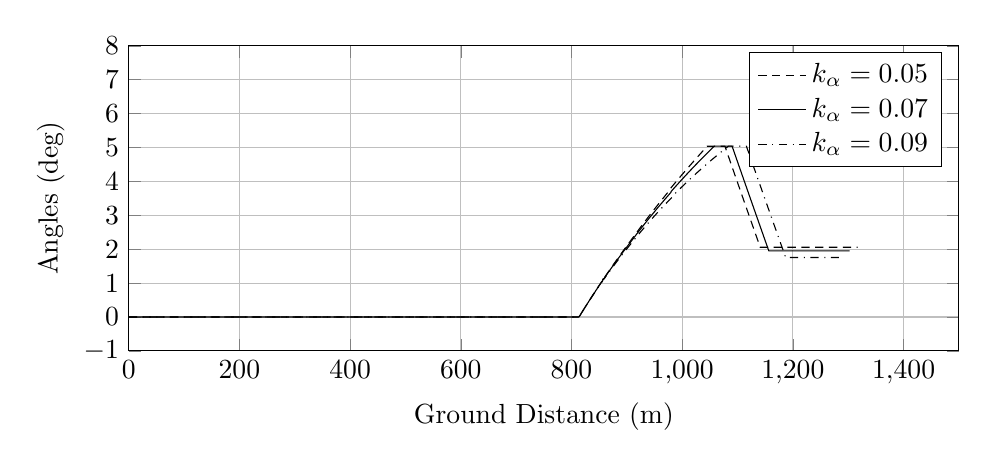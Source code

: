 %Angles_vs_GroundDistance
\begin{tikzpicture}

\begin{axis}[
width=\textwidth,
height=0.45\textwidth,
scaled ticks=false, tick label style={/pgf/number format/fixed},
xmin=0.0,
xmax=1500,
xlabel={Ground Distance (m)},
xmajorgrids,
ymin=-1.0,
ymax=8,
ytick={-1,0,1,2,3,4,5,6,7,8},
ylabel={Angles (deg)},
ymajorgrids,
legend entries = {$k_{\alpha}=0.05$\\$k_{\alpha}=0.07$\\$k_{\alpha}=0.09$\\}
]

\addplot [
color=black,
densely dashed
]
table[row sep=crcr]{
1.36E-8	0.0\\
2.033E-7	0.0\\
1.849E-6	0.0\\
9.983E-6	0.0\\
4.135E-5	0.0\\
1.247E-4	0.0\\
2.844E-4	0.0\\
5.588E-4	0.0\\
9.398E-4	0.0\\
0.001	0.0\\
0.002	0.0\\
0.003	0.0\\
0.003	0.0\\
0.004	0.0\\
0.005	0.0\\
0.006	0.0\\
0.008	0.0\\
0.009	0.0\\
0.01	0.0\\
0.012	0.0\\
0.013	0.0\\
0.015	0.0\\
0.017	0.0\\
0.018	0.0\\
0.02	0.0\\
0.022	0.0\\
0.025	0.0\\
0.027	0.0\\
0.029	0.0\\
0.032	0.0\\
0.034	0.0\\
0.037	0.0\\
0.04	0.0\\
0.042	0.0\\
0.045	0.0\\
0.048	0.0\\
0.052	0.0\\
0.055	0.0\\
0.058	0.0\\
0.062	0.0\\
0.065	0.0\\
0.069	0.0\\
0.073	0.0\\
0.077	0.0\\
0.08	0.0\\
0.085	0.0\\
0.089	0.0\\
0.093	0.0\\
0.097	0.0\\
0.102	0.0\\
0.107	0.0\\
0.111	0.0\\
0.116	0.0\\
0.121	0.0\\
0.126	0.0\\
0.131	0.0\\
0.136	0.0\\
0.142	0.0\\
0.147	0.0\\
0.153	0.0\\
0.158	0.0\\
0.164	0.0\\
0.17	0.0\\
0.176	0.0\\
0.182	0.0\\
0.188	0.0\\
0.195	0.0\\
0.201	0.0\\
0.208	0.0\\
0.214	0.0\\
0.221	0.0\\
0.228	0.0\\
0.235	0.0\\
0.242	0.0\\
0.25	0.0\\
0.257	0.0\\
0.264	0.0\\
0.272	0.0\\
0.28	0.0\\
0.287	0.0\\
0.296	0.0\\
0.304	0.0\\
0.312	0.0\\
0.32	0.0\\
0.329	0.0\\
0.337	0.0\\
0.346	0.0\\
0.355	0.0\\
0.363	0.0\\
0.372	0.0\\
0.382	0.0\\
0.391	0.0\\
0.4	0.0\\
0.41	0.0\\
0.419	0.0\\
0.429	0.0\\
0.439	0.0\\
0.449	0.0\\
0.459	0.0\\
0.469	0.0\\
0.48	0.0\\
0.49	0.0\\
0.501	0.0\\
0.511	0.0\\
0.522	0.0\\
0.533	0.0\\
0.545	0.0\\
0.556	0.0\\
0.567	0.0\\
0.579	0.0\\
0.59	0.0\\
0.602	0.0\\
0.614	0.0\\
0.626	0.0\\
0.638	0.0\\
0.65	0.0\\
0.663	0.0\\
0.675	0.0\\
0.689	0.0\\
0.702	0.0\\
0.715	0.0\\
0.728	0.0\\
0.742	0.0\\
0.755	0.0\\
0.769	0.0\\
0.783	0.0\\
0.797	0.0\\
0.811	0.0\\
0.825	0.0\\
0.84	0.0\\
0.854	0.0\\
0.869	0.0\\
0.884	0.0\\
0.899	0.0\\
0.914	0.0\\
0.929	0.0\\
0.945	0.0\\
0.961	0.0\\
0.976	0.0\\
0.992	0.0\\
1.007	0.0\\
1.023	0.0\\
1.04	0.0\\
1.056	0.0\\
1.073	0.0\\
1.09	0.0\\
1.107	0.0\\
1.124	0.0\\
1.142	0.0\\
1.159	0.0\\
1.177	0.0\\
1.195	0.0\\
1.213	0.0\\
1.231	0.0\\
1.249	0.0\\
1.268	0.0\\
1.286	0.0\\
1.305	0.0\\
1.323	0.0\\
1.342	0.0\\
1.361	0.0\\
1.382	0.0\\
1.401	0.0\\
1.421	0.0\\
1.441	0.0\\
1.461	0.0\\
1.482	0.0\\
1.502	0.0\\
1.522	0.0\\
1.544	0.0\\
1.565	0.0\\
1.586	0.0\\
1.607	0.0\\
1.629	0.0\\
1.651	0.0\\
1.673	0.0\\
1.695	0.0\\
1.717	0.0\\
1.739	0.0\\
1.762	0.0\\
1.785	0.0\\
1.808	0.0\\
1.831	0.0\\
1.854	0.0\\
1.878	0.0\\
1.902	0.0\\
1.925	0.0\\
1.95	0.0\\
1.975	0.0\\
1.999	0.0\\
2.025	0.0\\
2.049	0.0\\
2.074	0.0\\
2.1	0.0\\
2.125	0.0\\
2.15	0.0\\
2.176	0.0\\
2.202	0.0\\
2.228	0.0\\
2.254	0.0\\
2.281	0.0\\
2.308	0.0\\
2.335	0.0\\
2.362	0.0\\
2.39	0.0\\
2.417	0.0\\
2.445	0.0\\
2.474	0.0\\
2.502	0.0\\
2.53	0.0\\
2.559	0.0\\
2.588	0.0\\
2.618	0.0\\
2.648	0.0\\
2.677	0.0\\
2.706	0.0\\
2.736	0.0\\
2.766	0.0\\
2.796	0.0\\
2.827	0.0\\
2.859	0.0\\
2.89	0.0\\
2.922	0.0\\
2.953	0.0\\
2.985	0.0\\
3.017	0.0\\
3.049	0.0\\
3.081	0.0\\
3.113	0.0\\
3.145	0.0\\
3.179	0.0\\
3.211	0.0\\
3.246	0.0\\
3.28	0.0\\
3.314	0.0\\
3.349	0.0\\
3.383	0.0\\
3.418	0.0\\
3.454	0.0\\
3.489	0.0\\
3.524	0.0\\
3.561	0.0\\
3.597	0.0\\
3.633	0.0\\
3.669	0.0\\
3.707	0.0\\
3.743	0.0\\
3.781	0.0\\
3.819	0.0\\
3.856	0.0\\
3.895	0.0\\
3.933	0.0\\
3.972	0.0\\
4.01	0.0\\
4.049	0.0\\
4.089	0.0\\
4.129	0.0\\
4.168	0.0\\
4.208	0.0\\
4.248	0.0\\
4.288	0.0\\
4.329	0.0\\
4.369	0.0\\
4.41	0.0\\
4.452	0.0\\
4.493	0.0\\
4.536	0.0\\
4.578	0.0\\
4.62	0.0\\
4.662	0.0\\
4.706	0.0\\
4.749	0.0\\
4.792	0.0\\
4.836	0.0\\
4.881	0.0\\
4.925	0.0\\
4.97	0.0\\
5.015	0.0\\
5.06	0.0\\
5.106	0.0\\
5.152	0.0\\
5.197	0.0\\
5.244	0.0\\
5.29	0.0\\
5.336	0.0\\
5.383	0.0\\
5.43	0.0\\
5.477	0.0\\
5.526	0.0\\
5.574	0.0\\
5.623	0.0\\
5.671	0.0\\
5.72	0.0\\
5.771	0.0\\
5.821	0.0\\
5.87	0.0\\
5.921	0.0\\
5.971	0.0\\
6.021	0.0\\
6.071	0.0\\
6.123	0.0\\
6.174	0.0\\
6.226	0.0\\
6.278	0.0\\
6.332	0.0\\
6.384	0.0\\
6.437	0.0\\
6.489	0.0\\
6.543	0.0\\
6.597	0.0\\
6.65	0.0\\
6.705	0.0\\
6.759	0.0\\
6.814	0.0\\
6.87	0.0\\
6.925	0.0\\
6.981	0.0\\
7.038	0.0\\
7.095	0.0\\
7.151	0.0\\
7.209	0.0\\
7.267	0.0\\
7.325	0.0\\
7.383	0.0\\
7.442	0.0\\
7.502	0.0\\
7.562	0.0\\
7.622	0.0\\
7.683	0.0\\
7.743	0.0\\
7.803	0.0\\
7.864	0.0\\
7.925	0.0\\
7.987	0.0\\
8.048	0.0\\
8.109	0.0\\
8.173	0.0\\
8.236	0.0\\
8.3	0.0\\
8.363	0.0\\
8.428	0.0\\
8.491	0.0\\
8.557	0.0\\
8.623	0.0\\
8.688	0.0\\
8.754	0.0\\
8.821	0.0\\
8.889	0.0\\
8.957	0.0\\
9.025	0.0\\
9.093	0.0\\
9.16	0.0\\
9.227	0.0\\
9.296	0.0\\
9.364	0.0\\
9.433	0.0\\
9.504	0.0\\
9.575	0.0\\
9.644	0.0\\
9.716	0.0\\
9.787	0.0\\
9.858	0.0\\
9.93	0.0\\
10.002	0.0\\
10.075	0.0\\
10.147	0.0\\
10.221	0.0\\
10.294	0.0\\
10.367	0.0\\
10.441	0.0\\
10.516	0.0\\
10.591	0.0\\
10.667	0.0\\
10.743	0.0\\
10.82	0.0\\
10.897	0.0\\
10.974	0.0\\
11.051	0.0\\
11.128	0.0\\
11.208	0.0\\
11.287	0.0\\
11.366	0.0\\
11.446	0.0\\
11.527	0.0\\
11.607	0.0\\
11.688	0.0\\
11.77	0.0\\
11.851	0.0\\
11.933	0.0\\
12.017	0.0\\
12.1	0.0\\
12.185	0.0\\
12.271	0.0\\
12.354	0.0\\
12.44	0.0\\
12.526	0.0\\
12.611	0.0\\
12.696	0.0\\
12.785	0.0\\
12.871	0.0\\
12.958	0.0\\
13.046	0.0\\
13.133	0.0\\
13.221	0.0\\
13.31	0.0\\
13.4	0.0\\
13.489	0.0\\
13.578	0.0\\
13.667	0.0\\
13.758	0.0\\
13.848	0.0\\
13.939	0.0\\
14.031	0.0\\
14.124	0.0\\
14.215	0.0\\
14.308	0.0\\
14.401	0.0\\
14.495	0.0\\
14.589	0.0\\
14.683	0.0\\
14.779	0.0\\
14.874	0.0\\
14.97	0.0\\
15.069	0.0\\
15.164	0.0\\
15.26	0.0\\
15.357	0.0\\
15.455	0.0\\
15.553	0.0\\
15.653	0.0\\
15.755	0.0\\
15.856	0.0\\
15.958	0.0\\
16.06	0.0\\
16.164	0.0\\
16.267	0.0\\
16.369	0.0\\
16.472	0.0\\
16.577	0.0\\
16.679	0.0\\
16.784	0.0\\
16.89	0.0\\
16.997	0.0\\
17.104	0.0\\
17.211	0.0\\
17.319	0.0\\
17.424	0.0\\
17.532	0.0\\
17.64	0.0\\
17.749	0.0\\
17.857	0.0\\
17.969	0.0\\
18.08	0.0\\
18.189	0.0\\
18.302	0.0\\
18.413	0.0\\
18.526	0.0\\
18.637	0.0\\
18.751	0.0\\
18.865	0.0\\
18.98	0.0\\
19.094	0.0\\
19.209	0.0\\
19.323	0.0\\
19.438	0.0\\
19.556	0.0\\
19.672	0.0\\
19.789	0.0\\
19.907	0.0\\
20.024	0.0\\
20.143	0.0\\
20.264	0.0\\
20.384	0.0\\
20.504	0.0\\
20.623	0.0\\
20.745	0.0\\
20.866	0.0\\
20.987	0.0\\
21.113	0.0\\
21.236	0.0\\
21.36	0.0\\
21.484	0.0\\
21.608	0.0\\
21.732	0.0\\
21.858	0.0\\
21.985	0.0\\
22.112	0.0\\
22.237	0.0\\
22.363	0.0\\
22.489	0.0\\
22.616	0.0\\
22.744	0.0\\
22.875	0.0\\
23.004	0.0\\
23.131	0.0\\
23.258	0.0\\
23.389	0.0\\
23.52	0.0\\
23.653	0.0\\
23.783	0.0\\
23.918	0.0\\
24.051	0.0\\
24.182	0.0\\
24.315	0.0\\
24.45	0.0\\
24.585	0.0\\
24.721	0.0\\
24.857	0.0\\
24.995	0.0\\
25.13	0.0\\
25.271	0.0\\
25.407	0.0\\
25.543	0.0\\
25.683	0.0\\
25.821	0.0\\
25.96	0.0\\
25.988	0.0\\
26.056	0.0\\
26.062	0.0\\
26.067	0.0\\
26.072	0.0\\
26.073	0.0\\
26.075	0.0\\
26.08	0.0\\
26.102	0.0\\
26.183	0.0\\
26.3	0.0\\
26.428	0.0\\
26.558	0.0\\
26.688	0.0\\
26.819	0.0\\
26.952	0.0\\
27.084	0.0\\
27.217	0.0\\
27.351	0.0\\
27.483	0.0\\
27.618	0.0\\
27.752	0.0\\
27.887	0.0\\
28.023	0.0\\
28.159	0.0\\
28.296	0.0\\
28.435	0.0\\
28.571	0.0\\
28.71	0.0\\
28.85	0.0\\
28.989	0.0\\
29.129	0.0\\
29.272	0.0\\
29.413	0.0\\
29.555	0.0\\
29.7	0.0\\
29.842	0.0\\
29.985	0.0\\
30.129	0.0\\
30.275	0.0\\
30.422	0.0\\
30.569	0.0\\
30.717	0.0\\
30.865	0.0\\
31.012	0.0\\
31.162	0.0\\
31.314	0.0\\
31.463	0.0\\
31.612	0.0\\
31.763	0.0\\
31.915	0.0\\
32.067	0.0\\
32.219	0.0\\
32.372	0.0\\
32.525	0.0\\
32.677	0.0\\
32.83	0.0\\
32.986	0.0\\
33.143	0.0\\
33.3	0.0\\
33.458	0.0\\
33.614	0.0\\
33.77	0.0\\
33.929	0.0\\
34.088	0.0\\
34.248	0.0\\
34.407	0.0\\
34.565	0.0\\
34.724	0.0\\
34.887	0.0\\
35.049	0.0\\
35.21	0.0\\
35.37	0.0\\
35.532	0.0\\
35.693	0.0\\
35.855	0.0\\
36.023	0.0\\
36.191	0.0\\
36.357	0.0\\
36.521	0.0\\
36.688	0.0\\
36.854	0.0\\
37.025	0.0\\
37.192	0.0\\
37.361	0.0\\
37.529	0.0\\
37.697	0.0\\
37.868	0.0\\
38.038	0.0\\
38.209	0.0\\
38.379	0.0\\
38.553	0.0\\
38.723	0.0\\
38.898	0.0\\
39.071	0.0\\
39.244	0.0\\
39.42	0.0\\
39.592	0.0\\
39.765	0.0\\
39.943	0.0\\
40.117	0.0\\
40.295	0.0\\
40.472	0.0\\
40.648	0.0\\
40.824	0.0\\
41.004	0.0\\
41.182	0.0\\
41.36	0.0\\
41.54	0.0\\
41.723	0.0\\
41.903	0.0\\
42.085	0.0\\
42.267	0.0\\
42.447	0.0\\
42.631	0.0\\
42.81	0.0\\
42.993	0.0\\
43.179	0.0\\
43.363	0.0\\
43.548	0.0\\
43.734	0.0\\
43.918	0.0\\
44.105	0.0\\
44.293	0.0\\
44.481	0.0\\
44.669	0.0\\
44.859	0.0\\
45.047	0.0\\
45.237	0.0\\
45.428	0.0\\
45.616	0.0\\
45.807	0.0\\
45.999	0.0\\
46.188	0.0\\
46.381	0.0\\
46.573	0.0\\
46.766	0.0\\
46.959	0.0\\
47.153	0.0\\
47.345	0.0\\
47.539	0.0\\
47.732	0.0\\
47.928	0.0\\
48.123	0.0\\
48.321	0.0\\
48.517	0.0\\
48.713	0.0\\
48.913	0.0\\
49.112	0.0\\
49.312	0.0\\
49.51	0.0\\
49.712	0.0\\
49.91	0.0\\
50.112	0.0\\
50.309	0.0\\
50.508	0.0\\
50.709	0.0\\
50.912	0.0\\
51.116	0.0\\
51.321	0.0\\
51.525	0.0\\
51.729	0.0\\
51.934	0.0\\
52.14	0.0\\
52.345	0.0\\
52.551	0.0\\
52.757	0.0\\
52.965	0.0\\
53.175	0.0\\
53.382	0.0\\
53.592	0.0\\
53.804	0.0\\
54.015	0.0\\
54.224	0.0\\
54.432	0.0\\
54.643	0.0\\
54.855	0.0\\
55.066	0.0\\
55.28	0.0\\
55.492	0.0\\
55.704	0.0\\
55.917	0.0\\
56.132	0.0\\
56.347	0.0\\
56.559	0.0\\
56.776	0.0\\
56.995	0.0\\
57.215	0.0\\
57.435	0.0\\
57.654	0.0\\
57.873	0.0\\
58.091	0.0\\
58.312	0.0\\
58.532	0.0\\
58.755	0.0\\
58.977	0.0\\
59.199	0.0\\
59.421	0.0\\
59.645	0.0\\
59.869	0.0\\
60.094	0.0\\
60.318	0.0\\
60.542	0.0\\
60.767	0.0\\
60.996	0.0\\
61.224	0.0\\
61.453	0.0\\
61.684	0.0\\
61.914	0.0\\
62.145	0.0\\
62.376	0.0\\
62.607	0.0\\
62.841	0.0\\
63.075	0.0\\
63.312	0.0\\
63.546	0.0\\
63.782	0.0\\
64.017	0.0\\
64.254	0.0\\
64.493	0.0\\
64.731	0.0\\
64.969	0.0\\
65.211	0.0\\
65.451	0.0\\
65.69	0.0\\
65.93	0.0\\
66.172	0.0\\
66.414	0.0\\
66.656	0.0\\
66.899	0.0\\
67.144	0.0\\
67.388	0.0\\
67.633	0.0\\
67.879	0.0\\
68.126	0.0\\
68.373	0.0\\
68.622	0.0\\
68.871	0.0\\
69.12	0.0\\
69.368	0.0\\
69.62	0.0\\
69.872	0.0\\
70.128	0.0\\
70.379	0.0\\
70.634	0.0\\
70.892	0.0\\
71.146	0.0\\
71.402	0.0\\
71.662	0.0\\
71.925	0.0\\
72.185	0.0\\
72.446	0.0\\
72.706	0.0\\
72.967	0.0\\
73.229	0.0\\
73.491	0.0\\
73.754	0.0\\
74.019	0.0\\
74.285	0.0\\
74.554	0.0\\
74.823	0.0\\
75.094	0.0\\
75.364	0.0\\
75.635	0.0\\
75.908	0.0\\
76.182	0.0\\
76.456	0.0\\
76.73	0.0\\
77.004	0.0\\
77.286	0.0\\
77.568	0.0\\
77.846	0.0\\
78.125	0.0\\
78.406	0.0\\
78.686	0.0\\
78.969	0.0\\
79.256	0.0\\
79.542	0.0\\
79.827	0.0\\
80.113	0.0\\
80.404	0.0\\
80.691	0.0\\
80.981	0.0\\
81.272	0.0\\
81.567	0.0\\
81.862	0.0\\
82.157	0.0\\
82.45	0.0\\
82.745	0.0\\
83.043	0.0\\
83.342	0.0\\
83.644	0.0\\
83.947	0.0\\
84.251	0.0\\
84.552	0.0\\
84.857	0.0\\
85.165	0.0\\
85.471	0.0\\
85.779	0.0\\
86.089	0.0\\
86.403	0.0\\
86.712	0.0\\
87.027	0.0\\
87.342	0.0\\
87.658	0.0\\
87.98	0.0\\
88.297	0.0\\
88.618	0.0\\
88.936	0.0\\
89.257	0.0\\
89.579	0.0\\
89.9	0.0\\
90.225	0.0\\
90.55	0.0\\
90.878	0.0\\
91.207	0.0\\
91.541	0.0\\
91.87	0.0\\
92.201	0.0\\
92.534	0.0\\
92.864	0.0\\
93.197	0.0\\
93.531	0.0\\
93.867	0.0\\
94.205	0.0\\
94.542	0.0\\
94.885	0.0\\
95.228	0.0\\
95.571	0.0\\
95.914	0.0\\
96.255	0.0\\
96.597	0.0\\
96.938	0.0\\
97.282	0.0\\
97.622	0.0\\
97.966	0.0\\
98.313	0.0\\
98.659	0.0\\
99.001	0.0\\
99.351	0.0\\
99.698	0.0\\
100.047	0.0\\
100.392	0.0\\
100.743	0.0\\
101.089	0.0\\
101.435	0.0\\
101.784	0.0\\
102.132	0.0\\
102.475	0.0\\
102.822	0.0\\
103.167	0.0\\
103.515	0.0\\
103.864	0.0\\
104.21	0.0\\
104.552	0.0\\
104.897	0.0\\
105.241	0.0\\
105.584	0.0\\
105.926	0.0\\
106.273	0.0\\
106.615	0.0\\
106.959	0.0\\
107.3	0.0\\
107.641	0.0\\
107.983	0.0\\
108.325	0.0\\
108.394	0.0\\
108.405	0.0\\
108.416	0.0\\
108.425	0.0\\
108.443	0.0\\
108.52	0.0\\
108.701	0.0\\
108.994	0.0\\
109.302	0.0\\
109.609	0.0\\
109.916	0.0\\
110.229	0.0\\
110.541	0.0\\
110.854	0.0\\
111.174	0.0\\
111.494	0.0\\
111.812	0.0\\
112.131	0.0\\
112.452	0.0\\
112.775	0.0\\
113.1	0.0\\
113.43	0.0\\
113.76	0.0\\
114.091	0.0\\
114.425	0.0\\
114.76	0.0\\
115.095	0.0\\
115.434	0.0\\
115.775	0.0\\
116.117	0.0\\
116.462	0.0\\
116.808	0.0\\
117.157	0.0\\
117.506	0.0\\
117.854	0.0\\
118.205	0.0\\
118.559	0.0\\
118.913	0.0\\
119.27	0.0\\
119.63	0.0\\
119.99	0.0\\
120.347	0.0\\
120.714	0.0\\
121.081	0.0\\
121.447	0.0\\
121.815	0.0\\
122.185	0.0\\
122.554	0.0\\
122.925	0.0\\
123.296	0.0\\
123.67	0.0\\
124.047	0.0\\
124.424	0.0\\
124.802	0.0\\
125.182	0.0\\
125.559	0.0\\
125.939	0.0\\
126.32	0.0\\
126.701	0.0\\
127.081	0.0\\
127.462	0.0\\
127.844	0.0\\
128.227	0.0\\
128.61	0.0\\
128.996	0.0\\
129.378	0.0\\
129.761	0.0\\
130.145	0.0\\
130.53	0.0\\
130.917	0.0\\
131.294	0.0\\
131.675	0.0\\
132.058	0.0\\
132.441	0.0\\
132.827	0.0\\
133.21	0.0\\
133.594	0.0\\
133.976	0.0\\
134.361	0.0\\
134.745	0.0\\
135.129	0.0\\
135.514	0.0\\
135.898	0.0\\
136.282	0.0\\
136.664	0.0\\
137.047	0.0\\
137.428	0.0\\
137.813	0.0\\
138.197	0.0\\
138.581	0.0\\
138.966	0.0\\
139.35	0.0\\
139.734	0.0\\
140.116	0.0\\
140.5	0.0\\
140.882	0.0\\
141.262	0.0\\
141.643	0.0\\
142.027	0.0\\
142.411	0.0\\
142.794	0.0\\
143.176	0.0\\
143.56	0.0\\
143.942	0.0\\
144.324	0.0\\
144.707	0.0\\
145.087	0.0\\
145.469	0.0\\
145.85	0.0\\
146.231	0.0\\
146.615	0.0\\
146.998	0.0\\
147.384	0.0\\
147.767	0.0\\
148.152	0.0\\
148.536	0.0\\
148.92	0.0\\
149.304	0.0\\
149.688	0.0\\
150.071	0.0\\
150.456	0.0\\
150.845	0.0\\
151.229	0.0\\
151.615	0.0\\
151.998	0.0\\
152.383	0.0\\
152.769	0.0\\
153.156	0.0\\
153.543	0.0\\
153.931	0.0\\
154.318	0.0\\
154.704	0.0\\
155.089	0.0\\
155.476	0.0\\
155.866	0.0\\
156.254	0.0\\
156.642	0.0\\
157.03	0.0\\
157.421	0.0\\
157.811	0.0\\
158.199	0.0\\
158.589	0.0\\
158.979	0.0\\
159.371	0.0\\
159.761	0.0\\
160.152	0.0\\
160.541	0.0\\
160.933	0.0\\
161.326	0.0\\
161.718	0.0\\
162.112	0.0\\
162.506	0.0\\
162.899	0.0\\
163.293	0.0\\
163.689	0.0\\
164.085	0.0\\
164.483	0.0\\
164.879	0.0\\
165.273	0.0\\
165.671	0.0\\
166.069	0.0\\
166.47	0.0\\
166.872	0.0\\
167.271	0.0\\
167.672	0.0\\
168.071	0.0\\
168.472	0.0\\
168.875	0.0\\
169.279	0.0\\
169.681	0.0\\
170.088	0.0\\
170.493	0.0\\
170.898	0.0\\
171.305	0.0\\
171.71	0.0\\
172.116	0.0\\
172.525	0.0\\
172.933	0.0\\
173.342	0.0\\
173.754	0.0\\
174.165	0.0\\
174.579	0.0\\
174.991	0.0\\
175.401	0.0\\
175.815	0.0\\
176.228	0.0\\
176.642	0.0\\
177.057	0.0\\
177.475	0.0\\
177.893	0.0\\
178.31	0.0\\
178.728	0.0\\
179.145	0.0\\
179.565	0.0\\
179.987	0.0\\
180.41	0.0\\
180.834	0.0\\
181.26	0.0\\
181.684	0.0\\
182.111	0.0\\
182.537	0.0\\
182.964	0.0\\
183.393	0.0\\
183.823	0.0\\
184.257	0.0\\
184.687	0.0\\
185.118	0.0\\
185.55	0.0\\
185.983	0.0\\
186.416	0.0\\
186.851	0.0\\
187.287	0.0\\
187.725	0.0\\
188.16	0.0\\
188.599	0.0\\
189.042	0.0\\
189.484	0.0\\
189.927	0.0\\
190.371	0.0\\
190.817	0.0\\
191.261	0.0\\
191.709	0.0\\
192.159	0.0\\
192.609	0.0\\
193.061	0.0\\
193.51	0.0\\
193.962	0.0\\
194.418	0.0\\
194.873	0.0\\
195.329	0.0\\
195.786	0.0\\
196.243	0.0\\
196.703	0.0\\
197.163	0.0\\
197.626	0.0\\
198.09	0.0\\
198.558	0.0\\
199.027	0.0\\
199.494	0.0\\
199.961	0.0\\
200.434	0.0\\
200.905	0.0\\
201.381	0.0\\
201.856	0.0\\
202.331	0.0\\
202.812	0.0\\
203.292	0.0\\
203.773	0.0\\
204.256	0.0\\
204.74	0.0\\
205.224	0.0\\
205.714	0.0\\
206.204	0.0\\
206.697	0.0\\
207.19	0.0\\
207.687	0.0\\
208.188	0.0\\
208.689	0.0\\
209.188	0.0\\
209.691	0.0\\
210.195	0.0\\
210.704	0.0\\
211.216	0.0\\
211.729	0.0\\
212.243	0.0\\
212.76	0.0\\
213.281	0.0\\
213.807	0.0\\
214.335	0.0\\
214.862	0.0\\
215.388	0.0\\
215.92	0.0\\
216.454	0.0\\
216.992	0.0\\
217.535	0.0\\
218.078	0.0\\
218.625	0.0\\
219.171	0.0\\
219.717	0.0\\
220.275	0.0\\
220.835	0.0\\
221.394	0.0\\
221.956	0.0\\
222.52	0.0\\
223.09	0.0\\
223.661	0.0\\
224.24	0.0\\
224.816	0.0\\
225.403	0.0\\
225.996	0.0\\
226.589	0.0\\
227.186	0.0\\
227.787	0.0\\
228.395	0.0\\
229.003	0.0\\
229.61	0.0\\
230.229	0.0\\
230.847	0.0\\
231.471	0.0\\
232.091	0.0\\
232.72	0.0\\
233.347	0.0\\
233.984	0.0\\
234.619	0.0\\
235.254	0.0\\
235.887	0.0\\
236.515	0.0\\
237.15	0.0\\
237.784	0.0\\
238.414	0.0\\
239.047	0.0\\
239.676	0.0\\
240.302	0.0\\
240.933	0.0\\
241.557	0.0\\
242.178	0.0\\
242.797	0.0\\
243.411	0.0\\
244.026	0.0\\
244.634	0.0\\
245.241	0.0\\
245.845	0.0\\
246.448	0.0\\
247.043	0.0\\
247.642	0.0\\
248.233	0.0\\
248.822	0.0\\
249.414	0.0\\
250.0	0.0\\
250.578	0.0\\
251.159	0.0\\
251.739	0.0\\
252.312	0.0\\
252.888	0.0\\
253.457	0.0\\
254.02	0.0\\
254.586	0.0\\
255.15	0.0\\
255.713	0.0\\
256.273	0.0\\
256.831	0.0\\
257.385	0.0\\
257.496	0.0\\
257.561	0.0\\
257.601	0.0\\
257.611	0.0\\
257.618	0.0\\
257.623	0.0\\
257.627	0.0\\
257.654	0.0\\
257.747	0.0\\
258.037	0.0\\
258.519	0.0\\
259.005	0.0\\
259.494	0.0\\
259.986	0.0\\
260.482	0.0\\
260.978	0.0\\
261.481	0.0\\
261.985	0.0\\
262.491	0.0\\
263.0	0.0\\
263.513	0.0\\
264.029	0.0\\
264.548	0.0\\
265.071	0.0\\
265.598	0.0\\
266.123	0.0\\
266.655	0.0\\
267.192	0.0\\
267.73	0.0\\
268.273	0.0\\
268.817	0.0\\
269.367	0.0\\
269.922	0.0\\
270.479	0.0\\
271.04	0.0\\
271.607	0.0\\
272.175	0.0\\
272.752	0.0\\
273.336	0.0\\
273.917	0.0\\
274.508	0.0\\
275.1	0.0\\
275.698	0.0\\
276.301	0.0\\
276.909	0.0\\
277.523	0.0\\
278.14	0.0\\
278.763	0.0\\
279.39	0.0\\
280.021	0.0\\
280.659	0.0\\
281.3	0.0\\
281.942	0.0\\
282.588	0.0\\
283.236	0.0\\
283.885	0.0\\
284.53	0.0\\
285.184	0.0\\
285.836	0.0\\
286.484	0.0\\
287.134	0.0\\
287.781	0.0\\
288.428	0.0\\
289.075	0.0\\
289.719	0.0\\
290.364	0.0\\
291.0	0.0\\
291.642	0.0\\
292.273	0.0\\
292.908	0.0\\
293.543	0.0\\
294.173	0.0\\
294.794	0.0\\
295.42	0.0\\
296.038	0.0\\
296.654	0.0\\
297.268	0.0\\
297.885	0.0\\
298.495	0.0\\
299.107	0.0\\
299.719	0.0\\
300.327	0.0\\
300.929	0.0\\
301.535	0.0\\
302.136	0.0\\
302.731	0.0\\
303.333	0.0\\
303.929	0.0\\
304.522	0.0\\
305.115	0.0\\
305.705	0.0\\
306.298	0.0\\
306.89	0.0\\
307.48	0.0\\
308.068	0.0\\
308.655	0.0\\
309.24	0.0\\
309.824	0.0\\
310.404	0.0\\
310.99	0.0\\
311.573	0.0\\
312.151	0.0\\
312.736	0.0\\
313.317	0.0\\
313.899	0.0\\
314.479	0.0\\
315.059	0.0\\
315.64	0.0\\
316.217	0.0\\
316.796	0.0\\
317.371	0.0\\
317.948	0.0\\
318.521	0.0\\
319.099	0.0\\
319.675	0.0\\
320.249	0.0\\
320.823	0.0\\
321.397	0.0\\
321.968	0.0\\
322.544	0.0\\
323.119	0.0\\
323.692	0.0\\
324.265	0.0\\
324.836	0.0\\
325.407	0.0\\
325.979	0.0\\
326.554	0.0\\
327.125	0.0\\
327.7	0.0\\
328.273	0.0\\
328.849	0.0\\
329.42	0.0\\
329.994	0.0\\
330.565	0.0\\
331.137	0.0\\
331.707	0.0\\
332.28	0.0\\
332.852	0.0\\
333.425	0.0\\
334.001	0.0\\
334.574	0.0\\
335.148	0.0\\
335.723	0.0\\
336.298	0.0\\
336.873	0.0\\
337.445	0.0\\
338.021	0.0\\
338.596	0.0\\
339.17	0.0\\
339.75	0.0\\
340.326	0.0\\
340.905	0.0\\
341.479	0.0\\
342.052	0.0\\
342.632	0.0\\
343.21	0.0\\
343.791	0.0\\
344.367	0.0\\
344.945	0.0\\
345.525	0.0\\
346.102	0.0\\
346.681	0.0\\
347.26	0.0\\
347.841	0.0\\
348.423	0.0\\
349.004	0.0\\
349.586	0.0\\
350.17	0.0\\
350.755	0.0\\
351.34	0.0\\
351.923	0.0\\
352.507	0.0\\
353.091	0.0\\
353.678	0.0\\
354.266	0.0\\
354.855	0.0\\
355.448	0.0\\
356.037	0.0\\
356.626	0.0\\
357.214	0.0\\
357.804	0.0\\
358.395	0.0\\
358.986	0.0\\
359.578	0.0\\
360.172	0.0\\
360.767	0.0\\
361.363	0.0\\
361.959	0.0\\
362.553	0.0\\
363.15	0.0\\
363.747	0.0\\
364.346	0.0\\
364.946	0.0\\
365.547	0.0\\
366.149	0.0\\
366.751	0.0\\
367.354	0.0\\
367.957	0.0\\
368.563	0.0\\
369.167	0.0\\
369.769	0.0\\
370.377	0.0\\
370.984	0.0\\
371.597	0.0\\
372.206	0.0\\
372.816	0.0\\
373.431	0.0\\
374.041	0.0\\
374.655	0.0\\
375.269	0.0\\
375.889	0.0\\
376.508	0.0\\
377.125	0.0\\
377.744	0.0\\
378.364	0.0\\
378.986	0.0\\
379.61	0.0\\
380.233	0.0\\
380.855	0.0\\
381.483	0.0\\
382.111	0.0\\
382.742	0.0\\
383.372	0.0\\
384.004	0.0\\
384.637	0.0\\
385.271	0.0\\
385.905	0.0\\
386.54	0.0\\
387.176	0.0\\
387.817	0.0\\
388.457	0.0\\
389.098	0.0\\
389.739	0.0\\
390.381	0.0\\
391.025	0.0\\
391.674	0.0\\
392.322	0.0\\
392.968	0.0\\
393.621	0.0\\
394.273	0.0\\
394.927	0.0\\
395.586	0.0\\
396.244	0.0\\
396.903	0.0\\
397.564	0.0\\
398.229	0.0\\
398.893	0.0\\
399.562	0.0\\
400.23	0.0\\
400.899	0.0\\
401.568	0.0\\
402.242	0.0\\
402.918	0.0\\
403.596	0.0\\
404.278	0.0\\
404.959	0.0\\
405.643	0.0\\
406.329	0.0\\
407.018	0.0\\
407.707	0.0\\
408.4	0.0\\
409.095	0.0\\
409.792	0.0\\
410.49	0.0\\
411.187	0.0\\
411.89	0.0\\
412.596	0.0\\
413.307	0.0\\
414.016	0.0\\
414.728	0.0\\
415.443	0.0\\
416.163	0.0\\
416.882	0.0\\
417.606	0.0\\
418.333	0.0\\
419.063	0.0\\
419.797	0.0\\
420.534	0.0\\
421.27	0.0\\
422.007	0.0\\
422.751	0.0\\
423.497	0.0\\
424.251	0.0\\
425.007	0.0\\
425.761	0.0\\
426.524	0.0\\
427.29	0.0\\
428.064	0.0\\
428.838	0.0\\
429.61	0.0\\
430.39	0.0\\
431.175	0.0\\
431.967	0.0\\
432.76	0.0\\
433.564	0.0\\
434.37	0.0\\
435.187	0.0\\
436.002	0.0\\
436.822	0.0\\
437.655	0.0\\
438.489	0.0\\
439.328	0.0\\
440.182	0.0\\
441.04	0.0\\
441.899	0.0\\
442.767	0.0\\
443.646	0.0\\
444.533	0.0\\
445.425	0.0\\
446.329	0.0\\
447.245	0.0\\
448.169	0.0\\
449.104	0.0\\
450.046	0.0\\
451.002	0.0\\
451.969	0.0\\
452.946	0.0\\
453.939	0.0\\
454.939	0.0\\
455.947	0.0\\
456.958	0.0\\
457.981	0.0\\
459.003	0.0\\
460.02	0.0\\
461.038	0.0\\
462.049	0.0\\
463.052	0.0\\
464.052	0.0\\
465.038	0.0\\
466.01	0.0\\
466.973	0.0\\
467.921	0.0\\
468.86	0.0\\
469.792	0.0\\
470.715	0.0\\
471.631	0.0\\
472.536	0.0\\
473.43	0.0\\
474.318	0.0\\
475.201	0.0\\
476.08	0.0\\
476.948	0.0\\
477.809	0.0\\
478.663	0.0\\
479.514	0.0\\
480.36	0.0\\
481.202	0.0\\
482.036	0.0\\
482.863	0.0\\
483.686	0.0\\
484.509	0.0\\
485.326	0.0\\
486.137	0.0\\
486.943	0.0\\
487.746	0.0\\
488.545	0.0\\
489.34	0.0\\
490.132	0.0\\
490.921	0.0\\
491.71	0.0\\
492.492	0.0\\
493.27	0.0\\
494.048	0.0\\
494.202	0.0\\
494.311	0.0\\
494.378	0.0\\
494.435	0.0\\
494.478	0.0\\
494.517	0.0\\
494.55	0.0\\
494.577	0.0\\
494.601	0.0\\
494.627	0.0\\
494.663	0.0\\
494.811	0.0\\
495.359	0.0\\
496.121	0.0\\
496.881	0.0\\
497.649	0.0\\
498.42	0.0\\
499.196	0.0\\
499.974	0.0\\
500.758	0.0\\
501.545	0.0\\
502.338	0.0\\
503.134	0.0\\
503.938	0.0\\
504.741	0.0\\
505.56	0.0\\
506.377	0.0\\
507.204	0.0\\
508.036	0.0\\
508.873	0.0\\
509.719	0.0\\
510.572	0.0\\
511.43	0.0\\
512.298	0.0\\
513.176	0.0\\
514.059	0.0\\
514.949	0.0\\
515.843	0.0\\
516.749	0.0\\
517.663	0.0\\
518.584	0.0\\
519.515	0.0\\
520.458	0.0\\
521.412	0.0\\
522.378	0.0\\
523.353	0.0\\
524.337	0.0\\
525.335	0.0\\
526.335	0.0\\
527.349	0.0\\
528.378	0.0\\
529.409	0.0\\
530.451	0.0\\
531.499	0.0\\
532.549	0.0\\
533.604	0.0\\
534.658	0.0\\
535.711	0.0\\
536.757	0.0\\
537.796	0.0\\
538.831	0.0\\
539.859	0.0\\
540.879	0.0\\
541.891	0.0\\
542.901	0.0\\
543.905	0.0\\
544.897	0.0\\
545.883	0.0\\
546.864	0.0\\
547.835	0.0\\
548.798	0.0\\
549.761	0.0\\
550.711	0.0\\
551.664	0.0\\
552.612	0.0\\
553.552	0.0\\
554.486	0.0\\
555.418	0.0\\
556.343	0.0\\
557.27	0.0\\
558.195	0.0\\
559.114	0.0\\
560.026	0.0\\
560.936	0.0\\
561.846	0.0\\
562.75	0.0\\
563.65	0.0\\
564.549	0.0\\
565.443	0.0\\
566.332	0.0\\
567.223	0.0\\
568.109	0.0\\
568.997	0.0\\
569.881	0.0\\
570.764	0.0\\
571.644	0.0\\
572.522	0.0\\
573.401	0.0\\
574.278	0.0\\
575.151	0.0\\
576.025	0.0\\
576.896	0.0\\
577.763	0.0\\
578.634	0.0\\
579.502	0.0\\
580.37	0.0\\
581.235	0.0\\
582.099	0.0\\
582.964	0.0\\
583.825	0.0\\
584.69	0.0\\
585.55	0.0\\
586.407	0.0\\
587.268	0.0\\
588.125	0.0\\
588.983	0.0\\
589.844	0.0\\
590.703	0.0\\
591.561	0.0\\
592.417	0.0\\
593.273	0.0\\
594.128	0.0\\
594.982	0.0\\
595.835	0.0\\
596.69	0.0\\
597.546	0.0\\
598.396	0.0\\
599.245	0.0\\
600.097	0.0\\
600.953	0.0\\
601.806	0.0\\
602.658	0.0\\
603.514	0.0\\
604.366	0.0\\
605.221	0.0\\
606.072	0.0\\
606.922	0.0\\
607.777	0.0\\
608.63	0.0\\
609.483	0.0\\
610.337	0.0\\
611.189	0.0\\
612.045	0.0\\
612.896	0.0\\
613.749	0.0\\
614.602	0.0\\
615.455	0.0\\
616.306	0.0\\
617.162	0.0\\
618.018	0.0\\
618.87	0.0\\
619.724	0.0\\
620.578	0.0\\
621.437	0.0\\
622.292	0.0\\
623.151	0.0\\
624.01	0.0\\
624.868	0.0\\
625.73	0.0\\
626.589	0.0\\
627.447	0.0\\
628.301	0.0\\
629.159	0.0\\
630.016	0.0\\
630.877	0.0\\
631.737	0.0\\
632.596	0.0\\
633.457	0.0\\
634.322	0.0\\
635.186	0.0\\
636.052	0.0\\
636.917	0.0\\
637.781	0.0\\
638.645	0.0\\
639.511	0.0\\
640.378	0.0\\
641.245	0.0\\
642.115	0.0\\
642.987	0.0\\
643.857	0.0\\
644.725	0.0\\
645.594	0.0\\
646.467	0.0\\
647.34	0.0\\
648.213	0.0\\
649.087	0.0\\
649.964	0.0\\
650.843	0.0\\
651.723	0.0\\
652.599	0.0\\
653.479	0.0\\
654.365	0.0\\
655.245	0.0\\
656.131	0.0\\
657.014	0.0\\
657.896	0.0\\
658.782	0.0\\
659.67	0.0\\
660.559	0.0\\
661.447	0.0\\
662.341	0.0\\
663.237	0.0\\
664.126	0.0\\
665.019	0.0\\
665.917	0.0\\
666.814	0.0\\
667.709	0.0\\
668.61	0.0\\
669.512	0.0\\
670.411	0.0\\
671.316	0.0\\
672.221	0.0\\
673.129	0.0\\
674.037	0.0\\
674.944	0.0\\
675.853	0.0\\
676.764	0.0\\
677.677	0.0\\
678.59	0.0\\
679.502	0.0\\
680.421	0.0\\
681.341	0.0\\
682.26	0.0\\
683.182	0.0\\
684.104	0.0\\
685.03	0.0\\
685.956	0.0\\
686.886	0.0\\
687.809	0.0\\
688.738	0.0\\
689.675	0.0\\
690.609	0.0\\
691.548	0.0\\
692.488	0.0\\
693.423	0.0\\
694.363	0.0\\
695.308	0.0\\
696.256	0.0\\
697.204	0.0\\
698.154	0.0\\
699.105	0.0\\
700.057	0.0\\
701.014	0.0\\
701.97	0.0\\
702.93	0.0\\
703.897	0.0\\
704.857	0.0\\
705.825	0.0\\
706.794	0.0\\
707.763	0.0\\
708.735	0.0\\
709.709	0.0\\
710.69	0.0\\
711.669	0.0\\
712.654	0.0\\
713.637	0.0\\
714.62	0.0\\
715.612	0.0\\
716.6	0.0\\
717.595	0.0\\
718.593	0.0\\
719.597	0.0\\
720.602	0.0\\
721.607	0.0\\
722.618	0.0\\
723.63	0.0\\
724.645	0.0\\
725.66	0.0\\
726.68	0.0\\
727.702	0.0\\
728.728	0.0\\
729.757	0.0\\
730.794	0.0\\
731.829	0.0\\
732.864	0.0\\
733.909	0.0\\
734.953	0.0\\
736.002	0.0\\
737.049	0.0\\
738.102	0.0\\
739.164	0.0\\
740.231	0.0\\
741.302	0.0\\
742.371	0.0\\
743.448	0.0\\
744.526	0.0\\
745.609	0.0\\
746.702	0.0\\
747.794	0.0\\
748.892	0.0\\
749.998	0.0\\
751.104	0.0\\
752.216	0.0\\
753.329	0.0\\
754.454	0.0\\
755.582	0.0\\
756.713	0.0\\
757.852	0.0\\
758.996	0.0\\
760.149	0.0\\
761.309	0.0\\
762.474	0.0\\
763.641	0.0\\
764.818	0.0\\
765.999	0.0\\
767.197	0.0\\
768.401	0.0\\
769.611	0.0\\
770.83	0.0\\
772.061	0.0\\
773.296	0.0\\
774.546	0.0\\
775.807	0.0\\
777.078	0.0\\
778.353	0.0\\
779.644	0.0\\
780.952	0.0\\
782.266	0.0\\
783.6	0.0\\
784.953	0.0\\
786.321	0.0\\
787.71	0.0\\
789.12	0.0\\
790.54	0.0\\
791.988	0.0\\
793.466	0.0\\
794.961	0.0\\
796.482	0.0\\
798.036	0.0\\
799.618	0.0\\
801.224	0.0\\
802.853	0.0\\
804.487	0.0\\
806.117	0.0\\
807.736	0.0\\
809.34	0.0\\
810.902	0.0\\
812.043	0.0\\
812.447	0.0\\
813.963	0.011\\
815.458	0.05\\
816.928	0.089\\
818.375	0.127\\
819.808	0.165\\
821.213	0.202\\
822.6	0.238\\
823.972	0.274\\
825.332	0.309\\
826.679	0.344\\
828.008	0.378\\
829.327	0.412\\
830.636	0.446\\
831.932	0.479\\
833.216	0.512\\
834.491	0.544\\
835.753	0.577\\
837.017	0.608\\
838.266	0.64\\
839.505	0.671\\
840.741	0.702\\
841.967	0.733\\
843.188	0.763\\
844.402	0.794\\
845.606	0.824\\
846.81	0.854\\
848.004	0.883\\
849.192	0.913\\
850.375	0.942\\
851.549	0.971\\
852.722	1.0\\
853.895	1.028\\
855.058	1.057\\
856.215	1.085\\
856.447	1.113\\
856.609	1.119\\
856.725	1.123\\
856.835	1.125\\
856.919	1.128\\
857.015	1.13\\
857.055	1.132\\
857.092	1.133\\
857.104	1.134\\
857.118	1.135\\
857.186	1.135\\
857.539	1.137\\
858.719	1.145\\
859.905	1.174\\
861.092	1.202\\
862.285	1.231\\
863.486	1.259\\
864.699	1.288\\
865.924	1.317\\
867.154	1.346\\
868.396	1.376\\
869.645	1.405\\
870.901	1.435\\
872.17	1.465\\
873.455	1.495\\
874.744	1.525\\
876.041	1.555\\
877.351	1.586\\
878.675	1.616\\
880.013	1.647\\
881.372	1.678\\
882.736	1.71\\
884.111	1.741\\
885.509	1.773\\
886.918	1.806\\
888.345	1.838\\
889.795	1.871\\
891.269	1.904\\
892.755	1.938\\
894.263	1.972\\
895.787	2.006\\
897.34	2.04\\
898.905	2.076\\
900.495	2.111\\
902.115	2.147\\
903.739	2.183\\
905.382	2.219\\
907.023	2.256\\
908.675	2.293\\
910.324	2.329\\
911.965	2.366\\
913.598	2.402\\
915.217	2.438\\
916.824	2.474\\
918.407	2.509\\
919.969	2.543\\
921.529	2.577\\
923.069	2.611\\
924.592	2.645\\
926.104	2.677\\
927.598	2.71\\
929.086	2.742\\
930.557	2.774\\
932.014	2.806\\
933.467	2.837\\
934.911	2.868\\
936.345	2.898\\
937.768	2.929\\
939.186	2.959\\
940.595	2.989\\
941.996	3.018\\
943.388	3.048\\
944.789	3.077\\
946.17	3.106\\
947.544	3.135\\
948.912	3.164\\
950.273	3.192\\
951.629	3.22\\
952.984	3.248\\
954.334	3.276\\
955.679	3.304\\
957.022	3.332\\
958.36	3.359\\
959.689	3.387\\
961.019	3.414\\
962.345	3.441\\
963.67	3.468\\
964.993	3.495\\
966.311	3.521\\
967.628	3.548\\
968.947	3.574\\
970.257	3.601\\
971.567	3.627\\
972.87	3.653\\
974.182	3.68\\
975.485	3.706\\
976.784	3.732\\
977.014	3.757\\
977.244	3.762\\
977.471	3.766\\
977.696	3.771\\
977.919	3.775\\
978.143	3.78\\
978.362	3.784\\
978.593	3.789\\
978.811	3.793\\
979.032	3.797\\
979.259	3.802\\
979.489	3.806\\
979.714	3.811\\
979.945	3.815\\
980.171	3.82\\
980.402	3.824\\
980.633	3.829\\
980.864	3.833\\
981.096	3.838\\
981.323	3.842\\
981.553	3.847\\
981.782	3.852\\
982.013	3.856\\
982.242	3.861\\
982.471	3.865\\
982.702	3.87\\
982.934	3.874\\
983.163	3.879\\
983.394	3.883\\
983.606	3.888\\
983.815	3.892\\
984.045	3.896\\
984.278	3.9\\
984.504	3.905\\
984.736	3.909\\
984.96	3.914\\
985.18	3.918\\
985.392	3.923\\
985.624	3.927\\
985.853	3.931\\
986.074	3.936\\
986.299	3.94\\
986.528	3.944\\
986.758	3.949\\
986.981	3.953\\
987.213	3.958\\
987.442	3.962\\
987.672	3.967\\
987.886	3.971\\
988.099	3.975\\
988.317	3.98\\
988.552	3.984\\
988.787	3.988\\
989.018	3.993\\
989.245	3.997\\
989.476	4.002\\
989.695	4.006\\
989.929	4.011\\
990.158	4.015\\
990.387	4.02\\
990.623	4.024\\
990.852	4.029\\
991.083	4.033\\
991.297	4.037\\
991.527	4.042\\
991.761	4.046\\
991.989	4.051\\
992.214	4.055\\
992.442	4.059\\
992.666	4.064\\
992.898	4.068\\
993.134	4.073\\
993.366	4.077\\
993.598	4.082\\
993.819	4.086\\
994.05	4.09\\
994.288	4.095\\
994.524	4.099\\
994.761	4.104\\
994.997	4.109\\
995.233	4.113\\
995.47	4.118\\
995.707	4.122\\
995.939	4.127\\
996.171	4.131\\
996.41	4.136\\
996.644	4.14\\
996.883	4.145\\
997.11	4.149\\
997.348	4.154\\
997.587	4.158\\
997.815	4.163\\
998.051	4.167\\
998.263	4.172\\
998.493	4.176\\
998.732	4.18\\
998.956	4.185\\
999.193	4.189\\
999.433	4.194\\
999.671	4.198\\
999.899	4.203\\
1000.139	4.207\\
1000.363	4.212\\
1000.589	4.216\\
1000.83	4.22\\
1001.069	4.225\\
1001.307	4.229\\
1001.547	4.234\\
1001.789	4.239\\
1002.024	4.243\\
1002.258	4.248\\
1002.489	4.252\\
1002.729	4.256\\
1002.972	4.261\\
1003.203	4.266\\
1003.444	4.27\\
1003.687	4.275\\
1003.921	4.279\\
1004.149	4.284\\
1004.388	4.288\\
1004.615	4.293\\
1004.843	4.297\\
1005.078	4.301\\
1005.322	4.306\\
1005.559	4.31\\
1005.794	4.315\\
1006.031	4.319\\
1006.275	4.324\\
1006.52	4.328\\
1006.755	4.333\\
1006.999	4.337\\
1007.245	4.342\\
1007.487	4.347\\
1007.731	4.351\\
1007.972	4.356\\
1008.216	4.36\\
1008.463	4.365\\
1008.702	4.37\\
1008.947	4.374\\
1009.19	4.379\\
1009.437	4.383\\
1009.674	4.388\\
1009.911	4.392\\
1010.155	4.397\\
1010.396	4.401\\
1010.641	4.406\\
1010.876	4.411\\
1011.123	4.415\\
1011.368	4.42\\
1011.61	4.424\\
1011.856	4.429\\
1012.104	4.433\\
1012.343	4.438\\
1012.589	4.442\\
1012.825	4.447\\
1013.065	4.452\\
1013.315	4.456\\
1013.561	4.461\\
1013.788	4.465\\
1014.033	4.47\\
1014.281	4.474\\
1014.532	4.479\\
1014.781	4.483\\
1015.026	4.488\\
1015.276	4.493\\
1015.519	4.497\\
1015.768	4.502\\
1016.019	4.506\\
1016.267	4.511\\
1016.493	4.516\\
1016.746	4.52\\
1016.976	4.525\\
1017.227	4.529\\
1017.48	4.534\\
1017.731	4.538\\
1017.982	4.543\\
1018.235	4.548\\
1018.488	4.552\\
1018.732	4.557\\
1018.98	4.562\\
1019.235	4.566\\
1019.485	4.571\\
1019.736	4.576\\
1019.98	4.58\\
1020.238	4.585\\
1020.491	4.59\\
1020.743	4.594\\
1020.999	4.599\\
1021.237	4.604\\
1021.472	4.608\\
1021.72	4.612\\
1021.969	4.617\\
1022.225	4.622\\
1022.471	4.626\\
1022.72	4.631\\
1022.97	4.635\\
1023.225	4.64\\
1023.48	4.645\\
1023.734	4.649\\
1023.989	4.654\\
1024.239	4.659\\
1024.495	4.663\\
1024.754	4.668\\
1025.014	4.673\\
1025.272	4.678\\
1025.536	4.682\\
1025.795	4.687\\
1026.046	4.692\\
1026.306	4.697\\
1026.561	4.701\\
1026.814	4.706\\
1027.07	4.711\\
1027.324	4.715\\
1027.587	4.72\\
1027.846	4.725\\
1028.098	4.73\\
1028.362	4.734\\
1028.62	4.739\\
1028.879	4.744\\
1029.145	4.748\\
1029.397	4.753\\
1029.663	4.758\\
1029.926	4.763\\
1030.187	4.768\\
1030.446	4.772\\
1030.699	4.777\\
1030.965	4.782\\
1031.228	4.786\\
1031.494	4.791\\
1031.761	4.796\\
1032.025	4.801\\
1032.29	4.806\\
1032.545	4.811\\
1032.811	4.815\\
1033.063	4.82\\
1033.333	4.825\\
1033.598	4.829\\
1033.864	4.834\\
1034.126	4.839\\
1034.388	4.844\\
1034.647	4.849\\
1034.914	4.853\\
1035.175	4.858\\
1035.448	4.863\\
1035.71	4.868\\
1035.977	4.873\\
1036.244	4.877\\
1036.51	4.882\\
1036.778	4.887\\
1037.048	4.892\\
1037.31	4.897\\
1037.563	4.901\\
1037.829	4.906\\
1038.084	4.911\\
1038.346	4.915\\
1038.618	4.92\\
1038.896	4.925\\
1039.168	4.93\\
1039.44	4.935\\
1039.719	4.94\\
1039.982	4.945\\
1040.259	4.95\\
1040.533	4.955\\
1040.797	4.959\\
1041.066	4.964\\
1041.337	4.969\\
1041.612	4.974\\
1041.884	4.979\\
1042.147	4.984\\
1042.427	4.988\\
1042.699	4.993\\
1042.977	4.998\\
1043.249	5.003\\
1043.507	5.008\\
1043.782	5.013\\
1044.063	5.018\\
1044.325	5.023\\
1044.606	5.027\\
1044.889	5.032\\
1045.171	5.037\\
1045.442	5.037\\
1045.725	5.037\\
1046.0	5.037\\
1046.273	5.037\\
1046.554	5.037\\
1046.838	5.037\\
1047.123	5.037\\
1047.411	5.037\\
1047.688	5.037\\
1047.977	5.037\\
1048.256	5.037\\
1048.545	5.037\\
1048.835	5.037\\
1049.125	5.037\\
1049.407	5.037\\
1049.693	5.037\\
1049.979	5.037\\
1050.265	5.037\\
1050.548	5.037\\
1050.835	5.037\\
1051.118	5.037\\
1051.406	5.037\\
1051.688	5.037\\
1051.975	5.037\\
1052.259	5.037\\
1052.547	5.037\\
1052.843	5.037\\
1053.137	5.037\\
1053.429	5.037\\
1053.722	5.037\\
1054.016	5.037\\
1054.305	5.037\\
1054.598	5.037\\
1054.894	5.037\\
1055.191	5.037\\
1055.479	5.037\\
1055.764	5.037\\
1056.051	5.037\\
1056.343	5.037\\
1056.621	5.037\\
1056.92	5.037\\
1057.215	5.037\\
1057.507	5.037\\
1057.798	5.037\\
1058.095	5.037\\
1058.391	5.037\\
1058.684	5.037\\
1058.982	5.037\\
1059.287	5.037\\
1059.592	5.037\\
1059.895	5.037\\
1060.186	5.037\\
1060.493	5.037\\
1060.797	5.037\\
1061.098	5.037\\
1061.39	5.037\\
1061.692	5.037\\
1061.992	5.037\\
1062.297	5.037\\
1062.587	5.037\\
1062.892	5.037\\
1063.196	5.037\\
1063.481	5.037\\
1063.772	5.037\\
1064.067	5.037\\
1064.366	5.037\\
1064.665	5.037\\
1064.965	5.037\\
1065.27	5.037\\
1065.58	5.037\\
1065.888	5.037\\
1066.2	5.037\\
1066.497	5.037\\
1066.803	5.037\\
1067.098	5.037\\
1067.4	5.037\\
1067.704	5.037\\
1067.99	5.037\\
1068.303	5.037\\
1068.621	5.037\\
1068.918	5.037\\
1069.229	5.037\\
1069.55	5.037\\
1069.862	5.037\\
1070.162	5.037\\
1070.462	5.037\\
1070.753	5.037\\
1071.049	5.037\\
1071.35	5.037\\
1071.674	5.037\\
1071.996	5.037\\
1072.298	5.037\\
1072.615	5.037\\
1072.924	5.037\\
1073.23	5.037\\
1073.536	5.037\\
1073.857	5.037\\
1074.17	5.037\\
1074.483	5.037\\
1074.811	5.037\\
1075.13	5.037\\
1075.443	5.037\\
1075.766	5.037\\
1076.081	5.037\\
1076.406	5.037\\
1076.721	5.037\\
1076.87	5.037\\
1077.022	5.037\\
1077.348	5.03\\
1077.673	5.015\\
1077.994	5.0\\
1078.298	4.984\\
1078.629	4.97\\
1078.96	4.955\\
1079.282	4.939\\
1079.588	4.924\\
1079.889	4.909\\
1080.212	4.895\\
1080.54	4.88\\
1080.855	4.865\\
1081.176	4.85\\
1081.493	4.835\\
1081.817	4.82\\
1082.145	4.804\\
1082.471	4.789\\
1082.802	4.774\\
1083.123	4.758\\
1083.448	4.743\\
1083.78	4.728\\
1084.104	4.712\\
1084.431	4.697\\
1084.75	4.681\\
1085.072	4.666\\
1085.4	4.651\\
1085.735	4.636\\
1086.048	4.62\\
1086.381	4.605\\
1086.712	4.59\\
1087.045	4.574\\
1087.369	4.559\\
1087.694	4.543\\
1088.02	4.528\\
1088.342	4.513\\
1088.681	4.498\\
1089.019	4.482\\
1089.347	4.466\\
1089.669	4.45\\
1089.995	4.435\\
1090.331	4.42\\
1090.657	4.404\\
1090.993	4.389\\
1091.309	4.373\\
1091.634	4.358\\
1091.968	4.343\\
1092.294	4.327\\
1092.626	4.312\\
1092.945	4.296\\
1093.271	4.282\\
1093.59	4.266\\
1093.916	4.251\\
1094.249	4.236\\
1094.573	4.22\\
1094.896	4.205\\
1095.207	4.19\\
1095.533	4.175\\
1095.874	4.16\\
1096.206	4.144\\
1096.555	4.128\\
1096.888	4.112\\
1097.223	4.097\\
1097.562	4.081\\
1097.895	4.065\\
1098.221	4.049\\
1098.562	4.034\\
1098.895	4.018\\
1099.232	4.002\\
1099.557	3.987\\
1099.905	3.971\\
1100.237	3.955\\
1100.566	3.94\\
1100.888	3.924\\
1101.222	3.909\\
1101.562	3.893\\
1101.895	3.878\\
1102.228	3.862\\
1102.566	3.846\\
1102.893	3.83\\
1103.235	3.815\\
1103.578	3.799\\
1103.917	3.783\\
1104.247	3.767\\
1104.579	3.752\\
1104.923	3.736\\
1105.266	3.72\\
1105.601	3.704\\
1105.93	3.688\\
1106.267	3.673\\
1106.606	3.657\\
1106.95	3.641\\
1107.282	3.625\\
1107.621	3.61\\
1107.955	3.594\\
1108.303	3.578\\
1108.639	3.562\\
1108.972	3.546\\
1109.321	3.531\\
1109.662	3.515\\
1110.006	3.499\\
1110.334	3.482\\
1110.668	3.467\\
1111.002	3.452\\
1111.349	3.436\\
1111.69	3.42\\
1112.019	3.404\\
1112.357	3.388\\
1112.701	3.373\\
1113.038	3.357\\
1113.38	3.341\\
1113.725	3.325\\
1114.069	3.309\\
1114.413	3.293\\
1114.753	3.277\\
1115.099	3.261\\
1115.442	3.245\\
1115.778	3.229\\
1116.125	3.213\\
1116.466	3.197\\
1116.809	3.181\\
1117.146	3.165\\
1117.494	3.149\\
1117.838	3.133\\
1118.177	3.117\\
1118.52	3.101\\
1118.863	3.085\\
1119.21	3.069\\
1119.559	3.053\\
1119.897	3.036\\
1120.252	3.021\\
1120.596	3.004\\
1120.934	2.988\\
1121.282	2.972\\
1121.636	2.956\\
1121.993	2.94\\
1122.339	2.923\\
1122.684	2.907\\
1123.041	2.891\\
1123.395	2.874\\
1123.746	2.858\\
1124.097	2.841\\
1124.44	2.825\\
1124.783	2.809\\
1125.133	2.793\\
1125.483	2.777\\
1125.838	2.76\\
1126.188	2.744\\
1126.534	2.728\\
1126.884	2.712\\
1127.234	2.695\\
1127.579	2.679\\
1127.93	2.663\\
1128.281	2.646\\
1128.62	2.63\\
1128.97	2.614\\
1129.322	2.598\\
1129.678	2.582\\
1130.025	2.565\\
1130.374	2.549\\
1130.722	2.533\\
1131.067	2.517\\
1131.42	2.501\\
1131.768	2.484\\
1132.122	2.468\\
1132.469	2.452\\
1132.819	2.435\\
1133.178	2.419\\
1133.535	2.402\\
1133.888	2.386\\
1134.244	2.369\\
1134.599	2.353\\
1134.952	2.336\\
1135.289	2.32\\
1135.651	2.304\\
1136.002	2.287\\
1136.358	2.271\\
1136.711	2.255\\
1137.058	2.238\\
1137.413	2.222\\
1137.774	2.206\\
1138.13	2.189\\
1138.487	2.172\\
1138.842	2.156\\
1139.185	2.139\\
1139.538	2.123\\
1139.888	2.107\\
1140.245	2.091\\
1140.599	2.074\\
1140.953	2.058\\
1141.311	2.058\\
1141.804	2.058\\
1142.45	2.058\\
1143.127	2.058\\
1143.819	2.058\\
1144.702	2.058\\
1145.745	2.058\\
1146.967	2.058\\
1148.109	2.058\\
1149.272	2.058\\
1150.479	2.058\\
1151.686	2.058\\
1152.856	2.058\\
1153.946	2.058\\
1155.234	2.058\\
1156.514	2.058\\
1157.686	2.058\\
1158.865	2.058\\
1160.054	2.058\\
1161.275	2.058\\
1162.469	2.058\\
1163.848	2.058\\
1165.192	2.058\\
1166.494	2.058\\
1167.733	2.058\\
1169.005	2.058\\
1170.292	2.058\\
1171.52	2.058\\
1172.771	2.058\\
1173.919	2.058\\
1175.055	2.058\\
1176.42	2.058\\
1177.559	2.058\\
1178.849	2.058\\
1180.152	2.058\\
1181.444	2.058\\
1182.84	2.058\\
1184.11	2.058\\
1185.406	2.058\\
1186.76	2.058\\
1188.158	2.058\\
1189.51	2.058\\
1190.836	2.058\\
1192.119	2.058\\
1193.385	2.058\\
1194.767	2.058\\
1196.088	2.058\\
1197.458	2.058\\
1198.748	2.058\\
1200.047	2.058\\
1201.348	2.058\\
1202.715	2.058\\
1203.958	2.058\\
1205.191	2.058\\
1206.469	2.058\\
1207.693	2.058\\
1208.912	2.058\\
1210.246	2.058\\
1211.683	2.058\\
1213.098	2.058\\
1214.54	2.058\\
1215.892	2.058\\
1217.128	2.058\\
1218.428	2.058\\
1219.704	2.058\\
1221.046	2.058\\
1222.295	2.058\\
1223.703	2.058\\
1225.219	2.058\\
1226.675	2.058\\
1227.985	2.058\\
1229.389	2.058\\
1230.851	2.058\\
1232.259	2.058\\
1233.705	2.058\\
1235.121	2.058\\
1236.526	2.058\\
1237.827	2.058\\
1239.06	2.058\\
1240.406	2.058\\
1241.844	2.058\\
1243.264	2.058\\
1244.718	2.058\\
1246.115	2.058\\
1247.472	2.058\\
1248.808	2.058\\
1250.256	2.058\\
1251.769	2.058\\
1253.24	2.058\\
1254.659	2.058\\
1256.136	2.058\\
1257.496	2.058\\
1258.854	2.058\\
1260.182	2.058\\
1261.516	2.058\\
1262.888	2.058\\
1264.35	2.058\\
1265.932	2.058\\
1267.47	2.058\\
1268.864	2.058\\
1270.243	2.058\\
1271.507	2.058\\
1273.123	2.058\\
1274.698	2.058\\
1276.194	2.058\\
1277.544	2.058\\
1278.911	2.058\\
1280.146	2.058\\
1281.609	2.058\\
1282.989	2.058\\
1284.387	2.058\\
1285.8	2.058\\
1287.325	2.058\\
1288.883	2.058\\
1290.395	2.058\\
1291.964	2.058\\
1293.489	2.058\\
1295.056	2.058\\
1296.486	2.058\\
1298.02	2.058\\
1299.539	2.058\\
1301.132	2.058\\
1302.778	2.058\\
1304.306	2.058\\
1305.922	2.058\\
1307.45	2.058\\
1308.929	2.058\\
1310.672	2.058\\
1312.248	2.058\\
1313.796	2.058\\
1315.445	2.058\\
1316.857	2.058\\
};

\addplot [
color=black,
solid
]
table[row sep=crcr]{
1.36E-8	0.0\\
2.033E-7	0.0\\
1.849E-6	0.0\\
9.983E-6	0.0\\
4.135E-5	0.0\\
1.247E-4	0.0\\
2.844E-4	0.0\\
5.588E-4	0.0\\
9.398E-4	0.0\\
0.001	0.0\\
0.002	0.0\\
0.003	0.0\\
0.003	0.0\\
0.004	0.0\\
0.005	0.0\\
0.006	0.0\\
0.008	0.0\\
0.009	0.0\\
0.01	0.0\\
0.012	0.0\\
0.013	0.0\\
0.015	0.0\\
0.017	0.0\\
0.018	0.0\\
0.02	0.0\\
0.022	0.0\\
0.025	0.0\\
0.027	0.0\\
0.029	0.0\\
0.032	0.0\\
0.034	0.0\\
0.037	0.0\\
0.04	0.0\\
0.042	0.0\\
0.045	0.0\\
0.048	0.0\\
0.052	0.0\\
0.055	0.0\\
0.058	0.0\\
0.062	0.0\\
0.065	0.0\\
0.069	0.0\\
0.073	0.0\\
0.077	0.0\\
0.08	0.0\\
0.085	0.0\\
0.089	0.0\\
0.093	0.0\\
0.097	0.0\\
0.102	0.0\\
0.107	0.0\\
0.111	0.0\\
0.116	0.0\\
0.121	0.0\\
0.126	0.0\\
0.131	0.0\\
0.136	0.0\\
0.142	0.0\\
0.147	0.0\\
0.153	0.0\\
0.158	0.0\\
0.164	0.0\\
0.17	0.0\\
0.176	0.0\\
0.182	0.0\\
0.188	0.0\\
0.195	0.0\\
0.201	0.0\\
0.208	0.0\\
0.214	0.0\\
0.221	0.0\\
0.228	0.0\\
0.235	0.0\\
0.242	0.0\\
0.25	0.0\\
0.257	0.0\\
0.264	0.0\\
0.272	0.0\\
0.28	0.0\\
0.287	0.0\\
0.296	0.0\\
0.304	0.0\\
0.312	0.0\\
0.32	0.0\\
0.329	0.0\\
0.337	0.0\\
0.346	0.0\\
0.355	0.0\\
0.363	0.0\\
0.372	0.0\\
0.382	0.0\\
0.391	0.0\\
0.4	0.0\\
0.41	0.0\\
0.419	0.0\\
0.429	0.0\\
0.439	0.0\\
0.449	0.0\\
0.459	0.0\\
0.469	0.0\\
0.48	0.0\\
0.49	0.0\\
0.501	0.0\\
0.511	0.0\\
0.522	0.0\\
0.533	0.0\\
0.545	0.0\\
0.556	0.0\\
0.567	0.0\\
0.579	0.0\\
0.59	0.0\\
0.602	0.0\\
0.614	0.0\\
0.626	0.0\\
0.638	0.0\\
0.65	0.0\\
0.663	0.0\\
0.675	0.0\\
0.689	0.0\\
0.702	0.0\\
0.715	0.0\\
0.728	0.0\\
0.742	0.0\\
0.755	0.0\\
0.769	0.0\\
0.783	0.0\\
0.797	0.0\\
0.811	0.0\\
0.825	0.0\\
0.84	0.0\\
0.854	0.0\\
0.869	0.0\\
0.884	0.0\\
0.899	0.0\\
0.914	0.0\\
0.929	0.0\\
0.945	0.0\\
0.961	0.0\\
0.976	0.0\\
0.992	0.0\\
1.007	0.0\\
1.023	0.0\\
1.04	0.0\\
1.056	0.0\\
1.073	0.0\\
1.09	0.0\\
1.107	0.0\\
1.124	0.0\\
1.142	0.0\\
1.159	0.0\\
1.177	0.0\\
1.195	0.0\\
1.213	0.0\\
1.231	0.0\\
1.249	0.0\\
1.268	0.0\\
1.286	0.0\\
1.305	0.0\\
1.323	0.0\\
1.342	0.0\\
1.361	0.0\\
1.382	0.0\\
1.401	0.0\\
1.421	0.0\\
1.441	0.0\\
1.461	0.0\\
1.482	0.0\\
1.502	0.0\\
1.522	0.0\\
1.544	0.0\\
1.565	0.0\\
1.586	0.0\\
1.607	0.0\\
1.629	0.0\\
1.651	0.0\\
1.673	0.0\\
1.695	0.0\\
1.717	0.0\\
1.739	0.0\\
1.762	0.0\\
1.785	0.0\\
1.808	0.0\\
1.831	0.0\\
1.854	0.0\\
1.878	0.0\\
1.902	0.0\\
1.925	0.0\\
1.95	0.0\\
1.975	0.0\\
1.999	0.0\\
2.025	0.0\\
2.049	0.0\\
2.074	0.0\\
2.1	0.0\\
2.125	0.0\\
2.15	0.0\\
2.176	0.0\\
2.202	0.0\\
2.228	0.0\\
2.254	0.0\\
2.281	0.0\\
2.308	0.0\\
2.335	0.0\\
2.362	0.0\\
2.39	0.0\\
2.417	0.0\\
2.445	0.0\\
2.474	0.0\\
2.502	0.0\\
2.53	0.0\\
2.559	0.0\\
2.588	0.0\\
2.618	0.0\\
2.648	0.0\\
2.677	0.0\\
2.706	0.0\\
2.736	0.0\\
2.766	0.0\\
2.796	0.0\\
2.827	0.0\\
2.859	0.0\\
2.89	0.0\\
2.922	0.0\\
2.953	0.0\\
2.985	0.0\\
3.017	0.0\\
3.049	0.0\\
3.081	0.0\\
3.113	0.0\\
3.145	0.0\\
3.179	0.0\\
3.211	0.0\\
3.246	0.0\\
3.28	0.0\\
3.314	0.0\\
3.349	0.0\\
3.383	0.0\\
3.418	0.0\\
3.454	0.0\\
3.489	0.0\\
3.524	0.0\\
3.561	0.0\\
3.597	0.0\\
3.633	0.0\\
3.669	0.0\\
3.707	0.0\\
3.743	0.0\\
3.781	0.0\\
3.819	0.0\\
3.856	0.0\\
3.895	0.0\\
3.933	0.0\\
3.972	0.0\\
4.01	0.0\\
4.049	0.0\\
4.089	0.0\\
4.129	0.0\\
4.168	0.0\\
4.208	0.0\\
4.248	0.0\\
4.288	0.0\\
4.329	0.0\\
4.369	0.0\\
4.41	0.0\\
4.452	0.0\\
4.493	0.0\\
4.536	0.0\\
4.578	0.0\\
4.62	0.0\\
4.662	0.0\\
4.706	0.0\\
4.749	0.0\\
4.792	0.0\\
4.836	0.0\\
4.881	0.0\\
4.925	0.0\\
4.97	0.0\\
5.015	0.0\\
5.06	0.0\\
5.106	0.0\\
5.152	0.0\\
5.197	0.0\\
5.244	0.0\\
5.29	0.0\\
5.336	0.0\\
5.383	0.0\\
5.43	0.0\\
5.477	0.0\\
5.526	0.0\\
5.574	0.0\\
5.623	0.0\\
5.671	0.0\\
5.72	0.0\\
5.771	0.0\\
5.821	0.0\\
5.87	0.0\\
5.921	0.0\\
5.971	0.0\\
6.021	0.0\\
6.071	0.0\\
6.123	0.0\\
6.174	0.0\\
6.226	0.0\\
6.278	0.0\\
6.332	0.0\\
6.384	0.0\\
6.437	0.0\\
6.489	0.0\\
6.543	0.0\\
6.597	0.0\\
6.65	0.0\\
6.705	0.0\\
6.759	0.0\\
6.814	0.0\\
6.87	0.0\\
6.925	0.0\\
6.981	0.0\\
7.038	0.0\\
7.095	0.0\\
7.151	0.0\\
7.209	0.0\\
7.267	0.0\\
7.325	0.0\\
7.383	0.0\\
7.442	0.0\\
7.502	0.0\\
7.562	0.0\\
7.622	0.0\\
7.683	0.0\\
7.743	0.0\\
7.803	0.0\\
7.864	0.0\\
7.925	0.0\\
7.987	0.0\\
8.048	0.0\\
8.109	0.0\\
8.173	0.0\\
8.236	0.0\\
8.3	0.0\\
8.363	0.0\\
8.428	0.0\\
8.491	0.0\\
8.557	0.0\\
8.623	0.0\\
8.688	0.0\\
8.754	0.0\\
8.821	0.0\\
8.889	0.0\\
8.957	0.0\\
9.025	0.0\\
9.093	0.0\\
9.16	0.0\\
9.227	0.0\\
9.296	0.0\\
9.364	0.0\\
9.433	0.0\\
9.504	0.0\\
9.575	0.0\\
9.644	0.0\\
9.716	0.0\\
9.787	0.0\\
9.858	0.0\\
9.93	0.0\\
10.002	0.0\\
10.075	0.0\\
10.147	0.0\\
10.221	0.0\\
10.294	0.0\\
10.367	0.0\\
10.441	0.0\\
10.516	0.0\\
10.591	0.0\\
10.667	0.0\\
10.743	0.0\\
10.82	0.0\\
10.897	0.0\\
10.974	0.0\\
11.051	0.0\\
11.128	0.0\\
11.208	0.0\\
11.287	0.0\\
11.366	0.0\\
11.446	0.0\\
11.527	0.0\\
11.607	0.0\\
11.688	0.0\\
11.77	0.0\\
11.851	0.0\\
11.933	0.0\\
12.017	0.0\\
12.1	0.0\\
12.185	0.0\\
12.271	0.0\\
12.354	0.0\\
12.44	0.0\\
12.526	0.0\\
12.611	0.0\\
12.696	0.0\\
12.785	0.0\\
12.871	0.0\\
12.958	0.0\\
13.046	0.0\\
13.133	0.0\\
13.221	0.0\\
13.31	0.0\\
13.4	0.0\\
13.489	0.0\\
13.578	0.0\\
13.667	0.0\\
13.758	0.0\\
13.848	0.0\\
13.939	0.0\\
14.031	0.0\\
14.124	0.0\\
14.215	0.0\\
14.308	0.0\\
14.401	0.0\\
14.495	0.0\\
14.589	0.0\\
14.683	0.0\\
14.779	0.0\\
14.874	0.0\\
14.97	0.0\\
15.069	0.0\\
15.164	0.0\\
15.26	0.0\\
15.357	0.0\\
15.455	0.0\\
15.553	0.0\\
15.653	0.0\\
15.755	0.0\\
15.856	0.0\\
15.958	0.0\\
16.06	0.0\\
16.164	0.0\\
16.267	0.0\\
16.369	0.0\\
16.472	0.0\\
16.577	0.0\\
16.679	0.0\\
16.784	0.0\\
16.89	0.0\\
16.997	0.0\\
17.104	0.0\\
17.211	0.0\\
17.319	0.0\\
17.424	0.0\\
17.532	0.0\\
17.64	0.0\\
17.749	0.0\\
17.857	0.0\\
17.969	0.0\\
18.08	0.0\\
18.189	0.0\\
18.302	0.0\\
18.413	0.0\\
18.526	0.0\\
18.637	0.0\\
18.751	0.0\\
18.865	0.0\\
18.98	0.0\\
19.094	0.0\\
19.209	0.0\\
19.323	0.0\\
19.438	0.0\\
19.556	0.0\\
19.672	0.0\\
19.789	0.0\\
19.907	0.0\\
20.024	0.0\\
20.143	0.0\\
20.264	0.0\\
20.384	0.0\\
20.504	0.0\\
20.623	0.0\\
20.745	0.0\\
20.866	0.0\\
20.987	0.0\\
21.113	0.0\\
21.236	0.0\\
21.36	0.0\\
21.484	0.0\\
21.608	0.0\\
21.732	0.0\\
21.858	0.0\\
21.985	0.0\\
22.112	0.0\\
22.237	0.0\\
22.363	0.0\\
22.489	0.0\\
22.616	0.0\\
22.744	0.0\\
22.875	0.0\\
23.004	0.0\\
23.131	0.0\\
23.258	0.0\\
23.389	0.0\\
23.52	0.0\\
23.653	0.0\\
23.783	0.0\\
23.918	0.0\\
24.051	0.0\\
24.182	0.0\\
24.315	0.0\\
24.45	0.0\\
24.585	0.0\\
24.721	0.0\\
24.857	0.0\\
24.995	0.0\\
25.13	0.0\\
25.271	0.0\\
25.407	0.0\\
25.543	0.0\\
25.683	0.0\\
25.821	0.0\\
25.96	0.0\\
25.988	0.0\\
26.056	0.0\\
26.062	0.0\\
26.067	0.0\\
26.072	0.0\\
26.073	0.0\\
26.075	0.0\\
26.08	0.0\\
26.102	0.0\\
26.183	0.0\\
26.3	0.0\\
26.428	0.0\\
26.558	0.0\\
26.688	0.0\\
26.819	0.0\\
26.952	0.0\\
27.084	0.0\\
27.217	0.0\\
27.351	0.0\\
27.483	0.0\\
27.618	0.0\\
27.752	0.0\\
27.887	0.0\\
28.023	0.0\\
28.159	0.0\\
28.296	0.0\\
28.435	0.0\\
28.571	0.0\\
28.71	0.0\\
28.85	0.0\\
28.989	0.0\\
29.129	0.0\\
29.272	0.0\\
29.413	0.0\\
29.555	0.0\\
29.7	0.0\\
29.842	0.0\\
29.985	0.0\\
30.129	0.0\\
30.275	0.0\\
30.422	0.0\\
30.569	0.0\\
30.717	0.0\\
30.865	0.0\\
31.012	0.0\\
31.162	0.0\\
31.314	0.0\\
31.463	0.0\\
31.612	0.0\\
31.763	0.0\\
31.915	0.0\\
32.067	0.0\\
32.219	0.0\\
32.372	0.0\\
32.525	0.0\\
32.677	0.0\\
32.83	0.0\\
32.986	0.0\\
33.143	0.0\\
33.3	0.0\\
33.458	0.0\\
33.614	0.0\\
33.77	0.0\\
33.929	0.0\\
34.088	0.0\\
34.248	0.0\\
34.407	0.0\\
34.565	0.0\\
34.724	0.0\\
34.887	0.0\\
35.049	0.0\\
35.21	0.0\\
35.37	0.0\\
35.532	0.0\\
35.693	0.0\\
35.855	0.0\\
36.023	0.0\\
36.191	0.0\\
36.357	0.0\\
36.521	0.0\\
36.688	0.0\\
36.854	0.0\\
37.025	0.0\\
37.192	0.0\\
37.361	0.0\\
37.529	0.0\\
37.697	0.0\\
37.868	0.0\\
38.038	0.0\\
38.209	0.0\\
38.379	0.0\\
38.553	0.0\\
38.723	0.0\\
38.898	0.0\\
39.071	0.0\\
39.244	0.0\\
39.42	0.0\\
39.592	0.0\\
39.765	0.0\\
39.943	0.0\\
40.117	0.0\\
40.295	0.0\\
40.472	0.0\\
40.648	0.0\\
40.824	0.0\\
41.004	0.0\\
41.182	0.0\\
41.36	0.0\\
41.54	0.0\\
41.723	0.0\\
41.903	0.0\\
42.085	0.0\\
42.267	0.0\\
42.447	0.0\\
42.631	0.0\\
42.81	0.0\\
42.993	0.0\\
43.179	0.0\\
43.363	0.0\\
43.548	0.0\\
43.734	0.0\\
43.918	0.0\\
44.105	0.0\\
44.293	0.0\\
44.481	0.0\\
44.669	0.0\\
44.859	0.0\\
45.047	0.0\\
45.237	0.0\\
45.428	0.0\\
45.616	0.0\\
45.807	0.0\\
45.999	0.0\\
46.188	0.0\\
46.381	0.0\\
46.573	0.0\\
46.766	0.0\\
46.959	0.0\\
47.153	0.0\\
47.345	0.0\\
47.539	0.0\\
47.732	0.0\\
47.928	0.0\\
48.123	0.0\\
48.321	0.0\\
48.517	0.0\\
48.713	0.0\\
48.913	0.0\\
49.112	0.0\\
49.312	0.0\\
49.51	0.0\\
49.712	0.0\\
49.91	0.0\\
50.112	0.0\\
50.309	0.0\\
50.508	0.0\\
50.709	0.0\\
50.912	0.0\\
51.116	0.0\\
51.321	0.0\\
51.525	0.0\\
51.729	0.0\\
51.934	0.0\\
52.14	0.0\\
52.345	0.0\\
52.551	0.0\\
52.757	0.0\\
52.965	0.0\\
53.175	0.0\\
53.382	0.0\\
53.592	0.0\\
53.804	0.0\\
54.015	0.0\\
54.224	0.0\\
54.432	0.0\\
54.643	0.0\\
54.855	0.0\\
55.066	0.0\\
55.28	0.0\\
55.492	0.0\\
55.704	0.0\\
55.917	0.0\\
56.132	0.0\\
56.347	0.0\\
56.559	0.0\\
56.776	0.0\\
56.995	0.0\\
57.215	0.0\\
57.435	0.0\\
57.654	0.0\\
57.873	0.0\\
58.091	0.0\\
58.312	0.0\\
58.532	0.0\\
58.755	0.0\\
58.977	0.0\\
59.199	0.0\\
59.421	0.0\\
59.645	0.0\\
59.869	0.0\\
60.094	0.0\\
60.318	0.0\\
60.542	0.0\\
60.767	0.0\\
60.996	0.0\\
61.224	0.0\\
61.453	0.0\\
61.684	0.0\\
61.914	0.0\\
62.145	0.0\\
62.376	0.0\\
62.607	0.0\\
62.841	0.0\\
63.075	0.0\\
63.312	0.0\\
63.546	0.0\\
63.782	0.0\\
64.017	0.0\\
64.254	0.0\\
64.493	0.0\\
64.731	0.0\\
64.969	0.0\\
65.211	0.0\\
65.451	0.0\\
65.69	0.0\\
65.93	0.0\\
66.172	0.0\\
66.414	0.0\\
66.656	0.0\\
66.899	0.0\\
67.144	0.0\\
67.388	0.0\\
67.633	0.0\\
67.879	0.0\\
68.126	0.0\\
68.373	0.0\\
68.622	0.0\\
68.871	0.0\\
69.12	0.0\\
69.368	0.0\\
69.62	0.0\\
69.872	0.0\\
70.128	0.0\\
70.379	0.0\\
70.634	0.0\\
70.892	0.0\\
71.146	0.0\\
71.402	0.0\\
71.662	0.0\\
71.925	0.0\\
72.185	0.0\\
72.446	0.0\\
72.706	0.0\\
72.967	0.0\\
73.229	0.0\\
73.491	0.0\\
73.754	0.0\\
74.019	0.0\\
74.285	0.0\\
74.554	0.0\\
74.823	0.0\\
75.094	0.0\\
75.364	0.0\\
75.635	0.0\\
75.908	0.0\\
76.182	0.0\\
76.456	0.0\\
76.73	0.0\\
77.004	0.0\\
77.286	0.0\\
77.568	0.0\\
77.846	0.0\\
78.125	0.0\\
78.406	0.0\\
78.686	0.0\\
78.969	0.0\\
79.256	0.0\\
79.542	0.0\\
79.827	0.0\\
80.113	0.0\\
80.404	0.0\\
80.691	0.0\\
80.981	0.0\\
81.272	0.0\\
81.567	0.0\\
81.862	0.0\\
82.157	0.0\\
82.45	0.0\\
82.745	0.0\\
83.043	0.0\\
83.342	0.0\\
83.644	0.0\\
83.947	0.0\\
84.251	0.0\\
84.552	0.0\\
84.857	0.0\\
85.165	0.0\\
85.471	0.0\\
85.779	0.0\\
86.089	0.0\\
86.403	0.0\\
86.712	0.0\\
87.027	0.0\\
87.342	0.0\\
87.658	0.0\\
87.98	0.0\\
88.297	0.0\\
88.618	0.0\\
88.936	0.0\\
89.257	0.0\\
89.579	0.0\\
89.9	0.0\\
90.225	0.0\\
90.55	0.0\\
90.878	0.0\\
91.207	0.0\\
91.541	0.0\\
91.87	0.0\\
92.201	0.0\\
92.534	0.0\\
92.864	0.0\\
93.197	0.0\\
93.531	0.0\\
93.867	0.0\\
94.205	0.0\\
94.542	0.0\\
94.885	0.0\\
95.228	0.0\\
95.571	0.0\\
95.914	0.0\\
96.255	0.0\\
96.597	0.0\\
96.938	0.0\\
97.282	0.0\\
97.622	0.0\\
97.966	0.0\\
98.313	0.0\\
98.659	0.0\\
99.001	0.0\\
99.351	0.0\\
99.698	0.0\\
100.047	0.0\\
100.392	0.0\\
100.743	0.0\\
101.089	0.0\\
101.435	0.0\\
101.784	0.0\\
102.132	0.0\\
102.475	0.0\\
102.822	0.0\\
103.167	0.0\\
103.515	0.0\\
103.864	0.0\\
104.21	0.0\\
104.552	0.0\\
104.897	0.0\\
105.241	0.0\\
105.584	0.0\\
105.926	0.0\\
106.273	0.0\\
106.615	0.0\\
106.959	0.0\\
107.3	0.0\\
107.641	0.0\\
107.983	0.0\\
108.325	0.0\\
108.394	0.0\\
108.405	0.0\\
108.416	0.0\\
108.425	0.0\\
108.443	0.0\\
108.52	0.0\\
108.701	0.0\\
108.994	0.0\\
109.302	0.0\\
109.609	0.0\\
109.916	0.0\\
110.229	0.0\\
110.541	0.0\\
110.854	0.0\\
111.174	0.0\\
111.494	0.0\\
111.812	0.0\\
112.131	0.0\\
112.452	0.0\\
112.775	0.0\\
113.1	0.0\\
113.43	0.0\\
113.76	0.0\\
114.091	0.0\\
114.425	0.0\\
114.76	0.0\\
115.095	0.0\\
115.434	0.0\\
115.775	0.0\\
116.117	0.0\\
116.462	0.0\\
116.808	0.0\\
117.157	0.0\\
117.506	0.0\\
117.854	0.0\\
118.205	0.0\\
118.559	0.0\\
118.913	0.0\\
119.27	0.0\\
119.63	0.0\\
119.99	0.0\\
120.347	0.0\\
120.714	0.0\\
121.081	0.0\\
121.447	0.0\\
121.815	0.0\\
122.185	0.0\\
122.554	0.0\\
122.925	0.0\\
123.296	0.0\\
123.67	0.0\\
124.047	0.0\\
124.424	0.0\\
124.802	0.0\\
125.182	0.0\\
125.559	0.0\\
125.939	0.0\\
126.32	0.0\\
126.701	0.0\\
127.081	0.0\\
127.462	0.0\\
127.844	0.0\\
128.227	0.0\\
128.61	0.0\\
128.996	0.0\\
129.378	0.0\\
129.761	0.0\\
130.145	0.0\\
130.53	0.0\\
130.917	0.0\\
131.294	0.0\\
131.675	0.0\\
132.058	0.0\\
132.441	0.0\\
132.827	0.0\\
133.21	0.0\\
133.594	0.0\\
133.976	0.0\\
134.361	0.0\\
134.745	0.0\\
135.129	0.0\\
135.514	0.0\\
135.898	0.0\\
136.282	0.0\\
136.664	0.0\\
137.047	0.0\\
137.428	0.0\\
137.813	0.0\\
138.197	0.0\\
138.581	0.0\\
138.966	0.0\\
139.35	0.0\\
139.734	0.0\\
140.116	0.0\\
140.5	0.0\\
140.882	0.0\\
141.262	0.0\\
141.643	0.0\\
142.027	0.0\\
142.411	0.0\\
142.794	0.0\\
143.176	0.0\\
143.56	0.0\\
143.942	0.0\\
144.324	0.0\\
144.707	0.0\\
145.087	0.0\\
145.469	0.0\\
145.85	0.0\\
146.231	0.0\\
146.615	0.0\\
146.998	0.0\\
147.384	0.0\\
147.767	0.0\\
148.152	0.0\\
148.536	0.0\\
148.92	0.0\\
149.304	0.0\\
149.688	0.0\\
150.071	0.0\\
150.456	0.0\\
150.845	0.0\\
151.229	0.0\\
151.615	0.0\\
151.998	0.0\\
152.383	0.0\\
152.769	0.0\\
153.156	0.0\\
153.543	0.0\\
153.931	0.0\\
154.318	0.0\\
154.704	0.0\\
155.089	0.0\\
155.476	0.0\\
155.866	0.0\\
156.254	0.0\\
156.642	0.0\\
157.03	0.0\\
157.421	0.0\\
157.811	0.0\\
158.199	0.0\\
158.589	0.0\\
158.979	0.0\\
159.371	0.0\\
159.761	0.0\\
160.152	0.0\\
160.541	0.0\\
160.933	0.0\\
161.326	0.0\\
161.718	0.0\\
162.112	0.0\\
162.506	0.0\\
162.899	0.0\\
163.293	0.0\\
163.689	0.0\\
164.085	0.0\\
164.483	0.0\\
164.879	0.0\\
165.273	0.0\\
165.671	0.0\\
166.069	0.0\\
166.47	0.0\\
166.872	0.0\\
167.271	0.0\\
167.672	0.0\\
168.071	0.0\\
168.472	0.0\\
168.875	0.0\\
169.279	0.0\\
169.681	0.0\\
170.088	0.0\\
170.493	0.0\\
170.898	0.0\\
171.305	0.0\\
171.71	0.0\\
172.116	0.0\\
172.525	0.0\\
172.933	0.0\\
173.342	0.0\\
173.754	0.0\\
174.165	0.0\\
174.579	0.0\\
174.991	0.0\\
175.401	0.0\\
175.815	0.0\\
176.228	0.0\\
176.642	0.0\\
177.057	0.0\\
177.475	0.0\\
177.893	0.0\\
178.31	0.0\\
178.728	0.0\\
179.145	0.0\\
179.565	0.0\\
179.987	0.0\\
180.41	0.0\\
180.834	0.0\\
181.26	0.0\\
181.684	0.0\\
182.111	0.0\\
182.537	0.0\\
182.964	0.0\\
183.393	0.0\\
183.823	0.0\\
184.257	0.0\\
184.687	0.0\\
185.118	0.0\\
185.55	0.0\\
185.983	0.0\\
186.416	0.0\\
186.851	0.0\\
187.287	0.0\\
187.725	0.0\\
188.16	0.0\\
188.599	0.0\\
189.042	0.0\\
189.484	0.0\\
189.927	0.0\\
190.371	0.0\\
190.817	0.0\\
191.261	0.0\\
191.709	0.0\\
192.159	0.0\\
192.609	0.0\\
193.061	0.0\\
193.51	0.0\\
193.962	0.0\\
194.418	0.0\\
194.873	0.0\\
195.329	0.0\\
195.786	0.0\\
196.243	0.0\\
196.703	0.0\\
197.163	0.0\\
197.626	0.0\\
198.09	0.0\\
198.558	0.0\\
199.027	0.0\\
199.494	0.0\\
199.961	0.0\\
200.434	0.0\\
200.905	0.0\\
201.381	0.0\\
201.856	0.0\\
202.331	0.0\\
202.812	0.0\\
203.292	0.0\\
203.773	0.0\\
204.256	0.0\\
204.74	0.0\\
205.224	0.0\\
205.714	0.0\\
206.204	0.0\\
206.697	0.0\\
207.19	0.0\\
207.687	0.0\\
208.188	0.0\\
208.689	0.0\\
209.188	0.0\\
209.691	0.0\\
210.195	0.0\\
210.704	0.0\\
211.216	0.0\\
211.729	0.0\\
212.243	0.0\\
212.76	0.0\\
213.281	0.0\\
213.807	0.0\\
214.335	0.0\\
214.862	0.0\\
215.388	0.0\\
215.92	0.0\\
216.454	0.0\\
216.992	0.0\\
217.535	0.0\\
218.078	0.0\\
218.625	0.0\\
219.171	0.0\\
219.717	0.0\\
220.275	0.0\\
220.835	0.0\\
221.394	0.0\\
221.956	0.0\\
222.52	0.0\\
223.09	0.0\\
223.661	0.0\\
224.24	0.0\\
224.816	0.0\\
225.403	0.0\\
225.996	0.0\\
226.589	0.0\\
227.186	0.0\\
227.787	0.0\\
228.395	0.0\\
229.003	0.0\\
229.61	0.0\\
230.229	0.0\\
230.847	0.0\\
231.471	0.0\\
232.091	0.0\\
232.72	0.0\\
233.347	0.0\\
233.984	0.0\\
234.619	0.0\\
235.254	0.0\\
235.887	0.0\\
236.515	0.0\\
237.15	0.0\\
237.784	0.0\\
238.414	0.0\\
239.047	0.0\\
239.676	0.0\\
240.302	0.0\\
240.933	0.0\\
241.557	0.0\\
242.178	0.0\\
242.797	0.0\\
243.411	0.0\\
244.026	0.0\\
244.634	0.0\\
245.241	0.0\\
245.845	0.0\\
246.448	0.0\\
247.043	0.0\\
247.642	0.0\\
248.233	0.0\\
248.822	0.0\\
249.414	0.0\\
250.0	0.0\\
250.578	0.0\\
251.159	0.0\\
251.739	0.0\\
252.312	0.0\\
252.888	0.0\\
253.457	0.0\\
254.02	0.0\\
254.586	0.0\\
255.15	0.0\\
255.713	0.0\\
256.273	0.0\\
256.831	0.0\\
257.385	0.0\\
257.496	0.0\\
257.561	0.0\\
257.601	0.0\\
257.611	0.0\\
257.618	0.0\\
257.623	0.0\\
257.627	0.0\\
257.654	0.0\\
257.747	0.0\\
258.037	0.0\\
258.519	0.0\\
259.005	0.0\\
259.494	0.0\\
259.986	0.0\\
260.482	0.0\\
260.978	0.0\\
261.481	0.0\\
261.985	0.0\\
262.491	0.0\\
263.0	0.0\\
263.513	0.0\\
264.029	0.0\\
264.548	0.0\\
265.071	0.0\\
265.598	0.0\\
266.123	0.0\\
266.655	0.0\\
267.192	0.0\\
267.73	0.0\\
268.273	0.0\\
268.817	0.0\\
269.367	0.0\\
269.922	0.0\\
270.479	0.0\\
271.04	0.0\\
271.607	0.0\\
272.175	0.0\\
272.752	0.0\\
273.336	0.0\\
273.917	0.0\\
274.508	0.0\\
275.1	0.0\\
275.698	0.0\\
276.301	0.0\\
276.909	0.0\\
277.523	0.0\\
278.14	0.0\\
278.763	0.0\\
279.39	0.0\\
280.021	0.0\\
280.659	0.0\\
281.3	0.0\\
281.942	0.0\\
282.588	0.0\\
283.236	0.0\\
283.885	0.0\\
284.53	0.0\\
285.184	0.0\\
285.836	0.0\\
286.484	0.0\\
287.134	0.0\\
287.781	0.0\\
288.428	0.0\\
289.075	0.0\\
289.719	0.0\\
290.364	0.0\\
291.0	0.0\\
291.642	0.0\\
292.273	0.0\\
292.908	0.0\\
293.543	0.0\\
294.173	0.0\\
294.794	0.0\\
295.42	0.0\\
296.038	0.0\\
296.654	0.0\\
297.268	0.0\\
297.885	0.0\\
298.495	0.0\\
299.107	0.0\\
299.719	0.0\\
300.327	0.0\\
300.929	0.0\\
301.535	0.0\\
302.136	0.0\\
302.731	0.0\\
303.333	0.0\\
303.929	0.0\\
304.522	0.0\\
305.115	0.0\\
305.705	0.0\\
306.298	0.0\\
306.89	0.0\\
307.48	0.0\\
308.068	0.0\\
308.655	0.0\\
309.24	0.0\\
309.824	0.0\\
310.404	0.0\\
310.99	0.0\\
311.573	0.0\\
312.151	0.0\\
312.736	0.0\\
313.317	0.0\\
313.899	0.0\\
314.479	0.0\\
315.059	0.0\\
315.64	0.0\\
316.217	0.0\\
316.796	0.0\\
317.371	0.0\\
317.948	0.0\\
318.521	0.0\\
319.099	0.0\\
319.675	0.0\\
320.249	0.0\\
320.823	0.0\\
321.397	0.0\\
321.968	0.0\\
322.544	0.0\\
323.119	0.0\\
323.692	0.0\\
324.265	0.0\\
324.836	0.0\\
325.407	0.0\\
325.979	0.0\\
326.554	0.0\\
327.125	0.0\\
327.7	0.0\\
328.273	0.0\\
328.849	0.0\\
329.42	0.0\\
329.994	0.0\\
330.565	0.0\\
331.137	0.0\\
331.707	0.0\\
332.28	0.0\\
332.852	0.0\\
333.425	0.0\\
334.001	0.0\\
334.574	0.0\\
335.148	0.0\\
335.723	0.0\\
336.298	0.0\\
336.873	0.0\\
337.445	0.0\\
338.021	0.0\\
338.596	0.0\\
339.17	0.0\\
339.75	0.0\\
340.326	0.0\\
340.905	0.0\\
341.479	0.0\\
342.052	0.0\\
342.632	0.0\\
343.21	0.0\\
343.791	0.0\\
344.367	0.0\\
344.945	0.0\\
345.525	0.0\\
346.102	0.0\\
346.681	0.0\\
347.26	0.0\\
347.841	0.0\\
348.423	0.0\\
349.004	0.0\\
349.586	0.0\\
350.17	0.0\\
350.755	0.0\\
351.34	0.0\\
351.923	0.0\\
352.507	0.0\\
353.091	0.0\\
353.678	0.0\\
354.266	0.0\\
354.855	0.0\\
355.448	0.0\\
356.037	0.0\\
356.626	0.0\\
357.214	0.0\\
357.804	0.0\\
358.395	0.0\\
358.986	0.0\\
359.578	0.0\\
360.172	0.0\\
360.767	0.0\\
361.363	0.0\\
361.959	0.0\\
362.553	0.0\\
363.15	0.0\\
363.747	0.0\\
364.346	0.0\\
364.946	0.0\\
365.547	0.0\\
366.149	0.0\\
366.751	0.0\\
367.354	0.0\\
367.957	0.0\\
368.563	0.0\\
369.167	0.0\\
369.769	0.0\\
370.377	0.0\\
370.984	0.0\\
371.597	0.0\\
372.206	0.0\\
372.816	0.0\\
373.431	0.0\\
374.041	0.0\\
374.655	0.0\\
375.269	0.0\\
375.889	0.0\\
376.508	0.0\\
377.125	0.0\\
377.744	0.0\\
378.364	0.0\\
378.986	0.0\\
379.61	0.0\\
380.233	0.0\\
380.855	0.0\\
381.483	0.0\\
382.111	0.0\\
382.742	0.0\\
383.372	0.0\\
384.004	0.0\\
384.637	0.0\\
385.271	0.0\\
385.905	0.0\\
386.54	0.0\\
387.176	0.0\\
387.817	0.0\\
388.457	0.0\\
389.098	0.0\\
389.739	0.0\\
390.381	0.0\\
391.025	0.0\\
391.674	0.0\\
392.322	0.0\\
392.968	0.0\\
393.621	0.0\\
394.273	0.0\\
394.927	0.0\\
395.586	0.0\\
396.244	0.0\\
396.903	0.0\\
397.564	0.0\\
398.229	0.0\\
398.893	0.0\\
399.562	0.0\\
400.23	0.0\\
400.899	0.0\\
401.568	0.0\\
402.242	0.0\\
402.918	0.0\\
403.596	0.0\\
404.278	0.0\\
404.959	0.0\\
405.643	0.0\\
406.329	0.0\\
407.018	0.0\\
407.707	0.0\\
408.4	0.0\\
409.095	0.0\\
409.792	0.0\\
410.49	0.0\\
411.187	0.0\\
411.89	0.0\\
412.596	0.0\\
413.307	0.0\\
414.016	0.0\\
414.728	0.0\\
415.443	0.0\\
416.163	0.0\\
416.882	0.0\\
417.606	0.0\\
418.333	0.0\\
419.063	0.0\\
419.797	0.0\\
420.534	0.0\\
421.27	0.0\\
422.007	0.0\\
422.751	0.0\\
423.497	0.0\\
424.251	0.0\\
425.007	0.0\\
425.761	0.0\\
426.524	0.0\\
427.29	0.0\\
428.064	0.0\\
428.838	0.0\\
429.61	0.0\\
430.39	0.0\\
431.175	0.0\\
431.967	0.0\\
432.76	0.0\\
433.564	0.0\\
434.37	0.0\\
435.187	0.0\\
436.002	0.0\\
436.822	0.0\\
437.655	0.0\\
438.489	0.0\\
439.328	0.0\\
440.182	0.0\\
441.04	0.0\\
441.899	0.0\\
442.767	0.0\\
443.646	0.0\\
444.533	0.0\\
445.425	0.0\\
446.329	0.0\\
447.245	0.0\\
448.169	0.0\\
449.104	0.0\\
450.046	0.0\\
451.002	0.0\\
451.969	0.0\\
452.946	0.0\\
453.939	0.0\\
454.939	0.0\\
455.947	0.0\\
456.958	0.0\\
457.981	0.0\\
459.003	0.0\\
460.02	0.0\\
461.038	0.0\\
462.049	0.0\\
463.052	0.0\\
464.052	0.0\\
465.038	0.0\\
466.01	0.0\\
466.973	0.0\\
467.921	0.0\\
468.86	0.0\\
469.792	0.0\\
470.715	0.0\\
471.631	0.0\\
472.536	0.0\\
473.43	0.0\\
474.318	0.0\\
475.201	0.0\\
476.08	0.0\\
476.948	0.0\\
477.809	0.0\\
478.663	0.0\\
479.514	0.0\\
480.36	0.0\\
481.202	0.0\\
482.036	0.0\\
482.863	0.0\\
483.686	0.0\\
484.509	0.0\\
485.326	0.0\\
486.137	0.0\\
486.943	0.0\\
487.746	0.0\\
488.545	0.0\\
489.34	0.0\\
490.132	0.0\\
490.921	0.0\\
491.71	0.0\\
492.492	0.0\\
493.27	0.0\\
494.048	0.0\\
494.202	0.0\\
494.311	0.0\\
494.378	0.0\\
494.435	0.0\\
494.478	0.0\\
494.517	0.0\\
494.55	0.0\\
494.577	0.0\\
494.601	0.0\\
494.627	0.0\\
494.663	0.0\\
494.811	0.0\\
495.359	0.0\\
496.121	0.0\\
496.881	0.0\\
497.649	0.0\\
498.42	0.0\\
499.196	0.0\\
499.974	0.0\\
500.758	0.0\\
501.545	0.0\\
502.338	0.0\\
503.134	0.0\\
503.938	0.0\\
504.741	0.0\\
505.56	0.0\\
506.377	0.0\\
507.204	0.0\\
508.036	0.0\\
508.873	0.0\\
509.719	0.0\\
510.572	0.0\\
511.43	0.0\\
512.298	0.0\\
513.176	0.0\\
514.059	0.0\\
514.949	0.0\\
515.843	0.0\\
516.749	0.0\\
517.663	0.0\\
518.584	0.0\\
519.515	0.0\\
520.458	0.0\\
521.412	0.0\\
522.378	0.0\\
523.353	0.0\\
524.337	0.0\\
525.335	0.0\\
526.335	0.0\\
527.349	0.0\\
528.378	0.0\\
529.409	0.0\\
530.451	0.0\\
531.499	0.0\\
532.549	0.0\\
533.604	0.0\\
534.658	0.0\\
535.711	0.0\\
536.757	0.0\\
537.796	0.0\\
538.831	0.0\\
539.859	0.0\\
540.879	0.0\\
541.891	0.0\\
542.901	0.0\\
543.905	0.0\\
544.897	0.0\\
545.883	0.0\\
546.864	0.0\\
547.835	0.0\\
548.798	0.0\\
549.761	0.0\\
550.711	0.0\\
551.664	0.0\\
552.612	0.0\\
553.552	0.0\\
554.486	0.0\\
555.418	0.0\\
556.343	0.0\\
557.27	0.0\\
558.195	0.0\\
559.114	0.0\\
560.026	0.0\\
560.936	0.0\\
561.846	0.0\\
562.75	0.0\\
563.65	0.0\\
564.549	0.0\\
565.443	0.0\\
566.332	0.0\\
567.223	0.0\\
568.109	0.0\\
568.997	0.0\\
569.881	0.0\\
570.764	0.0\\
571.644	0.0\\
572.522	0.0\\
573.401	0.0\\
574.278	0.0\\
575.151	0.0\\
576.025	0.0\\
576.896	0.0\\
577.763	0.0\\
578.634	0.0\\
579.502	0.0\\
580.37	0.0\\
581.235	0.0\\
582.099	0.0\\
582.964	0.0\\
583.825	0.0\\
584.69	0.0\\
585.55	0.0\\
586.407	0.0\\
587.268	0.0\\
588.125	0.0\\
588.983	0.0\\
589.844	0.0\\
590.703	0.0\\
591.561	0.0\\
592.417	0.0\\
593.273	0.0\\
594.128	0.0\\
594.982	0.0\\
595.835	0.0\\
596.69	0.0\\
597.546	0.0\\
598.396	0.0\\
599.245	0.0\\
600.097	0.0\\
600.953	0.0\\
601.806	0.0\\
602.658	0.0\\
603.514	0.0\\
604.366	0.0\\
605.221	0.0\\
606.072	0.0\\
606.922	0.0\\
607.777	0.0\\
608.63	0.0\\
609.483	0.0\\
610.337	0.0\\
611.189	0.0\\
612.045	0.0\\
612.896	0.0\\
613.749	0.0\\
614.602	0.0\\
615.455	0.0\\
616.306	0.0\\
617.162	0.0\\
618.018	0.0\\
618.87	0.0\\
619.724	0.0\\
620.578	0.0\\
621.437	0.0\\
622.292	0.0\\
623.151	0.0\\
624.01	0.0\\
624.868	0.0\\
625.73	0.0\\
626.589	0.0\\
627.447	0.0\\
628.301	0.0\\
629.159	0.0\\
630.016	0.0\\
630.877	0.0\\
631.737	0.0\\
632.596	0.0\\
633.457	0.0\\
634.322	0.0\\
635.186	0.0\\
636.052	0.0\\
636.917	0.0\\
637.781	0.0\\
638.645	0.0\\
639.511	0.0\\
640.378	0.0\\
641.245	0.0\\
642.115	0.0\\
642.987	0.0\\
643.857	0.0\\
644.725	0.0\\
645.594	0.0\\
646.467	0.0\\
647.34	0.0\\
648.213	0.0\\
649.087	0.0\\
649.964	0.0\\
650.843	0.0\\
651.723	0.0\\
652.599	0.0\\
653.479	0.0\\
654.365	0.0\\
655.245	0.0\\
656.131	0.0\\
657.014	0.0\\
657.896	0.0\\
658.782	0.0\\
659.67	0.0\\
660.559	0.0\\
661.447	0.0\\
662.341	0.0\\
663.237	0.0\\
664.126	0.0\\
665.019	0.0\\
665.917	0.0\\
666.814	0.0\\
667.709	0.0\\
668.61	0.0\\
669.512	0.0\\
670.411	0.0\\
671.316	0.0\\
672.221	0.0\\
673.129	0.0\\
674.037	0.0\\
674.944	0.0\\
675.853	0.0\\
676.764	0.0\\
677.677	0.0\\
678.59	0.0\\
679.502	0.0\\
680.421	0.0\\
681.341	0.0\\
682.26	0.0\\
683.182	0.0\\
684.104	0.0\\
685.03	0.0\\
685.956	0.0\\
686.886	0.0\\
687.809	0.0\\
688.738	0.0\\
689.675	0.0\\
690.609	0.0\\
691.548	0.0\\
692.488	0.0\\
693.423	0.0\\
694.363	0.0\\
695.308	0.0\\
696.256	0.0\\
697.204	0.0\\
698.154	0.0\\
699.105	0.0\\
700.057	0.0\\
701.014	0.0\\
701.97	0.0\\
702.93	0.0\\
703.897	0.0\\
704.857	0.0\\
705.825	0.0\\
706.794	0.0\\
707.763	0.0\\
708.735	0.0\\
709.709	0.0\\
710.69	0.0\\
711.669	0.0\\
712.654	0.0\\
713.637	0.0\\
714.62	0.0\\
715.612	0.0\\
716.6	0.0\\
717.595	0.0\\
718.593	0.0\\
719.597	0.0\\
720.602	0.0\\
721.607	0.0\\
722.618	0.0\\
723.63	0.0\\
724.645	0.0\\
725.66	0.0\\
726.68	0.0\\
727.702	0.0\\
728.728	0.0\\
729.757	0.0\\
730.794	0.0\\
731.829	0.0\\
732.864	0.0\\
733.909	0.0\\
734.953	0.0\\
736.002	0.0\\
737.049	0.0\\
738.102	0.0\\
739.164	0.0\\
740.231	0.0\\
741.302	0.0\\
742.371	0.0\\
743.448	0.0\\
744.526	0.0\\
745.609	0.0\\
746.702	0.0\\
747.794	0.0\\
748.892	0.0\\
749.998	0.0\\
751.104	0.0\\
752.216	0.0\\
753.329	0.0\\
754.454	0.0\\
755.582	0.0\\
756.713	0.0\\
757.852	0.0\\
758.996	0.0\\
760.149	0.0\\
761.309	0.0\\
762.474	0.0\\
763.641	0.0\\
764.818	0.0\\
765.999	0.0\\
767.197	0.0\\
768.401	0.0\\
769.611	0.0\\
770.83	0.0\\
772.061	0.0\\
773.296	0.0\\
774.546	0.0\\
775.807	0.0\\
777.078	0.0\\
778.353	0.0\\
779.644	0.0\\
780.952	0.0\\
782.266	0.0\\
783.6	0.0\\
784.953	0.0\\
786.321	0.0\\
787.71	0.0\\
789.12	0.0\\
790.54	0.0\\
791.988	0.0\\
793.466	0.0\\
794.961	0.0\\
796.482	0.0\\
798.036	0.0\\
799.618	0.0\\
801.224	0.0\\
802.853	0.0\\
804.487	0.0\\
806.117	0.0\\
807.736	0.0\\
809.34	0.0\\
810.902	0.0\\
812.043	0.0\\
812.447	0.0\\
813.963	0.011\\
815.458	0.05\\
816.93	0.089\\
818.377	0.127\\
819.803	0.165\\
821.208	0.202\\
822.6	0.238\\
823.973	0.274\\
825.327	0.309\\
826.669	0.343\\
827.998	0.377\\
829.316	0.411\\
830.618	0.444\\
831.919	0.477\\
833.205	0.51\\
834.485	0.542\\
835.748	0.574\\
837.003	0.606\\
838.255	0.637\\
839.491	0.668\\
840.725	0.698\\
841.946	0.729\\
843.169	0.759\\
844.38	0.789\\
845.584	0.818\\
846.778	0.848\\
847.971	0.877\\
849.16	0.906\\
850.344	0.935\\
851.526	0.963\\
852.696	0.992\\
853.865	1.02\\
855.023	1.048\\
856.179	1.076\\
856.411	1.103\\
856.595	1.109\\
856.736	1.113\\
856.845	1.116\\
856.921	1.119\\
856.985	1.121\\
857.038	1.122\\
857.081	1.124\\
857.1	1.125\\
857.201	1.125\\
857.325	1.127\\
857.806	1.13\\
859.017	1.142\\
860.201	1.171\\
861.393	1.199\\
862.593	1.227\\
863.798	1.255\\
865.008	1.283\\
866.233	1.312\\
867.468	1.34\\
868.711	1.369\\
869.957	1.398\\
871.219	1.427\\
872.486	1.456\\
873.767	1.485\\
875.06	1.515\\
876.362	1.544\\
877.674	1.574\\
878.997	1.604\\
880.335	1.634\\
881.688	1.664\\
883.057	1.695\\
884.441	1.726\\
885.843	1.757\\
887.258	1.788\\
888.692	1.82\\
890.141	1.852\\
891.612	1.884\\
893.109	1.917\\
894.616	1.95\\
896.151	1.983\\
897.709	2.017\\
899.28	2.051\\
900.882	2.085\\
902.504	2.12\\
904.137	2.155\\
905.786	2.19\\
907.431	2.226\\
909.081	2.261\\
910.734	2.297\\
912.385	2.332\\
914.008	2.367\\
915.621	2.401\\
917.23	2.435\\
918.812	2.469\\
920.38	2.502\\
921.928	2.535\\
923.454	2.567\\
924.969	2.599\\
926.479	2.63\\
927.967	2.662\\
929.447	2.692\\
930.919	2.722\\
932.377	2.753\\
933.828	2.782\\
935.259	2.812\\
936.688	2.841\\
938.105	2.87\\
939.515	2.898\\
940.922	2.927\\
942.315	2.955\\
943.705	2.983\\
945.089	3.01\\
946.47	3.038\\
947.845	3.065\\
949.213	3.092\\
950.578	3.119\\
951.935	3.146\\
953.288	3.173\\
954.64	3.199\\
955.984	3.226\\
957.328	3.252\\
958.668	3.278\\
960.004	3.304\\
961.333	3.329\\
962.663	3.355\\
963.986	3.38\\
965.305	3.406\\
966.622	3.431\\
967.937	3.456\\
969.254	3.481\\
970.566	3.506\\
971.872	3.531\\
973.177	3.555\\
974.481	3.58\\
975.781	3.604\\
977.079	3.629\\
978.381	3.653\\
979.679	3.677\\
979.907	3.701\\
980.137	3.705\\
980.365	3.709\\
980.595	3.714\\
980.826	3.718\\
981.042	3.722\\
981.272	3.726\\
981.492	3.73\\
981.723	3.734\\
981.952	3.739\\
982.183	3.743\\
982.411	3.747\\
982.635	3.751\\
982.845	3.756\\
983.077	3.759\\
983.304	3.764\\
983.528	3.768\\
983.758	3.772\\
983.985	3.776\\
984.212	3.78\\
984.437	3.785\\
984.657	3.789\\
984.876	3.793\\
985.081	3.797\\
985.309	3.8\\
985.538	3.805\\
985.767	3.809\\
985.992	3.813\\
986.217	3.817\\
986.45	3.821\\
986.678	3.825\\
986.906	3.83\\
987.115	3.834\\
987.306	3.838\\
987.528	3.841\\
987.759	3.845\\
987.992	3.849\\
988.224	3.854\\
988.456	3.858\\
988.688	3.862\\
988.922	3.866\\
989.149	3.871\\
989.379	3.875\\
989.608	3.879\\
989.834	3.883\\
990.064	3.887\\
990.293	3.891\\
990.516	3.895\\
990.749	3.899\\
990.969	3.904\\
991.197	3.908\\
991.413	3.912\\
991.628	3.916\\
991.864	3.92\\
992.098	3.924\\
992.333	3.928\\
992.56	3.932\\
992.788	3.936\\
993.015	3.941\\
993.237	3.945\\
993.468	3.949\\
993.7	3.953\\
993.93	3.957\\
994.165	3.961\\
994.4	3.965\\
994.63	3.97\\
994.855	3.974\\
995.089	3.978\\
995.324	3.982\\
995.56	3.986\\
995.797	3.99\\
996.029	3.995\\
996.264	3.999\\
996.496	4.003\\
996.734	4.007\\
996.971	4.011\\
997.199	4.016\\
997.435	4.02\\
997.669	4.024\\
997.906	4.028\\
998.134	4.032\\
998.371	4.037\\
998.602	4.041\\
998.835	4.045\\
999.059	4.049\\
999.296	4.053\\
999.53	4.057\\
999.767	4.061\\
1000.0	4.066\\
1000.23	4.07\\
1000.467	4.074\\
1000.702	4.078\\
1000.936	4.082\\
1001.17	4.086\\
1001.408	4.091\\
1001.644	4.095\\
1001.879	4.099\\
1002.116	4.103\\
1002.351	4.107\\
1002.592	4.111\\
1002.827	4.116\\
1003.047	4.12\\
1003.287	4.124\\
1003.515	4.128\\
1003.756	4.132\\
1003.99	4.136\\
1004.224	4.14\\
1004.46	4.145\\
1004.701	4.149\\
1004.934	4.153\\
1005.175	4.157\\
1005.416	4.161\\
1005.652	4.166\\
1005.895	4.17\\
1006.136	4.174\\
1006.366	4.178\\
1006.604	4.182\\
1006.839	4.187\\
1007.08	4.191\\
1007.324	4.195\\
1007.559	4.199\\
1007.802	4.203\\
1008.025	4.208\\
1008.255	4.211\\
1008.498	4.215\\
1008.737	4.22\\
1008.965	4.224\\
1009.201	4.228\\
1009.445	4.232\\
1009.676	4.236\\
1009.912	4.24\\
1010.152	4.244\\
1010.389	4.249\\
1010.634	4.253\\
1010.873	4.257\\
1011.106	4.261\\
1011.349	4.265\\
1011.595	4.269\\
1011.842	4.274\\
1012.089	4.278\\
1012.333	4.282\\
1012.579	4.287\\
1012.827	4.291\\
1013.069	4.295\\
1013.303	4.299\\
1013.552	4.303\\
1013.793	4.308\\
1014.027	4.312\\
1014.267	4.316\\
1014.497	4.32\\
1014.746	4.324\\
1014.992	4.328\\
1015.238	4.333\\
1015.488	4.337\\
1015.722	4.341\\
1015.967	4.345\\
1016.209	4.35\\
1016.457	4.354\\
1016.706	4.358\\
1016.956	4.362\\
1017.201	4.367\\
1017.449	4.371\\
1017.696	4.375\\
1017.927	4.379\\
1018.174	4.383\\
1018.425	4.388\\
1018.669	4.392\\
1018.903	4.396\\
1019.154	4.4\\
1019.404	4.404\\
1019.658	4.409\\
1019.912	4.413\\
1020.159	4.417\\
1020.406	4.422\\
1020.656	4.426\\
1020.908	4.43\\
1021.158	4.434\\
1021.402	4.439\\
1021.651	4.443\\
1021.899	4.447\\
1022.153	4.451\\
1022.406	4.456\\
1022.656	4.46\\
1022.908	4.464\\
1023.157	4.468\\
1023.395	4.473\\
1023.652	4.477\\
1023.911	4.481\\
1024.165	4.486\\
1024.421	4.49\\
1024.674	4.494\\
1024.931	4.499\\
1025.182	4.503\\
1025.435	4.507\\
1025.685	4.511\\
1025.924	4.516\\
1026.181	4.52\\
1026.43	4.524\\
1026.674	4.528\\
1026.924	4.532\\
1027.18	4.537\\
1027.429	4.541\\
1027.673	4.545\\
1027.923	4.549\\
1028.179	4.553\\
1028.434	4.558\\
1028.69	4.562\\
1028.943	4.566\\
1029.197	4.571\\
1029.451	4.575\\
1029.71	4.579\\
1029.969	4.584\\
1030.231	4.588\\
1030.49	4.592\\
1030.741	4.597\\
1031.002	4.601\\
1031.266	4.605\\
1031.53	4.61\\
1031.788	4.614\\
1032.05	4.618\\
1032.311	4.623\\
1032.548	4.627\\
1032.81	4.631\\
1033.073	4.636\\
1033.336	4.64\\
1033.596	4.644\\
1033.841	4.649\\
1034.105	4.653\\
1034.362	4.657\\
1034.622	4.661\\
1034.886	4.666\\
1035.153	4.67\\
1035.42	4.675\\
1035.686	4.679\\
1035.952	4.683\\
1036.208	4.688\\
1036.461	4.692\\
1036.73	4.696\\
1036.989	4.701\\
1037.261	4.705\\
1037.529	4.71\\
1037.799	4.714\\
1038.067	4.719\\
1038.339	4.723\\
1038.611	4.727\\
1038.875	4.732\\
1039.147	4.736\\
1039.418	4.741\\
1039.689	4.745\\
1039.963	4.75\\
1040.232	4.754\\
1040.494	4.759\\
1040.756	4.763\\
1041.016	4.767\\
1041.274	4.772\\
1041.543	4.776\\
1041.817	4.78\\
1042.091	4.785\\
1042.366	4.789\\
1042.643	4.794\\
1042.912	4.798\\
1043.184	4.803\\
1043.436	4.807\\
1043.707	4.811\\
1043.975	4.816\\
1044.249	4.82\\
1044.525	4.825\\
1044.782	4.829\\
1045.054	4.833\\
1045.333	4.838\\
1045.61	4.842\\
1045.889	4.847\\
1046.168	4.851\\
1046.443	4.856\\
1046.714	4.861\\
1046.978	4.865\\
1047.256	4.869\\
1047.537	4.874\\
1047.819	4.878\\
1048.096	4.883\\
1048.363	4.887\\
1048.634	4.892\\
1048.919	4.896\\
1049.2	4.901\\
1049.48	4.905\\
1049.761	4.91\\
1050.047	4.914\\
1050.323	4.919\\
1050.605	4.924\\
1050.878	4.928\\
1051.16	4.933\\
1051.439	4.937\\
1051.701	4.942\\
1051.974	4.946\\
1052.248	4.95\\
1052.528	4.955\\
1052.815	4.959\\
1053.096	4.964\\
1053.377	4.968\\
1053.653	4.973\\
1053.944	4.977\\
1054.224	4.982\\
1054.514	4.986\\
1054.8	4.991\\
1055.086	4.996\\
1055.371	5.0\\
1055.653	5.005\\
1055.948	5.009\\
1056.234	5.014\\
1056.512	5.019\\
1056.793	5.023\\
1057.077	5.028\\
1057.367	5.032\\
1057.659	5.037\\
1057.957	5.041\\
1058.252	5.041\\
1058.547	5.041\\
1058.84	5.041\\
1059.135	5.041\\
1059.434	5.041\\
1059.731	5.041\\
1060.028	5.041\\
1060.312	5.041\\
1060.596	5.041\\
1060.882	5.041\\
1061.169	5.041\\
1061.467	5.041\\
1061.766	5.041\\
1062.058	5.041\\
1062.355	5.041\\
1062.66	5.041\\
1062.963	5.041\\
1063.25	5.041\\
1063.54	5.041\\
1063.833	5.041\\
1064.137	5.041\\
1064.437	5.041\\
1064.737	5.041\\
1065.029	5.041\\
1065.325	5.041\\
1065.63	5.041\\
1065.931	5.041\\
1066.231	5.041\\
1066.532	5.041\\
1066.838	5.041\\
1067.137	5.041\\
1067.453	5.041\\
1067.748	5.041\\
1068.027	5.041\\
1068.342	5.041\\
1068.647	5.041\\
1068.939	5.041\\
1069.246	5.041\\
1069.553	5.041\\
1069.859	5.041\\
1070.165	5.041\\
1070.47	5.041\\
1070.781	5.041\\
1071.077	5.041\\
1071.39	5.041\\
1071.688	5.041\\
1072.001	5.041\\
1072.307	5.041\\
1072.609	5.041\\
1072.907	5.041\\
1073.213	5.041\\
1073.529	5.041\\
1073.846	5.041\\
1074.154	5.041\\
1074.474	5.041\\
1074.795	5.041\\
1075.1	5.041\\
1075.419	5.041\\
1075.744	5.041\\
1076.058	5.041\\
1076.383	5.041\\
1076.7	5.041\\
1077.004	5.041\\
1077.31	5.041\\
1077.62	5.041\\
1077.926	5.041\\
1078.248	5.041\\
1078.555	5.041\\
1078.875	5.041\\
1079.197	5.041\\
1079.514	5.041\\
1079.835	5.041\\
1080.157	5.041\\
1080.486	5.041\\
1080.818	5.041\\
1081.146	5.041\\
1081.455	5.041\\
1081.769	5.041\\
1082.088	5.041\\
1082.419	5.041\\
1082.75	5.041\\
1083.089	5.041\\
1083.411	5.041\\
1083.729	5.041\\
1084.039	5.041\\
1084.36	5.041\\
1084.678	5.041\\
1084.989	5.041\\
1085.313	5.041\\
1085.637	5.041\\
1085.972	5.041\\
1086.287	5.041\\
1086.617	5.041\\
1086.943	5.041\\
1087.264	5.041\\
1087.597	5.041\\
1087.934	5.041\\
1088.277	5.041\\
1088.616	5.041\\
1088.935	5.041\\
1089.261	5.041\\
1089.598	5.041\\
1089.778	5.041\\
1089.903	5.041\\
1090.223	5.036\\
1090.558	5.021\\
1090.892	5.005\\
1091.223	4.989\\
1091.551	4.974\\
1091.894	4.958\\
1092.239	4.942\\
1092.574	4.926\\
1092.915	4.91\\
1093.244	4.894\\
1093.579	4.879\\
1093.907	4.863\\
1094.24	4.848\\
1094.559	4.832\\
1094.896	4.817\\
1095.258	4.801\\
1095.586	4.784\\
1095.921	4.769\\
1096.261	4.753\\
1096.589	4.737\\
1096.918	4.722\\
1097.269	4.707\\
1097.616	4.69\\
1097.952	4.674\\
1098.286	4.658\\
1098.631	4.642\\
1098.957	4.626\\
1099.31	4.611\\
1099.652	4.594\\
1099.99	4.578\\
1100.342	4.563\\
1100.681	4.546\\
1101.011	4.53\\
1101.346	4.515\\
1101.698	4.499\\
1102.025	4.483\\
1102.364	4.467\\
1102.693	4.451\\
1103.017	4.436\\
1103.369	4.421\\
1103.694	4.404\\
1104.034	4.389\\
1104.378	4.373\\
1104.704	4.357\\
1105.048	4.342\\
1105.397	4.326\\
1105.742	4.31\\
1106.092	4.293\\
1106.443	4.277\\
1106.788	4.261\\
1107.142	4.244\\
1107.47	4.228\\
1107.785	4.213\\
1108.143	4.198\\
1108.486	4.181\\
1108.827	4.165\\
1109.148	4.149\\
1109.498	4.134\\
1109.839	4.118\\
1110.163	4.102\\
1110.498	4.087\\
1110.847	4.071\\
1111.196	4.055\\
1111.534	4.038\\
1111.883	4.023\\
1112.234	4.006\\
1112.579	3.99\\
1112.929	3.974\\
1113.276	3.958\\
1113.628	3.941\\
1113.985	3.925\\
1114.337	3.908\\
1114.685	3.892\\
1115.035	3.876\\
1115.393	3.859\\
1115.746	3.843\\
1116.103	3.826\\
1116.456	3.809\\
1116.802	3.793\\
1117.143	3.777\\
1117.493	3.761\\
1117.851	3.745\\
1118.196	3.728\\
1118.543	3.712\\
1118.894	3.696\\
1119.255	3.679\\
1119.606	3.662\\
1119.946	3.646\\
1120.3	3.63\\
1120.658	3.614\\
1120.991	3.597\\
1121.343	3.581\\
1121.709	3.565\\
1122.073	3.548\\
1122.419	3.531\\
1122.768	3.515\\
1123.119	3.499\\
1123.467	3.482\\
1123.816	3.466\\
1124.159	3.45\\
1124.516	3.434\\
1124.878	3.417\\
1125.232	3.4\\
1125.574	3.384\\
1125.935	3.368\\
1126.283	3.351\\
1126.654	3.335\\
1127.007	3.318\\
1127.365	3.301\\
1127.717	3.285\\
1128.094	3.268\\
1128.459	3.251\\
1128.816	3.234\\
1129.18	3.217\\
1129.531	3.2\\
1129.887	3.184\\
1130.246	3.167\\
1130.592	3.151\\
1130.953	3.134\\
1131.317	3.118\\
1131.666	3.101\\
1132.03	3.084\\
1132.393	3.068\\
1132.75	3.051\\
1133.116	3.034\\
1133.479	3.017\\
1133.836	3.0\\
1134.197	2.984\\
1134.564	2.967\\
1134.925	2.95\\
1135.294	2.933\\
1135.643	2.916\\
1135.996	2.9\\
1136.367	2.883\\
1136.726	2.866\\
1137.08	2.849\\
1137.448	2.833\\
1137.812	2.816\\
1138.169	2.799\\
1138.525	2.782\\
1138.899	2.766\\
1139.264	2.748\\
1139.626	2.731\\
1139.983	2.715\\
1140.351	2.698\\
1140.718	2.681\\
1141.086	2.664\\
1141.454	2.647\\
1141.823	2.63\\
1142.182	2.613\\
1142.551	2.596\\
1142.924	2.579\\
1143.29	2.562\\
1143.647	2.545\\
1144.007	2.528\\
1144.377	2.511\\
1144.736	2.494\\
1145.099	2.478\\
1145.455	2.461\\
1145.819	2.444\\
1146.188	2.427\\
1146.557	2.41\\
1146.932	2.393\\
1147.299	2.376\\
1147.667	2.359\\
1148.017	2.342\\
1148.389	2.326\\
1148.753	2.308\\
1149.122	2.291\\
1149.492	2.274\\
1149.869	2.257\\
1150.242	2.24\\
1150.614	2.222\\
1150.984	2.205\\
1151.351	2.188\\
1151.723	2.171\\
1152.093	2.154\\
1152.465	2.137\\
1152.832	2.12\\
1153.203	2.103\\
1153.569	2.085\\
1153.943	2.068\\
1154.306	2.051\\
1154.675	2.034\\
1155.039	2.017\\
1155.402	2.0\\
1155.768	1.984\\
1156.137	1.967\\
1156.512	1.95\\
1156.886	1.95\\
1157.321	1.95\\
1158.026	1.95\\
1158.784	1.95\\
1159.676	1.95\\
1160.868	1.95\\
1162.21	1.95\\
1163.483	1.95\\
1164.699	1.95\\
1165.911	1.95\\
1167.177	1.95\\
1168.505	1.95\\
1169.622	1.95\\
1170.731	1.95\\
1171.975	1.95\\
1173.286	1.95\\
1174.64	1.95\\
1175.889	1.95\\
1177.276	1.95\\
1178.7	1.95\\
1180.011	1.95\\
1181.366	1.95\\
1182.697	1.95\\
1184.103	1.95\\
1185.379	1.95\\
1186.658	1.95\\
1188.046	1.95\\
1189.436	1.95\\
1190.9	1.95\\
1192.238	1.95\\
1193.453	1.95\\
1194.837	1.95\\
1196.162	1.95\\
1197.521	1.95\\
1198.776	1.95\\
1200.117	1.95\\
1201.449	1.95\\
1202.759	1.95\\
1204.186	1.95\\
1205.603	1.95\\
1207.114	1.95\\
1208.555	1.95\\
1209.984	1.95\\
1211.395	1.95\\
1212.732	1.95\\
1214.08	1.95\\
1215.502	1.95\\
1216.917	1.95\\
1218.362	1.95\\
1219.711	1.95\\
1221.129	1.95\\
1222.688	1.95\\
1224.109	1.95\\
1225.54	1.95\\
1226.908	1.95\\
1228.319	1.95\\
1229.756	1.95\\
1231.17	1.95\\
1232.691	1.95\\
1234.123	1.95\\
1235.608	1.95\\
1236.985	1.95\\
1238.421	1.95\\
1239.851	1.95\\
1241.324	1.95\\
1242.851	1.95\\
1244.385	1.95\\
1245.831	1.95\\
1247.269	1.95\\
1248.716	1.95\\
1250.164	1.95\\
1251.592	1.95\\
1253.073	1.95\\
1254.571	1.95\\
1256.14	1.95\\
1257.69	1.95\\
1259.197	1.95\\
1260.729	1.95\\
1262.224	1.95\\
1263.722	1.95\\
1265.172	1.95\\
1266.727	1.95\\
1268.271	1.95\\
1269.824	1.95\\
1271.343	1.95\\
1272.902	1.95\\
1274.373	1.95\\
1275.886	1.95\\
1277.38	1.95\\
1278.857	1.95\\
1280.416	1.95\\
1282.03	1.95\\
1283.655	1.95\\
1285.076	1.95\\
1286.704	1.95\\
1288.11	1.95\\
1289.522	1.95\\
1291.058	1.95\\
1292.53	1.95\\
1294.252	1.95\\
1295.886	1.95\\
1297.512	1.95\\
1299.204	1.95\\
1300.811	1.95\\
1302.37	1.95\\
};

\addplot [
color=black,
dashdotted
]
table[row sep=crcr]{
1.36E-8	0.0\\
2.033E-7	0.0\\
1.849E-6	0.0\\
9.983E-6	0.0\\
4.135E-5	0.0\\
1.247E-4	0.0\\
2.844E-4	0.0\\
5.588E-4	0.0\\
9.398E-4	0.0\\
0.001	0.0\\
0.002	0.0\\
0.003	0.0\\
0.003	0.0\\
0.004	0.0\\
0.005	0.0\\
0.006	0.0\\
0.008	0.0\\
0.009	0.0\\
0.01	0.0\\
0.012	0.0\\
0.013	0.0\\
0.015	0.0\\
0.017	0.0\\
0.018	0.0\\
0.02	0.0\\
0.022	0.0\\
0.025	0.0\\
0.027	0.0\\
0.029	0.0\\
0.032	0.0\\
0.034	0.0\\
0.037	0.0\\
0.04	0.0\\
0.042	0.0\\
0.045	0.0\\
0.048	0.0\\
0.052	0.0\\
0.055	0.0\\
0.058	0.0\\
0.062	0.0\\
0.065	0.0\\
0.069	0.0\\
0.073	0.0\\
0.077	0.0\\
0.08	0.0\\
0.085	0.0\\
0.089	0.0\\
0.093	0.0\\
0.097	0.0\\
0.102	0.0\\
0.107	0.0\\
0.111	0.0\\
0.116	0.0\\
0.121	0.0\\
0.126	0.0\\
0.131	0.0\\
0.136	0.0\\
0.142	0.0\\
0.147	0.0\\
0.153	0.0\\
0.158	0.0\\
0.164	0.0\\
0.17	0.0\\
0.176	0.0\\
0.182	0.0\\
0.188	0.0\\
0.195	0.0\\
0.201	0.0\\
0.208	0.0\\
0.214	0.0\\
0.221	0.0\\
0.228	0.0\\
0.235	0.0\\
0.242	0.0\\
0.25	0.0\\
0.257	0.0\\
0.264	0.0\\
0.272	0.0\\
0.28	0.0\\
0.287	0.0\\
0.296	0.0\\
0.304	0.0\\
0.312	0.0\\
0.32	0.0\\
0.329	0.0\\
0.337	0.0\\
0.346	0.0\\
0.355	0.0\\
0.363	0.0\\
0.372	0.0\\
0.382	0.0\\
0.391	0.0\\
0.4	0.0\\
0.41	0.0\\
0.419	0.0\\
0.429	0.0\\
0.439	0.0\\
0.449	0.0\\
0.459	0.0\\
0.469	0.0\\
0.48	0.0\\
0.49	0.0\\
0.501	0.0\\
0.511	0.0\\
0.522	0.0\\
0.533	0.0\\
0.545	0.0\\
0.556	0.0\\
0.567	0.0\\
0.579	0.0\\
0.59	0.0\\
0.602	0.0\\
0.614	0.0\\
0.626	0.0\\
0.638	0.0\\
0.65	0.0\\
0.663	0.0\\
0.675	0.0\\
0.689	0.0\\
0.702	0.0\\
0.715	0.0\\
0.728	0.0\\
0.742	0.0\\
0.755	0.0\\
0.769	0.0\\
0.783	0.0\\
0.797	0.0\\
0.811	0.0\\
0.825	0.0\\
0.84	0.0\\
0.854	0.0\\
0.869	0.0\\
0.884	0.0\\
0.899	0.0\\
0.914	0.0\\
0.929	0.0\\
0.945	0.0\\
0.961	0.0\\
0.976	0.0\\
0.992	0.0\\
1.007	0.0\\
1.023	0.0\\
1.04	0.0\\
1.056	0.0\\
1.073	0.0\\
1.09	0.0\\
1.107	0.0\\
1.124	0.0\\
1.142	0.0\\
1.159	0.0\\
1.177	0.0\\
1.195	0.0\\
1.213	0.0\\
1.231	0.0\\
1.249	0.0\\
1.268	0.0\\
1.286	0.0\\
1.305	0.0\\
1.323	0.0\\
1.342	0.0\\
1.361	0.0\\
1.382	0.0\\
1.401	0.0\\
1.421	0.0\\
1.441	0.0\\
1.461	0.0\\
1.482	0.0\\
1.502	0.0\\
1.522	0.0\\
1.544	0.0\\
1.565	0.0\\
1.586	0.0\\
1.607	0.0\\
1.629	0.0\\
1.651	0.0\\
1.673	0.0\\
1.695	0.0\\
1.717	0.0\\
1.739	0.0\\
1.762	0.0\\
1.785	0.0\\
1.808	0.0\\
1.831	0.0\\
1.854	0.0\\
1.878	0.0\\
1.902	0.0\\
1.925	0.0\\
1.95	0.0\\
1.975	0.0\\
1.999	0.0\\
2.025	0.0\\
2.049	0.0\\
2.074	0.0\\
2.1	0.0\\
2.125	0.0\\
2.15	0.0\\
2.176	0.0\\
2.202	0.0\\
2.228	0.0\\
2.254	0.0\\
2.281	0.0\\
2.308	0.0\\
2.335	0.0\\
2.362	0.0\\
2.39	0.0\\
2.417	0.0\\
2.445	0.0\\
2.474	0.0\\
2.502	0.0\\
2.53	0.0\\
2.559	0.0\\
2.588	0.0\\
2.618	0.0\\
2.648	0.0\\
2.677	0.0\\
2.706	0.0\\
2.736	0.0\\
2.766	0.0\\
2.796	0.0\\
2.827	0.0\\
2.859	0.0\\
2.89	0.0\\
2.922	0.0\\
2.953	0.0\\
2.985	0.0\\
3.017	0.0\\
3.049	0.0\\
3.081	0.0\\
3.113	0.0\\
3.145	0.0\\
3.179	0.0\\
3.211	0.0\\
3.246	0.0\\
3.28	0.0\\
3.314	0.0\\
3.349	0.0\\
3.383	0.0\\
3.418	0.0\\
3.454	0.0\\
3.489	0.0\\
3.524	0.0\\
3.561	0.0\\
3.597	0.0\\
3.633	0.0\\
3.669	0.0\\
3.707	0.0\\
3.743	0.0\\
3.781	0.0\\
3.819	0.0\\
3.856	0.0\\
3.895	0.0\\
3.933	0.0\\
3.972	0.0\\
4.01	0.0\\
4.049	0.0\\
4.089	0.0\\
4.129	0.0\\
4.168	0.0\\
4.208	0.0\\
4.248	0.0\\
4.288	0.0\\
4.329	0.0\\
4.369	0.0\\
4.41	0.0\\
4.452	0.0\\
4.493	0.0\\
4.536	0.0\\
4.578	0.0\\
4.62	0.0\\
4.662	0.0\\
4.706	0.0\\
4.749	0.0\\
4.792	0.0\\
4.836	0.0\\
4.881	0.0\\
4.925	0.0\\
4.97	0.0\\
5.015	0.0\\
5.06	0.0\\
5.106	0.0\\
5.152	0.0\\
5.197	0.0\\
5.244	0.0\\
5.29	0.0\\
5.336	0.0\\
5.383	0.0\\
5.43	0.0\\
5.477	0.0\\
5.526	0.0\\
5.574	0.0\\
5.623	0.0\\
5.671	0.0\\
5.72	0.0\\
5.771	0.0\\
5.821	0.0\\
5.87	0.0\\
5.921	0.0\\
5.971	0.0\\
6.021	0.0\\
6.071	0.0\\
6.123	0.0\\
6.174	0.0\\
6.226	0.0\\
6.278	0.0\\
6.332	0.0\\
6.384	0.0\\
6.437	0.0\\
6.489	0.0\\
6.543	0.0\\
6.597	0.0\\
6.65	0.0\\
6.705	0.0\\
6.759	0.0\\
6.814	0.0\\
6.87	0.0\\
6.925	0.0\\
6.981	0.0\\
7.038	0.0\\
7.095	0.0\\
7.151	0.0\\
7.209	0.0\\
7.267	0.0\\
7.325	0.0\\
7.383	0.0\\
7.442	0.0\\
7.502	0.0\\
7.562	0.0\\
7.622	0.0\\
7.683	0.0\\
7.743	0.0\\
7.803	0.0\\
7.864	0.0\\
7.925	0.0\\
7.987	0.0\\
8.048	0.0\\
8.109	0.0\\
8.173	0.0\\
8.236	0.0\\
8.3	0.0\\
8.363	0.0\\
8.428	0.0\\
8.491	0.0\\
8.557	0.0\\
8.623	0.0\\
8.688	0.0\\
8.754	0.0\\
8.821	0.0\\
8.889	0.0\\
8.957	0.0\\
9.025	0.0\\
9.093	0.0\\
9.16	0.0\\
9.227	0.0\\
9.296	0.0\\
9.364	0.0\\
9.433	0.0\\
9.504	0.0\\
9.575	0.0\\
9.644	0.0\\
9.716	0.0\\
9.787	0.0\\
9.858	0.0\\
9.93	0.0\\
10.002	0.0\\
10.075	0.0\\
10.147	0.0\\
10.221	0.0\\
10.294	0.0\\
10.367	0.0\\
10.441	0.0\\
10.516	0.0\\
10.591	0.0\\
10.667	0.0\\
10.743	0.0\\
10.82	0.0\\
10.897	0.0\\
10.974	0.0\\
11.051	0.0\\
11.128	0.0\\
11.208	0.0\\
11.287	0.0\\
11.366	0.0\\
11.446	0.0\\
11.527	0.0\\
11.607	0.0\\
11.688	0.0\\
11.77	0.0\\
11.851	0.0\\
11.933	0.0\\
12.017	0.0\\
12.1	0.0\\
12.185	0.0\\
12.271	0.0\\
12.354	0.0\\
12.44	0.0\\
12.526	0.0\\
12.611	0.0\\
12.696	0.0\\
12.785	0.0\\
12.871	0.0\\
12.958	0.0\\
13.046	0.0\\
13.133	0.0\\
13.221	0.0\\
13.31	0.0\\
13.4	0.0\\
13.489	0.0\\
13.578	0.0\\
13.667	0.0\\
13.758	0.0\\
13.848	0.0\\
13.939	0.0\\
14.031	0.0\\
14.124	0.0\\
14.215	0.0\\
14.308	0.0\\
14.401	0.0\\
14.495	0.0\\
14.589	0.0\\
14.683	0.0\\
14.779	0.0\\
14.874	0.0\\
14.97	0.0\\
15.069	0.0\\
15.164	0.0\\
15.26	0.0\\
15.357	0.0\\
15.455	0.0\\
15.553	0.0\\
15.653	0.0\\
15.755	0.0\\
15.856	0.0\\
15.958	0.0\\
16.06	0.0\\
16.164	0.0\\
16.267	0.0\\
16.369	0.0\\
16.472	0.0\\
16.577	0.0\\
16.679	0.0\\
16.784	0.0\\
16.89	0.0\\
16.997	0.0\\
17.104	0.0\\
17.211	0.0\\
17.319	0.0\\
17.424	0.0\\
17.532	0.0\\
17.64	0.0\\
17.749	0.0\\
17.857	0.0\\
17.969	0.0\\
18.08	0.0\\
18.189	0.0\\
18.302	0.0\\
18.413	0.0\\
18.526	0.0\\
18.637	0.0\\
18.751	0.0\\
18.865	0.0\\
18.98	0.0\\
19.094	0.0\\
19.209	0.0\\
19.323	0.0\\
19.438	0.0\\
19.556	0.0\\
19.672	0.0\\
19.789	0.0\\
19.907	0.0\\
20.024	0.0\\
20.143	0.0\\
20.264	0.0\\
20.384	0.0\\
20.504	0.0\\
20.623	0.0\\
20.745	0.0\\
20.866	0.0\\
20.987	0.0\\
21.113	0.0\\
21.236	0.0\\
21.36	0.0\\
21.484	0.0\\
21.608	0.0\\
21.732	0.0\\
21.858	0.0\\
21.985	0.0\\
22.112	0.0\\
22.237	0.0\\
22.363	0.0\\
22.489	0.0\\
22.616	0.0\\
22.744	0.0\\
22.875	0.0\\
23.004	0.0\\
23.131	0.0\\
23.258	0.0\\
23.389	0.0\\
23.52	0.0\\
23.653	0.0\\
23.783	0.0\\
23.918	0.0\\
24.051	0.0\\
24.182	0.0\\
24.315	0.0\\
24.45	0.0\\
24.585	0.0\\
24.721	0.0\\
24.857	0.0\\
24.995	0.0\\
25.13	0.0\\
25.271	0.0\\
25.407	0.0\\
25.543	0.0\\
25.683	0.0\\
25.821	0.0\\
25.96	0.0\\
25.988	0.0\\
26.056	0.0\\
26.062	0.0\\
26.067	0.0\\
26.072	0.0\\
26.073	0.0\\
26.075	0.0\\
26.08	0.0\\
26.102	0.0\\
26.183	0.0\\
26.3	0.0\\
26.428	0.0\\
26.558	0.0\\
26.688	0.0\\
26.819	0.0\\
26.952	0.0\\
27.084	0.0\\
27.217	0.0\\
27.351	0.0\\
27.483	0.0\\
27.618	0.0\\
27.752	0.0\\
27.887	0.0\\
28.023	0.0\\
28.159	0.0\\
28.296	0.0\\
28.435	0.0\\
28.571	0.0\\
28.71	0.0\\
28.85	0.0\\
28.989	0.0\\
29.129	0.0\\
29.272	0.0\\
29.413	0.0\\
29.555	0.0\\
29.7	0.0\\
29.842	0.0\\
29.985	0.0\\
30.129	0.0\\
30.275	0.0\\
30.422	0.0\\
30.569	0.0\\
30.717	0.0\\
30.865	0.0\\
31.012	0.0\\
31.162	0.0\\
31.314	0.0\\
31.463	0.0\\
31.612	0.0\\
31.763	0.0\\
31.915	0.0\\
32.067	0.0\\
32.219	0.0\\
32.372	0.0\\
32.525	0.0\\
32.677	0.0\\
32.83	0.0\\
32.986	0.0\\
33.143	0.0\\
33.3	0.0\\
33.458	0.0\\
33.614	0.0\\
33.77	0.0\\
33.929	0.0\\
34.088	0.0\\
34.248	0.0\\
34.407	0.0\\
34.565	0.0\\
34.724	0.0\\
34.887	0.0\\
35.049	0.0\\
35.21	0.0\\
35.37	0.0\\
35.532	0.0\\
35.693	0.0\\
35.855	0.0\\
36.023	0.0\\
36.191	0.0\\
36.357	0.0\\
36.521	0.0\\
36.688	0.0\\
36.854	0.0\\
37.025	0.0\\
37.192	0.0\\
37.361	0.0\\
37.529	0.0\\
37.697	0.0\\
37.868	0.0\\
38.038	0.0\\
38.209	0.0\\
38.379	0.0\\
38.553	0.0\\
38.723	0.0\\
38.898	0.0\\
39.071	0.0\\
39.244	0.0\\
39.42	0.0\\
39.592	0.0\\
39.765	0.0\\
39.943	0.0\\
40.117	0.0\\
40.295	0.0\\
40.472	0.0\\
40.648	0.0\\
40.824	0.0\\
41.004	0.0\\
41.182	0.0\\
41.36	0.0\\
41.54	0.0\\
41.723	0.0\\
41.903	0.0\\
42.085	0.0\\
42.267	0.0\\
42.447	0.0\\
42.631	0.0\\
42.81	0.0\\
42.993	0.0\\
43.179	0.0\\
43.363	0.0\\
43.548	0.0\\
43.734	0.0\\
43.918	0.0\\
44.105	0.0\\
44.293	0.0\\
44.481	0.0\\
44.669	0.0\\
44.859	0.0\\
45.047	0.0\\
45.237	0.0\\
45.428	0.0\\
45.616	0.0\\
45.807	0.0\\
45.999	0.0\\
46.188	0.0\\
46.381	0.0\\
46.573	0.0\\
46.766	0.0\\
46.959	0.0\\
47.153	0.0\\
47.345	0.0\\
47.539	0.0\\
47.732	0.0\\
47.928	0.0\\
48.123	0.0\\
48.321	0.0\\
48.517	0.0\\
48.713	0.0\\
48.913	0.0\\
49.112	0.0\\
49.312	0.0\\
49.51	0.0\\
49.712	0.0\\
49.91	0.0\\
50.112	0.0\\
50.309	0.0\\
50.508	0.0\\
50.709	0.0\\
50.912	0.0\\
51.116	0.0\\
51.321	0.0\\
51.525	0.0\\
51.729	0.0\\
51.934	0.0\\
52.14	0.0\\
52.345	0.0\\
52.551	0.0\\
52.757	0.0\\
52.965	0.0\\
53.175	0.0\\
53.382	0.0\\
53.592	0.0\\
53.804	0.0\\
54.015	0.0\\
54.224	0.0\\
54.432	0.0\\
54.643	0.0\\
54.855	0.0\\
55.066	0.0\\
55.28	0.0\\
55.492	0.0\\
55.704	0.0\\
55.917	0.0\\
56.132	0.0\\
56.347	0.0\\
56.559	0.0\\
56.776	0.0\\
56.995	0.0\\
57.215	0.0\\
57.435	0.0\\
57.654	0.0\\
57.873	0.0\\
58.091	0.0\\
58.312	0.0\\
58.532	0.0\\
58.755	0.0\\
58.977	0.0\\
59.199	0.0\\
59.421	0.0\\
59.645	0.0\\
59.869	0.0\\
60.094	0.0\\
60.318	0.0\\
60.542	0.0\\
60.767	0.0\\
60.996	0.0\\
61.224	0.0\\
61.453	0.0\\
61.684	0.0\\
61.914	0.0\\
62.145	0.0\\
62.376	0.0\\
62.607	0.0\\
62.841	0.0\\
63.075	0.0\\
63.312	0.0\\
63.546	0.0\\
63.782	0.0\\
64.017	0.0\\
64.254	0.0\\
64.493	0.0\\
64.731	0.0\\
64.969	0.0\\
65.211	0.0\\
65.451	0.0\\
65.69	0.0\\
65.93	0.0\\
66.172	0.0\\
66.414	0.0\\
66.656	0.0\\
66.899	0.0\\
67.144	0.0\\
67.388	0.0\\
67.633	0.0\\
67.879	0.0\\
68.126	0.0\\
68.373	0.0\\
68.622	0.0\\
68.871	0.0\\
69.12	0.0\\
69.368	0.0\\
69.62	0.0\\
69.872	0.0\\
70.128	0.0\\
70.379	0.0\\
70.634	0.0\\
70.892	0.0\\
71.146	0.0\\
71.402	0.0\\
71.662	0.0\\
71.925	0.0\\
72.185	0.0\\
72.446	0.0\\
72.706	0.0\\
72.967	0.0\\
73.229	0.0\\
73.491	0.0\\
73.754	0.0\\
74.019	0.0\\
74.285	0.0\\
74.554	0.0\\
74.823	0.0\\
75.094	0.0\\
75.364	0.0\\
75.635	0.0\\
75.908	0.0\\
76.182	0.0\\
76.456	0.0\\
76.73	0.0\\
77.004	0.0\\
77.286	0.0\\
77.568	0.0\\
77.846	0.0\\
78.125	0.0\\
78.406	0.0\\
78.686	0.0\\
78.969	0.0\\
79.256	0.0\\
79.542	0.0\\
79.827	0.0\\
80.113	0.0\\
80.404	0.0\\
80.691	0.0\\
80.981	0.0\\
81.272	0.0\\
81.567	0.0\\
81.862	0.0\\
82.157	0.0\\
82.45	0.0\\
82.745	0.0\\
83.043	0.0\\
83.342	0.0\\
83.644	0.0\\
83.947	0.0\\
84.251	0.0\\
84.552	0.0\\
84.857	0.0\\
85.165	0.0\\
85.471	0.0\\
85.779	0.0\\
86.089	0.0\\
86.403	0.0\\
86.712	0.0\\
87.027	0.0\\
87.342	0.0\\
87.658	0.0\\
87.98	0.0\\
88.297	0.0\\
88.618	0.0\\
88.936	0.0\\
89.257	0.0\\
89.579	0.0\\
89.9	0.0\\
90.225	0.0\\
90.55	0.0\\
90.878	0.0\\
91.207	0.0\\
91.541	0.0\\
91.87	0.0\\
92.201	0.0\\
92.534	0.0\\
92.864	0.0\\
93.197	0.0\\
93.531	0.0\\
93.867	0.0\\
94.205	0.0\\
94.542	0.0\\
94.885	0.0\\
95.228	0.0\\
95.571	0.0\\
95.914	0.0\\
96.255	0.0\\
96.597	0.0\\
96.938	0.0\\
97.282	0.0\\
97.622	0.0\\
97.966	0.0\\
98.313	0.0\\
98.659	0.0\\
99.001	0.0\\
99.351	0.0\\
99.698	0.0\\
100.047	0.0\\
100.392	0.0\\
100.743	0.0\\
101.089	0.0\\
101.435	0.0\\
101.784	0.0\\
102.132	0.0\\
102.475	0.0\\
102.822	0.0\\
103.167	0.0\\
103.515	0.0\\
103.864	0.0\\
104.21	0.0\\
104.552	0.0\\
104.897	0.0\\
105.241	0.0\\
105.584	0.0\\
105.926	0.0\\
106.273	0.0\\
106.615	0.0\\
106.959	0.0\\
107.3	0.0\\
107.641	0.0\\
107.983	0.0\\
108.325	0.0\\
108.394	0.0\\
108.405	0.0\\
108.416	0.0\\
108.425	0.0\\
108.443	0.0\\
108.52	0.0\\
108.701	0.0\\
108.994	0.0\\
109.302	0.0\\
109.609	0.0\\
109.916	0.0\\
110.229	0.0\\
110.541	0.0\\
110.854	0.0\\
111.174	0.0\\
111.494	0.0\\
111.812	0.0\\
112.131	0.0\\
112.452	0.0\\
112.775	0.0\\
113.1	0.0\\
113.43	0.0\\
113.76	0.0\\
114.091	0.0\\
114.425	0.0\\
114.76	0.0\\
115.095	0.0\\
115.434	0.0\\
115.775	0.0\\
116.117	0.0\\
116.462	0.0\\
116.808	0.0\\
117.157	0.0\\
117.506	0.0\\
117.854	0.0\\
118.205	0.0\\
118.559	0.0\\
118.913	0.0\\
119.27	0.0\\
119.63	0.0\\
119.99	0.0\\
120.347	0.0\\
120.714	0.0\\
121.081	0.0\\
121.447	0.0\\
121.815	0.0\\
122.185	0.0\\
122.554	0.0\\
122.925	0.0\\
123.296	0.0\\
123.67	0.0\\
124.047	0.0\\
124.424	0.0\\
124.802	0.0\\
125.182	0.0\\
125.559	0.0\\
125.939	0.0\\
126.32	0.0\\
126.701	0.0\\
127.081	0.0\\
127.462	0.0\\
127.844	0.0\\
128.227	0.0\\
128.61	0.0\\
128.996	0.0\\
129.378	0.0\\
129.761	0.0\\
130.145	0.0\\
130.53	0.0\\
130.917	0.0\\
131.294	0.0\\
131.675	0.0\\
132.058	0.0\\
132.441	0.0\\
132.827	0.0\\
133.21	0.0\\
133.594	0.0\\
133.976	0.0\\
134.361	0.0\\
134.745	0.0\\
135.129	0.0\\
135.514	0.0\\
135.898	0.0\\
136.282	0.0\\
136.664	0.0\\
137.047	0.0\\
137.428	0.0\\
137.813	0.0\\
138.197	0.0\\
138.581	0.0\\
138.966	0.0\\
139.35	0.0\\
139.734	0.0\\
140.116	0.0\\
140.5	0.0\\
140.882	0.0\\
141.262	0.0\\
141.643	0.0\\
142.027	0.0\\
142.411	0.0\\
142.794	0.0\\
143.176	0.0\\
143.56	0.0\\
143.942	0.0\\
144.324	0.0\\
144.707	0.0\\
145.087	0.0\\
145.469	0.0\\
145.85	0.0\\
146.231	0.0\\
146.615	0.0\\
146.998	0.0\\
147.384	0.0\\
147.767	0.0\\
148.152	0.0\\
148.536	0.0\\
148.92	0.0\\
149.304	0.0\\
149.688	0.0\\
150.071	0.0\\
150.456	0.0\\
150.845	0.0\\
151.229	0.0\\
151.615	0.0\\
151.998	0.0\\
152.383	0.0\\
152.769	0.0\\
153.156	0.0\\
153.543	0.0\\
153.931	0.0\\
154.318	0.0\\
154.704	0.0\\
155.089	0.0\\
155.476	0.0\\
155.866	0.0\\
156.254	0.0\\
156.642	0.0\\
157.03	0.0\\
157.421	0.0\\
157.811	0.0\\
158.199	0.0\\
158.589	0.0\\
158.979	0.0\\
159.371	0.0\\
159.761	0.0\\
160.152	0.0\\
160.541	0.0\\
160.933	0.0\\
161.326	0.0\\
161.718	0.0\\
162.112	0.0\\
162.506	0.0\\
162.899	0.0\\
163.293	0.0\\
163.689	0.0\\
164.085	0.0\\
164.483	0.0\\
164.879	0.0\\
165.273	0.0\\
165.671	0.0\\
166.069	0.0\\
166.47	0.0\\
166.872	0.0\\
167.271	0.0\\
167.672	0.0\\
168.071	0.0\\
168.472	0.0\\
168.875	0.0\\
169.279	0.0\\
169.681	0.0\\
170.088	0.0\\
170.493	0.0\\
170.898	0.0\\
171.305	0.0\\
171.71	0.0\\
172.116	0.0\\
172.525	0.0\\
172.933	0.0\\
173.342	0.0\\
173.754	0.0\\
174.165	0.0\\
174.579	0.0\\
174.991	0.0\\
175.401	0.0\\
175.815	0.0\\
176.228	0.0\\
176.642	0.0\\
177.057	0.0\\
177.475	0.0\\
177.893	0.0\\
178.31	0.0\\
178.728	0.0\\
179.145	0.0\\
179.565	0.0\\
179.987	0.0\\
180.41	0.0\\
180.834	0.0\\
181.26	0.0\\
181.684	0.0\\
182.111	0.0\\
182.537	0.0\\
182.964	0.0\\
183.393	0.0\\
183.823	0.0\\
184.257	0.0\\
184.687	0.0\\
185.118	0.0\\
185.55	0.0\\
185.983	0.0\\
186.416	0.0\\
186.851	0.0\\
187.287	0.0\\
187.725	0.0\\
188.16	0.0\\
188.599	0.0\\
189.042	0.0\\
189.484	0.0\\
189.927	0.0\\
190.371	0.0\\
190.817	0.0\\
191.261	0.0\\
191.709	0.0\\
192.159	0.0\\
192.609	0.0\\
193.061	0.0\\
193.51	0.0\\
193.962	0.0\\
194.418	0.0\\
194.873	0.0\\
195.329	0.0\\
195.786	0.0\\
196.243	0.0\\
196.703	0.0\\
197.163	0.0\\
197.626	0.0\\
198.09	0.0\\
198.558	0.0\\
199.027	0.0\\
199.494	0.0\\
199.961	0.0\\
200.434	0.0\\
200.905	0.0\\
201.381	0.0\\
201.856	0.0\\
202.331	0.0\\
202.812	0.0\\
203.292	0.0\\
203.773	0.0\\
204.256	0.0\\
204.74	0.0\\
205.224	0.0\\
205.714	0.0\\
206.204	0.0\\
206.697	0.0\\
207.19	0.0\\
207.687	0.0\\
208.188	0.0\\
208.689	0.0\\
209.188	0.0\\
209.691	0.0\\
210.195	0.0\\
210.704	0.0\\
211.216	0.0\\
211.729	0.0\\
212.243	0.0\\
212.76	0.0\\
213.281	0.0\\
213.807	0.0\\
214.335	0.0\\
214.862	0.0\\
215.388	0.0\\
215.92	0.0\\
216.454	0.0\\
216.992	0.0\\
217.535	0.0\\
218.078	0.0\\
218.625	0.0\\
219.171	0.0\\
219.717	0.0\\
220.275	0.0\\
220.835	0.0\\
221.394	0.0\\
221.956	0.0\\
222.52	0.0\\
223.09	0.0\\
223.661	0.0\\
224.24	0.0\\
224.816	0.0\\
225.403	0.0\\
225.996	0.0\\
226.589	0.0\\
227.186	0.0\\
227.787	0.0\\
228.395	0.0\\
229.003	0.0\\
229.61	0.0\\
230.229	0.0\\
230.847	0.0\\
231.471	0.0\\
232.091	0.0\\
232.72	0.0\\
233.347	0.0\\
233.984	0.0\\
234.619	0.0\\
235.254	0.0\\
235.887	0.0\\
236.515	0.0\\
237.15	0.0\\
237.784	0.0\\
238.414	0.0\\
239.047	0.0\\
239.676	0.0\\
240.302	0.0\\
240.933	0.0\\
241.557	0.0\\
242.178	0.0\\
242.797	0.0\\
243.411	0.0\\
244.026	0.0\\
244.634	0.0\\
245.241	0.0\\
245.845	0.0\\
246.448	0.0\\
247.043	0.0\\
247.642	0.0\\
248.233	0.0\\
248.822	0.0\\
249.414	0.0\\
250.0	0.0\\
250.578	0.0\\
251.159	0.0\\
251.739	0.0\\
252.312	0.0\\
252.888	0.0\\
253.457	0.0\\
254.02	0.0\\
254.586	0.0\\
255.15	0.0\\
255.713	0.0\\
256.273	0.0\\
256.831	0.0\\
257.385	0.0\\
257.496	0.0\\
257.561	0.0\\
257.601	0.0\\
257.611	0.0\\
257.618	0.0\\
257.623	0.0\\
257.627	0.0\\
257.654	0.0\\
257.747	0.0\\
258.037	0.0\\
258.519	0.0\\
259.005	0.0\\
259.494	0.0\\
259.986	0.0\\
260.482	0.0\\
260.978	0.0\\
261.481	0.0\\
261.985	0.0\\
262.491	0.0\\
263.0	0.0\\
263.513	0.0\\
264.029	0.0\\
264.548	0.0\\
265.071	0.0\\
265.598	0.0\\
266.123	0.0\\
266.655	0.0\\
267.192	0.0\\
267.73	0.0\\
268.273	0.0\\
268.817	0.0\\
269.367	0.0\\
269.922	0.0\\
270.479	0.0\\
271.04	0.0\\
271.607	0.0\\
272.175	0.0\\
272.752	0.0\\
273.336	0.0\\
273.917	0.0\\
274.508	0.0\\
275.1	0.0\\
275.698	0.0\\
276.301	0.0\\
276.909	0.0\\
277.523	0.0\\
278.14	0.0\\
278.763	0.0\\
279.39	0.0\\
280.021	0.0\\
280.659	0.0\\
281.3	0.0\\
281.942	0.0\\
282.588	0.0\\
283.236	0.0\\
283.885	0.0\\
284.53	0.0\\
285.184	0.0\\
285.836	0.0\\
286.484	0.0\\
287.134	0.0\\
287.781	0.0\\
288.428	0.0\\
289.075	0.0\\
289.719	0.0\\
290.364	0.0\\
291.0	0.0\\
291.642	0.0\\
292.273	0.0\\
292.908	0.0\\
293.543	0.0\\
294.173	0.0\\
294.794	0.0\\
295.42	0.0\\
296.038	0.0\\
296.654	0.0\\
297.268	0.0\\
297.885	0.0\\
298.495	0.0\\
299.107	0.0\\
299.719	0.0\\
300.327	0.0\\
300.929	0.0\\
301.535	0.0\\
302.136	0.0\\
302.731	0.0\\
303.333	0.0\\
303.929	0.0\\
304.522	0.0\\
305.115	0.0\\
305.705	0.0\\
306.298	0.0\\
306.89	0.0\\
307.48	0.0\\
308.068	0.0\\
308.655	0.0\\
309.24	0.0\\
309.824	0.0\\
310.404	0.0\\
310.99	0.0\\
311.573	0.0\\
312.151	0.0\\
312.736	0.0\\
313.317	0.0\\
313.899	0.0\\
314.479	0.0\\
315.059	0.0\\
315.64	0.0\\
316.217	0.0\\
316.796	0.0\\
317.371	0.0\\
317.948	0.0\\
318.521	0.0\\
319.099	0.0\\
319.675	0.0\\
320.249	0.0\\
320.823	0.0\\
321.397	0.0\\
321.968	0.0\\
322.544	0.0\\
323.119	0.0\\
323.692	0.0\\
324.265	0.0\\
324.836	0.0\\
325.407	0.0\\
325.979	0.0\\
326.554	0.0\\
327.125	0.0\\
327.7	0.0\\
328.273	0.0\\
328.849	0.0\\
329.42	0.0\\
329.994	0.0\\
330.565	0.0\\
331.137	0.0\\
331.707	0.0\\
332.28	0.0\\
332.852	0.0\\
333.425	0.0\\
334.001	0.0\\
334.574	0.0\\
335.148	0.0\\
335.723	0.0\\
336.298	0.0\\
336.873	0.0\\
337.445	0.0\\
338.021	0.0\\
338.596	0.0\\
339.17	0.0\\
339.75	0.0\\
340.326	0.0\\
340.905	0.0\\
341.479	0.0\\
342.052	0.0\\
342.632	0.0\\
343.21	0.0\\
343.791	0.0\\
344.367	0.0\\
344.945	0.0\\
345.525	0.0\\
346.102	0.0\\
346.681	0.0\\
347.26	0.0\\
347.841	0.0\\
348.423	0.0\\
349.004	0.0\\
349.586	0.0\\
350.17	0.0\\
350.755	0.0\\
351.34	0.0\\
351.923	0.0\\
352.507	0.0\\
353.091	0.0\\
353.678	0.0\\
354.266	0.0\\
354.855	0.0\\
355.448	0.0\\
356.037	0.0\\
356.626	0.0\\
357.214	0.0\\
357.804	0.0\\
358.395	0.0\\
358.986	0.0\\
359.578	0.0\\
360.172	0.0\\
360.767	0.0\\
361.363	0.0\\
361.959	0.0\\
362.553	0.0\\
363.15	0.0\\
363.747	0.0\\
364.346	0.0\\
364.946	0.0\\
365.547	0.0\\
366.149	0.0\\
366.751	0.0\\
367.354	0.0\\
367.957	0.0\\
368.563	0.0\\
369.167	0.0\\
369.769	0.0\\
370.377	0.0\\
370.984	0.0\\
371.597	0.0\\
372.206	0.0\\
372.816	0.0\\
373.431	0.0\\
374.041	0.0\\
374.655	0.0\\
375.269	0.0\\
375.889	0.0\\
376.508	0.0\\
377.125	0.0\\
377.744	0.0\\
378.364	0.0\\
378.986	0.0\\
379.61	0.0\\
380.233	0.0\\
380.855	0.0\\
381.483	0.0\\
382.111	0.0\\
382.742	0.0\\
383.372	0.0\\
384.004	0.0\\
384.637	0.0\\
385.271	0.0\\
385.905	0.0\\
386.54	0.0\\
387.176	0.0\\
387.817	0.0\\
388.457	0.0\\
389.098	0.0\\
389.739	0.0\\
390.381	0.0\\
391.025	0.0\\
391.674	0.0\\
392.322	0.0\\
392.968	0.0\\
393.621	0.0\\
394.273	0.0\\
394.927	0.0\\
395.586	0.0\\
396.244	0.0\\
396.903	0.0\\
397.564	0.0\\
398.229	0.0\\
398.893	0.0\\
399.562	0.0\\
400.23	0.0\\
400.899	0.0\\
401.568	0.0\\
402.242	0.0\\
402.918	0.0\\
403.596	0.0\\
404.278	0.0\\
404.959	0.0\\
405.643	0.0\\
406.329	0.0\\
407.018	0.0\\
407.707	0.0\\
408.4	0.0\\
409.095	0.0\\
409.792	0.0\\
410.49	0.0\\
411.187	0.0\\
411.89	0.0\\
412.596	0.0\\
413.307	0.0\\
414.016	0.0\\
414.728	0.0\\
415.443	0.0\\
416.163	0.0\\
416.882	0.0\\
417.606	0.0\\
418.333	0.0\\
419.063	0.0\\
419.797	0.0\\
420.534	0.0\\
421.27	0.0\\
422.007	0.0\\
422.751	0.0\\
423.497	0.0\\
424.251	0.0\\
425.007	0.0\\
425.761	0.0\\
426.524	0.0\\
427.29	0.0\\
428.064	0.0\\
428.838	0.0\\
429.61	0.0\\
430.39	0.0\\
431.175	0.0\\
431.967	0.0\\
432.76	0.0\\
433.564	0.0\\
434.37	0.0\\
435.187	0.0\\
436.002	0.0\\
436.822	0.0\\
437.655	0.0\\
438.489	0.0\\
439.328	0.0\\
440.182	0.0\\
441.04	0.0\\
441.899	0.0\\
442.767	0.0\\
443.646	0.0\\
444.533	0.0\\
445.425	0.0\\
446.329	0.0\\
447.245	0.0\\
448.169	0.0\\
449.104	0.0\\
450.046	0.0\\
451.002	0.0\\
451.969	0.0\\
452.946	0.0\\
453.939	0.0\\
454.939	0.0\\
455.947	0.0\\
456.958	0.0\\
457.981	0.0\\
459.003	0.0\\
460.02	0.0\\
461.038	0.0\\
462.049	0.0\\
463.052	0.0\\
464.052	0.0\\
465.038	0.0\\
466.01	0.0\\
466.973	0.0\\
467.921	0.0\\
468.86	0.0\\
469.792	0.0\\
470.715	0.0\\
471.631	0.0\\
472.536	0.0\\
473.43	0.0\\
474.318	0.0\\
475.201	0.0\\
476.08	0.0\\
476.948	0.0\\
477.809	0.0\\
478.663	0.0\\
479.514	0.0\\
480.36	0.0\\
481.202	0.0\\
482.036	0.0\\
482.863	0.0\\
483.686	0.0\\
484.509	0.0\\
485.326	0.0\\
486.137	0.0\\
486.943	0.0\\
487.746	0.0\\
488.545	0.0\\
489.34	0.0\\
490.132	0.0\\
490.921	0.0\\
491.71	0.0\\
492.492	0.0\\
493.27	0.0\\
494.048	0.0\\
494.202	0.0\\
494.311	0.0\\
494.378	0.0\\
494.435	0.0\\
494.478	0.0\\
494.517	0.0\\
494.55	0.0\\
494.577	0.0\\
494.601	0.0\\
494.627	0.0\\
494.663	0.0\\
494.811	0.0\\
495.359	0.0\\
496.121	0.0\\
496.881	0.0\\
497.649	0.0\\
498.42	0.0\\
499.196	0.0\\
499.974	0.0\\
500.758	0.0\\
501.545	0.0\\
502.338	0.0\\
503.134	0.0\\
503.938	0.0\\
504.741	0.0\\
505.56	0.0\\
506.377	0.0\\
507.204	0.0\\
508.036	0.0\\
508.873	0.0\\
509.719	0.0\\
510.572	0.0\\
511.43	0.0\\
512.298	0.0\\
513.176	0.0\\
514.059	0.0\\
514.949	0.0\\
515.843	0.0\\
516.749	0.0\\
517.663	0.0\\
518.584	0.0\\
519.515	0.0\\
520.458	0.0\\
521.412	0.0\\
522.378	0.0\\
523.353	0.0\\
524.337	0.0\\
525.335	0.0\\
526.335	0.0\\
527.349	0.0\\
528.378	0.0\\
529.409	0.0\\
530.451	0.0\\
531.499	0.0\\
532.549	0.0\\
533.604	0.0\\
534.658	0.0\\
535.711	0.0\\
536.757	0.0\\
537.796	0.0\\
538.831	0.0\\
539.859	0.0\\
540.879	0.0\\
541.891	0.0\\
542.901	0.0\\
543.905	0.0\\
544.897	0.0\\
545.883	0.0\\
546.864	0.0\\
547.835	0.0\\
548.798	0.0\\
549.761	0.0\\
550.711	0.0\\
551.664	0.0\\
552.612	0.0\\
553.552	0.0\\
554.486	0.0\\
555.418	0.0\\
556.343	0.0\\
557.27	0.0\\
558.195	0.0\\
559.114	0.0\\
560.026	0.0\\
560.936	0.0\\
561.846	0.0\\
562.75	0.0\\
563.65	0.0\\
564.549	0.0\\
565.443	0.0\\
566.332	0.0\\
567.223	0.0\\
568.109	0.0\\
568.997	0.0\\
569.881	0.0\\
570.764	0.0\\
571.644	0.0\\
572.522	0.0\\
573.401	0.0\\
574.278	0.0\\
575.151	0.0\\
576.025	0.0\\
576.896	0.0\\
577.763	0.0\\
578.634	0.0\\
579.502	0.0\\
580.37	0.0\\
581.235	0.0\\
582.099	0.0\\
582.964	0.0\\
583.825	0.0\\
584.69	0.0\\
585.55	0.0\\
586.407	0.0\\
587.268	0.0\\
588.125	0.0\\
588.983	0.0\\
589.844	0.0\\
590.703	0.0\\
591.561	0.0\\
592.417	0.0\\
593.273	0.0\\
594.128	0.0\\
594.982	0.0\\
595.835	0.0\\
596.69	0.0\\
597.546	0.0\\
598.396	0.0\\
599.245	0.0\\
600.097	0.0\\
600.953	0.0\\
601.806	0.0\\
602.658	0.0\\
603.514	0.0\\
604.366	0.0\\
605.221	0.0\\
606.072	0.0\\
606.922	0.0\\
607.777	0.0\\
608.63	0.0\\
609.483	0.0\\
610.337	0.0\\
611.189	0.0\\
612.045	0.0\\
612.896	0.0\\
613.749	0.0\\
614.602	0.0\\
615.455	0.0\\
616.306	0.0\\
617.162	0.0\\
618.018	0.0\\
618.87	0.0\\
619.724	0.0\\
620.578	0.0\\
621.437	0.0\\
622.292	0.0\\
623.151	0.0\\
624.01	0.0\\
624.868	0.0\\
625.73	0.0\\
626.589	0.0\\
627.447	0.0\\
628.301	0.0\\
629.159	0.0\\
630.016	0.0\\
630.877	0.0\\
631.737	0.0\\
632.596	0.0\\
633.457	0.0\\
634.322	0.0\\
635.186	0.0\\
636.052	0.0\\
636.917	0.0\\
637.781	0.0\\
638.645	0.0\\
639.511	0.0\\
640.378	0.0\\
641.245	0.0\\
642.115	0.0\\
642.987	0.0\\
643.857	0.0\\
644.725	0.0\\
645.594	0.0\\
646.467	0.0\\
647.34	0.0\\
648.213	0.0\\
649.087	0.0\\
649.964	0.0\\
650.843	0.0\\
651.723	0.0\\
652.599	0.0\\
653.479	0.0\\
654.365	0.0\\
655.245	0.0\\
656.131	0.0\\
657.014	0.0\\
657.896	0.0\\
658.782	0.0\\
659.67	0.0\\
660.559	0.0\\
661.447	0.0\\
662.341	0.0\\
663.237	0.0\\
664.126	0.0\\
665.019	0.0\\
665.917	0.0\\
666.814	0.0\\
667.709	0.0\\
668.61	0.0\\
669.512	0.0\\
670.411	0.0\\
671.316	0.0\\
672.221	0.0\\
673.129	0.0\\
674.037	0.0\\
674.944	0.0\\
675.853	0.0\\
676.764	0.0\\
677.677	0.0\\
678.59	0.0\\
679.502	0.0\\
680.421	0.0\\
681.341	0.0\\
682.26	0.0\\
683.182	0.0\\
684.104	0.0\\
685.03	0.0\\
685.956	0.0\\
686.886	0.0\\
687.809	0.0\\
688.738	0.0\\
689.675	0.0\\
690.609	0.0\\
691.548	0.0\\
692.488	0.0\\
693.423	0.0\\
694.363	0.0\\
695.308	0.0\\
696.256	0.0\\
697.204	0.0\\
698.154	0.0\\
699.105	0.0\\
700.057	0.0\\
701.014	0.0\\
701.97	0.0\\
702.93	0.0\\
703.897	0.0\\
704.857	0.0\\
705.825	0.0\\
706.794	0.0\\
707.763	0.0\\
708.735	0.0\\
709.709	0.0\\
710.69	0.0\\
711.669	0.0\\
712.654	0.0\\
713.637	0.0\\
714.62	0.0\\
715.612	0.0\\
716.6	0.0\\
717.595	0.0\\
718.593	0.0\\
719.597	0.0\\
720.602	0.0\\
721.607	0.0\\
722.618	0.0\\
723.63	0.0\\
724.645	0.0\\
725.66	0.0\\
726.68	0.0\\
727.702	0.0\\
728.728	0.0\\
729.757	0.0\\
730.794	0.0\\
731.829	0.0\\
732.864	0.0\\
733.909	0.0\\
734.953	0.0\\
736.002	0.0\\
737.049	0.0\\
738.102	0.0\\
739.164	0.0\\
740.231	0.0\\
741.302	0.0\\
742.371	0.0\\
743.448	0.0\\
744.526	0.0\\
745.609	0.0\\
746.702	0.0\\
747.794	0.0\\
748.892	0.0\\
749.998	0.0\\
751.104	0.0\\
752.216	0.0\\
753.329	0.0\\
754.454	0.0\\
755.582	0.0\\
756.713	0.0\\
757.852	0.0\\
758.996	0.0\\
760.149	0.0\\
761.309	0.0\\
762.474	0.0\\
763.641	0.0\\
764.818	0.0\\
765.999	0.0\\
767.197	0.0\\
768.401	0.0\\
769.611	0.0\\
770.83	0.0\\
772.061	0.0\\
773.296	0.0\\
774.546	0.0\\
775.807	0.0\\
777.078	0.0\\
778.353	0.0\\
779.644	0.0\\
780.952	0.0\\
782.266	0.0\\
783.6	0.0\\
784.953	0.0\\
786.321	0.0\\
787.71	0.0\\
789.12	0.0\\
790.54	0.0\\
791.988	0.0\\
793.466	0.0\\
794.961	0.0\\
796.482	0.0\\
798.036	0.0\\
799.618	0.0\\
801.224	0.0\\
802.853	0.0\\
804.487	0.0\\
806.117	0.0\\
807.736	0.0\\
809.34	0.0\\
810.902	0.0\\
812.043	0.0\\
812.447	0.0\\
813.963	0.011\\
815.458	0.05\\
816.926	0.089\\
818.369	0.127\\
819.798	0.164\\
821.21	0.201\\
822.607	0.237\\
823.983	0.273\\
825.343	0.308\\
826.69	0.342\\
828.024	0.376\\
829.349	0.41\\
830.659	0.443\\
831.951	0.475\\
833.238	0.508\\
834.517	0.539\\
835.785	0.571\\
837.045	0.602\\
838.288	0.633\\
839.531	0.663\\
840.76	0.693\\
841.99	0.723\\
843.209	0.753\\
844.427	0.782\\
845.63	0.811\\
846.829	0.84\\
848.021	0.869\\
849.205	0.897\\
850.388	0.925\\
851.564	0.953\\
852.735	0.981\\
853.9	1.008\\
855.062	1.035\\
856.22	1.062\\
856.451	1.089\\
856.597	1.094\\
857.062	1.098\\
857.085	1.109\\
857.102	1.109\\
857.119	1.109\\
857.215	1.11\\
857.584	1.112\\
858.823	1.121\\
860.006	1.149\\
861.197	1.176\\
862.395	1.204\\
863.6	1.231\\
864.813	1.258\\
866.035	1.286\\
867.267	1.313\\
868.505	1.341\\
869.756	1.369\\
871.01	1.397\\
872.279	1.425\\
873.559	1.453\\
874.852	1.481\\
876.151	1.51\\
877.465	1.538\\
878.789	1.567\\
880.124	1.596\\
881.473	1.625\\
882.837	1.654\\
884.225	1.684\\
885.623	1.713\\
887.034	1.743\\
888.463	1.774\\
889.909	1.804\\
891.372	1.834\\
892.857	1.865\\
894.363	1.897\\
895.885	1.928\\
897.437	1.96\\
899.006	1.992\\
900.601	2.024\\
902.212	2.057\\
903.842	2.09\\
905.489	2.123\\
907.146	2.157\\
908.801	2.19\\
910.453	2.224\\
912.084	2.257\\
913.718	2.289\\
915.329	2.322\\
916.926	2.354\\
918.506	2.385\\
920.081	2.416\\
921.634	2.447\\
923.173	2.477\\
924.696	2.507\\
926.202	2.536\\
927.699	2.565\\
929.188	2.594\\
930.662	2.622\\
932.123	2.65\\
933.582	2.678\\
935.022	2.705\\
936.461	2.732\\
937.885	2.759\\
939.299	2.786\\
940.71	2.812\\
942.108	2.838\\
943.5	2.864\\
944.887	2.889\\
946.263	2.915\\
947.638	2.94\\
949.006	2.965\\
950.376	2.99\\
951.735	3.014\\
953.084	3.039\\
954.433	3.063\\
955.775	3.087\\
957.117	3.111\\
958.455	3.134\\
959.79	3.158\\
961.123	3.181\\
962.447	3.205\\
963.774	3.228\\
965.1	3.251\\
966.417	3.274\\
967.731	3.297\\
969.043	3.319\\
970.352	3.342\\
971.661	3.364\\
972.965	3.387\\
974.267	3.409\\
975.572	3.431\\
976.876	3.453\\
978.174	3.475\\
979.469	3.497\\
980.764	3.518\\
982.058	3.54\\
983.348	3.561\\
984.643	3.582\\
985.931	3.604\\
986.158	3.625\\
986.387	3.629\\
986.619	3.632\\
986.85	3.636\\
987.082	3.64\\
987.313	3.644\\
987.544	3.648\\
987.776	3.651\\
988.008	3.655\\
988.238	3.659\\
988.469	3.663\\
988.694	3.666\\
988.913	3.67\\
989.14	3.674\\
989.373	3.677\\
989.597	3.681\\
989.815	3.685\\
990.047	3.688\\
990.28	3.692\\
990.509	3.696\\
990.74	3.7\\
990.972	3.703\\
991.199	3.707\\
991.428	3.711\\
991.661	3.714\\
991.894	3.718\\
992.122	3.722\\
992.354	3.726\\
992.586	3.729\\
992.82	3.733\\
993.049	3.737\\
993.28	3.741\\
993.493	3.744\\
993.725	3.748\\
993.958	3.751\\
994.174	3.755\\
994.406	3.759\\
994.64	3.762\\
994.865	3.766\\
995.1	3.77\\
995.327	3.773\\
995.562	3.777\\
995.797	3.781\\
996.024	3.785\\
996.238	3.788\\
996.473	3.792\\
996.706	3.795\\
996.939	3.799\\
997.171	3.803\\
997.407	3.807\\
997.642	3.81\\
997.877	3.814\\
998.104	3.818\\
998.339	3.821\\
998.564	3.825\\
998.798	3.829\\
999.034	3.832\\
999.264	3.836\\
999.501	3.84\\
999.732	3.843\\
999.969	3.847\\
1000.203	3.851\\
1000.431	3.855\\
1000.668	3.858\\
1000.898	3.862\\
1001.134	3.866\\
1001.37	3.869\\
1001.607	3.873\\
1001.84	3.877\\
1002.074	3.88\\
1002.312	3.884\\
1002.549	3.888\\
1002.779	3.892\\
1003.004	3.895\\
1003.235	3.899\\
1003.471	3.902\\
1003.708	3.906\\
1003.947	3.91\\
1004.18	3.913\\
1004.416	3.917\\
1004.655	3.921\\
1004.894	3.925\\
1005.132	3.928\\
1005.365	3.932\\
1005.601	3.936\\
1005.839	3.939\\
1006.079	3.943\\
1006.304	3.947\\
1006.515	3.95\\
1006.731	3.954\\
1006.941	3.957\\
1007.181	3.96\\
1007.422	3.964\\
1007.658	3.968\\
1007.898	3.971\\
1008.138	3.975\\
1008.372	3.979\\
1008.612	3.982\\
1008.843	3.986\\
1009.068	3.99\\
1009.308	3.993\\
1009.547	3.997\\
1009.788	4.0\\
1010.03	4.004\\
1010.266	4.008\\
1010.507	4.012\\
1010.746	4.015\\
1010.988	4.019\\
1011.23	4.023\\
1011.464	4.026\\
1011.701	4.03\\
1011.943	4.034\\
1012.185	4.037\\
1012.426	4.041\\
1012.67	4.045\\
1012.898	4.048\\
1013.14	4.052\\
1013.376	4.056\\
1013.616	4.059\\
1013.86	4.063\\
1014.104	4.067\\
1014.347	4.07\\
1014.585	4.074\\
1014.819	4.078\\
1015.054	4.081\\
1015.288	4.085\\
1015.524	4.088\\
1015.761	4.092\\
1016.002	4.096\\
1016.246	4.099\\
1016.492	4.103\\
1016.727	4.107\\
1016.972	4.11\\
1017.219	4.114\\
1017.458	4.118\\
1017.704	4.121\\
1017.946	4.125\\
1018.193	4.129\\
1018.437	4.132\\
1018.683	4.136\\
1018.921	4.14\\
1019.166	4.143\\
1019.405	4.147\\
1019.651	4.151\\
1019.898	4.154\\
1020.139	4.158\\
1020.386	4.162\\
1020.634	4.165\\
1020.883	4.169\\
1021.129	4.173\\
1021.372	4.177\\
1021.61	4.18\\
1021.86	4.184\\
1022.107	4.188\\
1022.346	4.191\\
1022.596	4.195\\
1022.833	4.199\\
1023.075	4.202\\
1023.316	4.206\\
1023.562	4.209\\
1023.802	4.213\\
1024.034	4.216\\
1024.275	4.22\\
1024.512	4.224\\
1024.753	4.227\\
1025.005	4.231\\
1025.253	4.234\\
1025.505	4.238\\
1025.747	4.242\\
1025.998	4.245\\
1026.252	4.249\\
1026.501	4.253\\
1026.751	4.257\\
1027.0	4.26\\
1027.252	4.264\\
1027.496	4.268\\
1027.741	4.271\\
1027.971	4.275\\
1028.206	4.278\\
1028.455	4.282\\
1028.698	4.285\\
1028.945	4.289\\
1029.191	4.293\\
1029.438	4.296\\
1029.692	4.3\\
1029.946	4.304\\
1030.196	4.307\\
1030.449	4.311\\
1030.701	4.315\\
1030.956	4.318\\
1031.21	4.322\\
1031.461	4.326\\
1031.705	4.329\\
1031.96	4.333\\
1032.219	4.337\\
1032.479	4.34\\
1032.73	4.344\\
1032.984	4.348\\
1033.242	4.352\\
1033.483	4.355\\
1033.74	4.359\\
1033.985	4.363\\
1034.239	4.366\\
1034.493	4.37\\
1034.753	4.374\\
1035.006	4.377\\
1035.261	4.381\\
1035.518	4.385\\
1035.777	4.388\\
1036.039	4.392\\
1036.291	4.396\\
1036.553	4.4\\
1036.811	4.403\\
1037.069	4.407\\
1037.328	4.411\\
1037.591	4.414\\
1037.854	4.418\\
1038.112	4.422\\
1038.371	4.426\\
1038.614	4.429\\
1038.867	4.433\\
1039.121	4.437\\
1039.38	4.44\\
1039.632	4.444\\
1039.88	4.448\\
1040.141	4.451\\
1040.402	4.455\\
1040.654	4.459\\
1040.919	4.462\\
1041.181	4.466\\
1041.446	4.47\\
1041.701	4.473\\
1041.961	4.477\\
1042.223	4.481\\
1042.486	4.485\\
1042.75	4.488\\
1043.016	4.492\\
1043.28	4.496\\
1043.544	4.5\\
1043.802	4.503\\
1044.072	4.507\\
1044.333	4.511\\
1044.602	4.514\\
1044.868	4.518\\
1045.138	4.522\\
1045.409	4.526\\
1045.665	4.53\\
1045.928	4.533\\
1046.193	4.537\\
1046.465	4.541\\
1046.735	4.545\\
1046.997	4.548\\
1047.27	4.552\\
1047.541	4.556\\
1047.806	4.56\\
1048.077	4.563\\
1048.346	4.567\\
1048.61	4.571\\
1048.885	4.575\\
1049.134	4.578\\
1049.394	4.582\\
1049.667	4.586\\
1049.936	4.589\\
1050.202	4.593\\
1050.474	4.597\\
1050.75	4.601\\
1051.023	4.605\\
1051.299	4.608\\
1051.571	4.612\\
1051.847	4.616\\
1052.12	4.62\\
1052.395	4.624\\
1052.673	4.627\\
1052.938	4.631\\
1053.203	4.635\\
1053.484	4.639\\
1053.765	4.642\\
1054.04	4.646\\
1054.313	4.65\\
1054.594	4.654\\
1054.875	4.658\\
1055.151	4.662\\
1055.423	4.665\\
1055.703	4.669\\
1055.983	4.673\\
1056.256	4.677\\
1056.518	4.681\\
1056.793	4.684\\
1057.071	4.688\\
1057.353	4.692\\
1057.609	4.696\\
1057.896	4.699\\
1058.163	4.703\\
1058.44	4.707\\
1058.717	4.711\\
1058.997	4.714\\
1059.284	4.718\\
1059.567	4.722\\
1059.852	4.726\\
1060.125	4.73\\
1060.406	4.734\\
1060.682	4.737\\
1060.967	4.741\\
1061.258	4.745\\
1061.543	4.749\\
1061.833	4.753\\
1062.122	4.757\\
1062.41	4.761\\
1062.696	4.765\\
1062.983	4.768\\
1063.278	4.772\\
1063.572	4.776\\
1063.87	4.78\\
1064.162	4.784\\
1064.451	4.788\\
1064.739	4.792\\
1065.031	4.796\\
1065.326	4.8\\
1065.606	4.804\\
1065.873	4.808\\
1066.159	4.811\\
1066.448	4.815\\
1066.734	4.819\\
1067.018	4.823\\
1067.311	4.827\\
1067.592	4.831\\
1067.879	4.834\\
1068.171	4.838\\
1068.475	4.842\\
1068.771	4.846\\
1069.062	4.85\\
1069.351	4.854\\
1069.651	4.858\\
1069.948	4.862\\
1070.247	4.866\\
1070.541	4.87\\
1070.836	4.874\\
1071.138	4.878\\
1071.437	4.882\\
1071.737	4.885\\
1072.028	4.889\\
1072.334	4.893\\
1072.63	4.897\\
1072.923	4.901\\
1073.21	4.905\\
1073.511	4.909\\
1073.804	4.913\\
1074.115	4.917\\
1074.427	4.921\\
1074.714	4.925\\
1075.006	4.929\\
1075.302	4.933\\
1075.607	4.936\\
1075.916	4.94\\
1076.205	4.944\\
1076.513	4.948\\
1076.814	4.952\\
1077.125	4.956\\
1077.427	4.96\\
1077.729	4.964\\
1078.043	4.968\\
1078.357	4.972\\
1078.67	4.976\\
1078.971	4.98\\
1079.262	4.984\\
1079.568	4.988\\
1079.876	4.992\\
1080.171	4.996\\
1080.486	5.0\\
1080.793	5.004\\
1081.119	5.008\\
1081.436	5.012\\
1081.749	5.016\\
1082.051	5.02\\
1082.347	5.024\\
1082.647	5.028\\
1082.942	5.032\\
1083.266	5.036\\
1083.57	5.04\\
1083.885	5.04\\
1084.19	5.04\\
1084.491	5.04\\
1084.801	5.04\\
1085.107	5.04\\
1085.415	5.04\\
1085.72	5.04\\
1086.044	5.04\\
1086.346	5.04\\
1086.637	5.04\\
1086.949	5.04\\
1087.263	5.04\\
1087.586	5.04\\
1087.905	5.04\\
1088.216	5.04\\
1088.542	5.04\\
1088.849	5.04\\
1089.174	5.04\\
1089.495	5.04\\
1089.817	5.04\\
1090.128	5.04\\
1090.437	5.04\\
1090.76	5.04\\
1091.077	5.04\\
1091.417	5.04\\
1091.731	5.04\\
1092.067	5.04\\
1092.395	5.04\\
1092.734	5.04\\
1093.059	5.04\\
1093.388	5.04\\
1093.725	5.04\\
1094.046	5.04\\
1094.379	5.04\\
1094.706	5.04\\
1095.047	5.04\\
1095.366	5.04\\
1095.691	5.04\\
1096.005	5.04\\
1096.342	5.04\\
1096.669	5.04\\
1097.014	5.04\\
1097.34	5.04\\
1097.674	5.04\\
1098.014	5.04\\
1098.336	5.04\\
1098.676	5.04\\
1099.007	5.04\\
1099.349	5.04\\
1099.675	5.04\\
1100.008	5.04\\
1100.348	5.04\\
1100.7	5.04\\
1101.035	5.04\\
1101.364	5.04\\
1101.711	5.04\\
1102.053	5.04\\
1102.381	5.04\\
1102.726	5.04\\
1103.053	5.04\\
1103.382	5.04\\
1103.703	5.04\\
1104.036	5.04\\
1104.376	5.04\\
1104.726	5.04\\
1105.077	5.04\\
1105.428	5.04\\
1105.784	5.04\\
1106.139	5.04\\
1106.483	5.04\\
1106.825	5.04\\
1107.142	5.04\\
1107.491	5.04\\
1107.847	5.04\\
1108.204	5.04\\
1108.554	5.04\\
1108.911	5.04\\
1109.27	5.04\\
1109.64	5.04\\
1109.998	5.04\\
1110.343	5.04\\
1110.675	5.04\\
1111.037	5.04\\
1111.42	5.04\\
1111.776	5.04\\
1112.122	5.04\\
1112.497	5.04\\
1112.847	5.04\\
1113.233	5.04\\
1113.602	5.04\\
1113.957	5.04\\
1114.318	5.04\\
1114.661	5.04\\
1115.028	5.04\\
1115.349	5.04\\
1115.623	5.04\\
1115.703	5.04\\
1116.048	5.036\\
1116.408	5.02\\
1116.743	5.003\\
1117.118	4.988\\
1117.492	4.97\\
1117.865	4.953\\
1118.219	4.935\\
1118.586	4.919\\
1118.948	4.902\\
1119.311	4.885\\
1119.666	4.868\\
1120.014	4.852\\
1120.393	4.835\\
1120.757	4.818\\
1121.123	4.801\\
1121.495	4.784\\
1121.839	4.766\\
1122.175	4.75\\
1122.523	4.735\\
1122.879	4.718\\
1123.251	4.702\\
1123.618	4.685\\
1123.992	4.667\\
1124.369	4.65\\
1124.71	4.633\\
1125.04	4.617\\
1125.435	4.601\\
1125.804	4.583\\
1126.168	4.566\\
1126.544	4.549\\
1126.912	4.531\\
1127.258	4.514\\
1127.628	4.498\\
1128.018	4.481\\
1128.373	4.463\\
1128.715	4.446\\
1129.082	4.43\\
1129.467	4.413\\
1129.836	4.395\\
1130.21	4.378\\
1130.566	4.361\\
1130.951	4.344\\
1131.332	4.326\\
1131.704	4.309\\
1132.064	4.291\\
1132.429	4.275\\
1132.808	4.258\\
1133.173	4.24\\
1133.553	4.223\\
1133.945	4.206\\
1134.319	4.187\\
1134.683	4.17\\
1135.038	4.153\\
1135.408	4.137\\
1135.782	4.119\\
1136.166	4.102\\
1136.541	4.084\\
1136.919	4.067\\
1137.307	4.049\\
1137.691	4.031\\
1138.044	4.013\\
1138.402	3.997\\
1138.776	3.98\\
1139.155	3.963\\
1139.528	3.945\\
1139.92	3.928\\
1140.314	3.91\\
1140.689	3.892\\
1141.068	3.874\\
1141.443	3.857\\
1141.813	3.839\\
1142.183	3.822\\
1142.556	3.805\\
1142.926	3.788\\
1143.315	3.771\\
1143.706	3.753\\
1144.096	3.734\\
1144.484	3.716\\
1144.872	3.698\\
1145.268	3.68\\
1145.649	3.662\\
1146.021	3.644\\
1146.4	3.627\\
1146.786	3.61\\
1147.157	3.592\\
1147.553	3.574\\
1147.943	3.556\\
1148.336	3.538\\
1148.734	3.52\\
1149.117	3.501\\
1149.511	3.484\\
1149.903	3.465\\
1150.294	3.447\\
1150.679	3.429\\
1151.051	3.411\\
1151.438	3.394\\
1151.827	3.376\\
1152.212	3.358\\
1152.599	3.34\\
1152.996	3.323\\
1153.365	3.304\\
1153.747	3.287\\
1154.113	3.269\\
1154.479	3.252\\
1154.879	3.236\\
1155.264	3.217\\
1155.657	3.199\\
1156.046	3.181\\
1156.434	3.163\\
1156.83	3.145\\
1157.221	3.127\\
1157.603	3.109\\
1157.992	3.091\\
1158.381	3.073\\
1158.773	3.055\\
1159.152	3.037\\
1159.528	3.019\\
1159.924	3.002\\
1160.317	2.984\\
1160.714	2.966\\
1161.114	2.947\\
1161.513	2.929\\
1161.901	2.91\\
1162.285	2.892\\
1162.681	2.875\\
1163.085	2.856\\
1163.485	2.838\\
1163.875	2.819\\
1164.264	2.801\\
1164.651	2.783\\
1165.046	2.765\\
1165.431	2.747\\
1165.826	2.729\\
1166.222	2.711\\
1166.619	2.693\\
1167.016	2.675\\
1167.412	2.656\\
1167.813	2.638\\
1168.226	2.619\\
1168.625	2.6\\
1169.016	2.582\\
1169.405	2.564\\
1169.8	2.546\\
1170.203	2.528\\
1170.603	2.509\\
1170.999	2.491\\
1171.395	2.473\\
1171.79	2.454\\
1172.19	2.436\\
1172.583	2.418\\
1172.975	2.399\\
1173.373	2.381\\
1173.773	2.363\\
1174.161	2.345\\
1174.554	2.327\\
1174.953	2.309\\
1175.345	2.29\\
1175.74	2.272\\
1176.139	2.254\\
1176.534	2.236\\
1176.944	2.217\\
1177.342	2.199\\
1177.733	2.18\\
1178.135	2.162\\
1178.547	2.144\\
1178.941	2.125\\
1179.349	2.107\\
1179.746	2.088\\
1180.15	2.069\\
1180.552	2.051\\
1180.951	2.032\\
1181.353	2.014\\
1181.752	1.996\\
1182.148	1.977\\
1182.551	1.959\\
1182.947	1.94\\
1183.355	1.922\\
1183.755	1.903\\
1184.159	1.885\\
1184.56	1.866\\
1184.952	1.848\\
1185.353	1.83\\
1185.763	1.811\\
1186.166	1.793\\
1186.579	1.774\\
1186.99	1.755\\
1187.399	1.755\\
1188.015	1.755\\
1188.808	1.755\\
1189.698	1.755\\
1190.775	1.755\\
1192.064	1.755\\
1193.286	1.755\\
1194.709	1.755\\
1196.106	1.755\\
1197.402	1.755\\
1198.769	1.755\\
1200.068	1.755\\
1201.514	1.755\\
1202.915	1.755\\
1204.333	1.755\\
1205.826	1.755\\
1207.355	1.755\\
1208.862	1.755\\
1210.386	1.755\\
1211.831	1.755\\
1213.166	1.755\\
1214.63	1.755\\
1216.092	1.755\\
1217.57	1.755\\
1219.123	1.755\\
1220.618	1.755\\
1222.153	1.755\\
1223.692	1.755\\
1225.166	1.755\\
1226.532	1.755\\
1228.209	1.755\\
1229.729	1.755\\
1231.292	1.755\\
1232.778	1.755\\
1234.357	1.755\\
1235.88	1.755\\
1237.37	1.755\\
1238.842	1.755\\
1240.383	1.755\\
1241.984	1.755\\
1243.528	1.755\\
1245.059	1.755\\
1246.518	1.755\\
1248.136	1.755\\
1249.786	1.755\\
1251.453	1.755\\
1253.038	1.755\\
1254.583	1.755\\
1256.199	1.755\\
1257.774	1.755\\
1259.285	1.755\\
1260.712	1.755\\
1262.265	1.755\\
1263.897	1.755\\
1265.506	1.755\\
1267.187	1.755\\
1268.785	1.755\\
1270.445	1.755\\
1272.04	1.755\\
1273.481	1.755\\
1275.004	1.755\\
1276.61	1.755\\
1278.148	1.755\\
1279.718	1.755\\
1281.39	1.755\\
1282.895	1.755\\
};
\end{axis}
\end{tikzpicture}%
